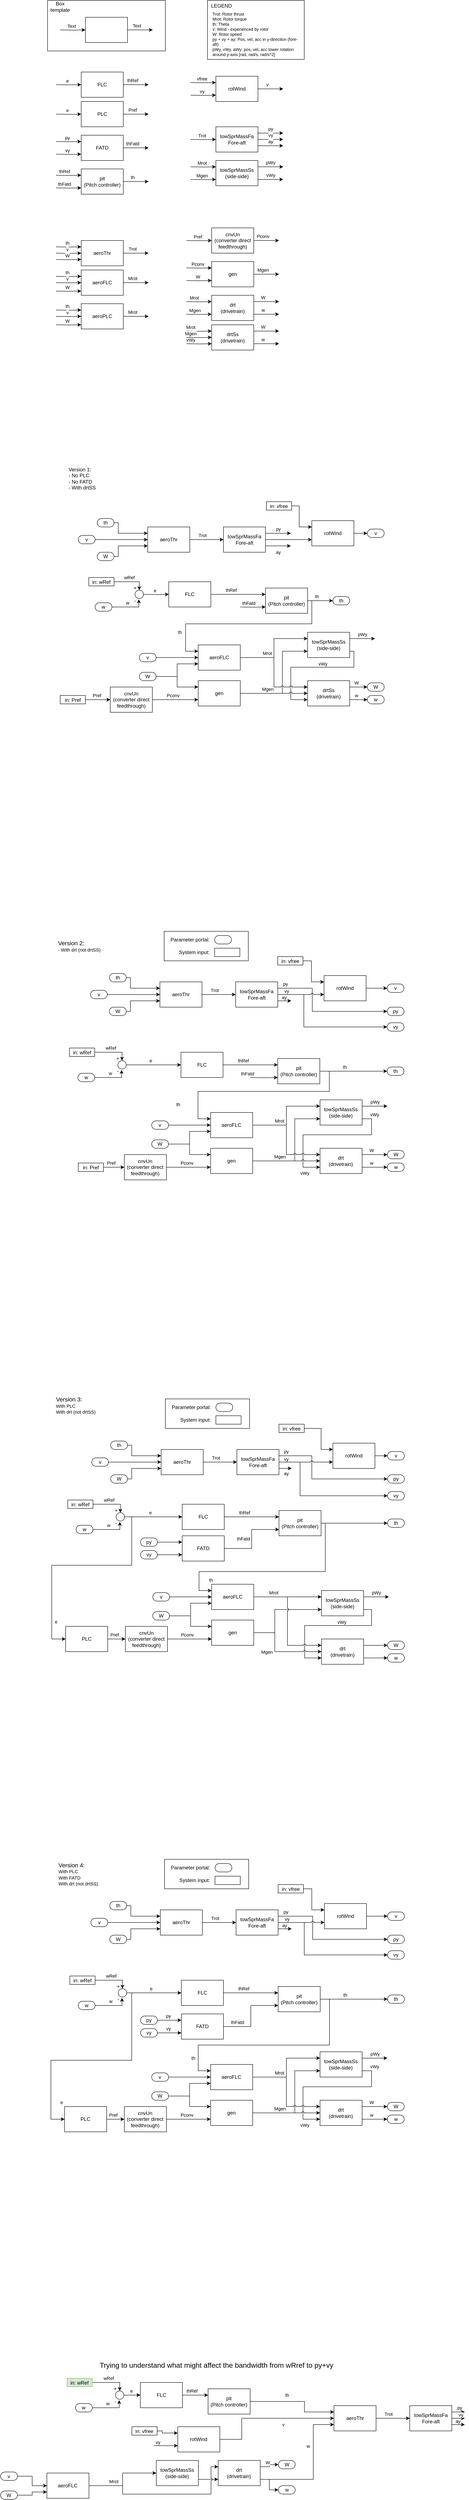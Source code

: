 <mxfile version="20.4.0" type="github">
  <diagram id="bfgBtSmYc3XGGk-cx81R" name="Page-1">
    <mxGraphModel dx="3823" dy="1575" grid="1" gridSize="10" guides="1" tooltips="1" connect="1" arrows="1" fold="1" page="1" pageScale="1" pageWidth="850" pageHeight="1100" math="0" shadow="0">
      <root>
        <mxCell id="0" />
        <mxCell id="1" parent="0" />
        <mxCell id="2NKQgYieQlxQsSznahe5-5" value="" style="rounded=0;whiteSpace=wrap;html=1;fillColor=none;" parent="1" vertex="1">
          <mxGeometry width="280" height="120" as="geometry" />
        </mxCell>
        <mxCell id="2NKQgYieQlxQsSznahe5-6" value="Box template" style="text;html=1;strokeColor=none;fillColor=none;align=center;verticalAlign=middle;whiteSpace=wrap;rounded=0;" parent="1" vertex="1">
          <mxGeometry width="60" height="30" as="geometry" />
        </mxCell>
        <mxCell id="2NKQgYieQlxQsSznahe5-47" value="" style="group" parent="1" vertex="1" connectable="0">
          <mxGeometry x="30" y="40" width="220" height="60" as="geometry" />
        </mxCell>
        <mxCell id="2NKQgYieQlxQsSznahe5-3" value="" style="endArrow=classic;html=1;rounded=0;exitX=1;exitY=0.5;exitDx=0;exitDy=0;edgeStyle=orthogonalEdgeStyle;" parent="2NKQgYieQlxQsSznahe5-47" source="2NKQgYieQlxQsSznahe5-40" edge="1">
          <mxGeometry width="50" height="50" relative="1" as="geometry">
            <mxPoint x="190" y="60" as="sourcePoint" />
            <mxPoint x="220" y="30" as="targetPoint" />
          </mxGeometry>
        </mxCell>
        <mxCell id="2NKQgYieQlxQsSznahe5-55" value="Text" style="edgeLabel;html=1;align=center;verticalAlign=middle;resizable=0;points=[];" parent="2NKQgYieQlxQsSznahe5-3" vertex="1" connectable="0">
          <mxGeometry x="-0.265" y="1" relative="1" as="geometry">
            <mxPoint y="-9" as="offset" />
          </mxGeometry>
        </mxCell>
        <mxCell id="2NKQgYieQlxQsSznahe5-40" value="" style="rounded=0;whiteSpace=wrap;html=1;" parent="2NKQgYieQlxQsSznahe5-47" vertex="1">
          <mxGeometry x="60" width="100" height="60" as="geometry" />
        </mxCell>
        <mxCell id="2NKQgYieQlxQsSznahe5-41" value="" style="endArrow=classic;html=1;rounded=0;entryX=0;entryY=0.5;entryDx=0;entryDy=0;edgeStyle=orthogonalEdgeStyle;" parent="2NKQgYieQlxQsSznahe5-47" target="2NKQgYieQlxQsSznahe5-40" edge="1">
          <mxGeometry width="50" height="50" relative="1" as="geometry">
            <mxPoint y="30" as="sourcePoint" />
            <mxPoint x="30" y="30" as="targetPoint" />
          </mxGeometry>
        </mxCell>
        <mxCell id="2NKQgYieQlxQsSznahe5-54" value="Text" style="edgeLabel;html=1;align=center;verticalAlign=middle;resizable=0;points=[];" parent="2NKQgYieQlxQsSznahe5-41" vertex="1" connectable="0">
          <mxGeometry x="-0.106" y="2" relative="1" as="geometry">
            <mxPoint y="-8" as="offset" />
          </mxGeometry>
        </mxCell>
        <mxCell id="2NKQgYieQlxQsSznahe5-81" value="" style="group" parent="1" vertex="1" connectable="0">
          <mxGeometry x="330" y="540" width="220" height="60" as="geometry" />
        </mxCell>
        <mxCell id="2NKQgYieQlxQsSznahe5-82" value="" style="endArrow=classic;html=1;rounded=0;exitX=1;exitY=0.5;exitDx=0;exitDy=0;edgeStyle=orthogonalEdgeStyle;" parent="2NKQgYieQlxQsSznahe5-81" source="2NKQgYieQlxQsSznahe5-84" edge="1">
          <mxGeometry width="50" height="50" relative="1" as="geometry">
            <mxPoint x="190" y="60" as="sourcePoint" />
            <mxPoint x="220" y="30" as="targetPoint" />
          </mxGeometry>
        </mxCell>
        <mxCell id="2NKQgYieQlxQsSznahe5-83" value="Pconv" style="edgeLabel;html=1;align=center;verticalAlign=middle;resizable=0;points=[];" parent="2NKQgYieQlxQsSznahe5-82" vertex="1" connectable="0">
          <mxGeometry x="-0.265" y="1" relative="1" as="geometry">
            <mxPoint y="-9" as="offset" />
          </mxGeometry>
        </mxCell>
        <mxCell id="2NKQgYieQlxQsSznahe5-84" value="cnvUn&lt;br&gt;(converter direct feedthrough)" style="rounded=0;whiteSpace=wrap;html=1;" parent="2NKQgYieQlxQsSznahe5-81" vertex="1">
          <mxGeometry x="60" width="100" height="60" as="geometry" />
        </mxCell>
        <mxCell id="2NKQgYieQlxQsSznahe5-85" value="" style="endArrow=classic;html=1;rounded=0;entryX=0;entryY=0.5;entryDx=0;entryDy=0;edgeStyle=orthogonalEdgeStyle;" parent="2NKQgYieQlxQsSznahe5-81" target="2NKQgYieQlxQsSznahe5-84" edge="1">
          <mxGeometry width="50" height="50" relative="1" as="geometry">
            <mxPoint y="30" as="sourcePoint" />
            <mxPoint x="30" y="30" as="targetPoint" />
          </mxGeometry>
        </mxCell>
        <mxCell id="2NKQgYieQlxQsSznahe5-86" value="Pref" style="edgeLabel;html=1;align=center;verticalAlign=middle;resizable=0;points=[];" parent="2NKQgYieQlxQsSznahe5-85" vertex="1" connectable="0">
          <mxGeometry x="-0.106" y="2" relative="1" as="geometry">
            <mxPoint y="-8" as="offset" />
          </mxGeometry>
        </mxCell>
        <mxCell id="2NKQgYieQlxQsSznahe5-105" value="" style="group" parent="1" vertex="1" connectable="0">
          <mxGeometry x="20" y="570" width="220" height="60" as="geometry" />
        </mxCell>
        <mxCell id="2NKQgYieQlxQsSznahe5-106" value="" style="endArrow=classic;html=1;rounded=0;exitX=1;exitY=0.5;exitDx=0;exitDy=0;edgeStyle=orthogonalEdgeStyle;" parent="2NKQgYieQlxQsSznahe5-105" source="2NKQgYieQlxQsSznahe5-108" edge="1">
          <mxGeometry width="50" height="50" relative="1" as="geometry">
            <mxPoint x="190" y="60" as="sourcePoint" />
            <mxPoint x="220" y="30" as="targetPoint" />
          </mxGeometry>
        </mxCell>
        <mxCell id="2NKQgYieQlxQsSznahe5-107" value="Trot" style="edgeLabel;html=1;align=center;verticalAlign=middle;resizable=0;points=[];" parent="2NKQgYieQlxQsSznahe5-106" vertex="1" connectable="0">
          <mxGeometry x="-0.265" y="1" relative="1" as="geometry">
            <mxPoint y="-9" as="offset" />
          </mxGeometry>
        </mxCell>
        <mxCell id="2NKQgYieQlxQsSznahe5-108" value="aeroThr" style="rounded=0;whiteSpace=wrap;html=1;" parent="2NKQgYieQlxQsSznahe5-105" vertex="1">
          <mxGeometry x="60" width="100" height="60" as="geometry" />
        </mxCell>
        <mxCell id="2NKQgYieQlxQsSznahe5-109" value="" style="endArrow=classic;html=1;rounded=0;entryX=0;entryY=0.25;entryDx=0;entryDy=0;edgeStyle=orthogonalEdgeStyle;" parent="2NKQgYieQlxQsSznahe5-105" target="2NKQgYieQlxQsSznahe5-108" edge="1">
          <mxGeometry width="50" height="50" relative="1" as="geometry">
            <mxPoint y="15" as="sourcePoint" />
            <mxPoint x="30" y="30" as="targetPoint" />
          </mxGeometry>
        </mxCell>
        <mxCell id="2NKQgYieQlxQsSznahe5-110" value="th" style="edgeLabel;html=1;align=center;verticalAlign=middle;resizable=0;points=[];" parent="2NKQgYieQlxQsSznahe5-109" vertex="1" connectable="0">
          <mxGeometry x="-0.106" y="2" relative="1" as="geometry">
            <mxPoint y="-8" as="offset" />
          </mxGeometry>
        </mxCell>
        <mxCell id="ZojpfDY3j0kffaaoSL6z-208" value="" style="endArrow=classic;html=1;rounded=0;entryX=0;entryY=0.5;entryDx=0;entryDy=0;edgeStyle=orthogonalEdgeStyle;" parent="2NKQgYieQlxQsSznahe5-105" target="2NKQgYieQlxQsSznahe5-108" edge="1">
          <mxGeometry width="50" height="50" relative="1" as="geometry">
            <mxPoint y="30" as="sourcePoint" />
            <mxPoint x="50.0" y="50" as="targetPoint" />
          </mxGeometry>
        </mxCell>
        <mxCell id="ZojpfDY3j0kffaaoSL6z-209" value="v" style="edgeLabel;html=1;align=center;verticalAlign=middle;resizable=0;points=[];" parent="ZojpfDY3j0kffaaoSL6z-208" vertex="1" connectable="0">
          <mxGeometry x="-0.106" y="2" relative="1" as="geometry">
            <mxPoint y="-8" as="offset" />
          </mxGeometry>
        </mxCell>
        <mxCell id="2NKQgYieQlxQsSznahe5-111" value="&amp;nbsp; LEGEND&lt;br&gt;&lt;br&gt;&lt;br&gt;&lt;br&gt;&lt;br&gt;&lt;br&gt;&lt;br&gt;&lt;br&gt;&lt;br&gt;" style="rounded=0;whiteSpace=wrap;html=1;fillColor=none;align=left;" parent="1" vertex="1">
          <mxGeometry x="380" width="230" height="140" as="geometry" />
        </mxCell>
        <mxCell id="2NKQgYieQlxQsSznahe5-112" value="&lt;div style=&quot;&quot;&gt;&lt;span style=&quot;font-size: 10px; background-color: initial;&quot;&gt;Trot: Rotor thrust&lt;/span&gt;&lt;/div&gt;&lt;div style=&quot;&quot;&gt;&lt;span style=&quot;font-size: 10px;&quot;&gt;Mrot: Rotor torque&lt;/span&gt;&lt;/div&gt;&lt;font style=&quot;font-size: 10px;&quot;&gt;&lt;div style=&quot;&quot;&gt;&lt;span style=&quot;background-color: initial;&quot;&gt;th: Theta&lt;/span&gt;&lt;/div&gt;&lt;span style=&quot;&quot;&gt;&lt;div style=&quot;&quot;&gt;&lt;span style=&quot;background-color: initial;&quot;&gt;v: Wind - experienced by rotor&lt;/span&gt;&lt;/div&gt;&lt;/span&gt;&lt;/font&gt;&lt;div style=&quot;font-size: 10px;&quot;&gt;&lt;span style=&quot;background-color: initial;&quot;&gt;&lt;font style=&quot;font-size: 10px;&quot;&gt;W: Rotor speed&lt;/font&gt;&lt;/span&gt;&lt;/div&gt;&lt;div style=&quot;font-size: 10px;&quot;&gt;&lt;font style=&quot;font-size: 10px;&quot;&gt;py + vy + ay: Pos, vel, acc in y-direction (fore-aft)&lt;/font&gt;&lt;/div&gt;&lt;div style=&quot;font-size: 10px;&quot;&gt;&lt;span style=&quot;background-color: initial;&quot;&gt;&lt;font style=&quot;font-size: 10px;&quot;&gt;pWy, vWy, aWy: pos, vel, acc tower rotation around y-axis [rad, rad/s, rad/s^2]&lt;/font&gt;&lt;/span&gt;&lt;/div&gt;" style="text;html=1;strokeColor=none;fillColor=none;align=left;verticalAlign=middle;whiteSpace=wrap;rounded=0;fontSize=9;" parent="1" vertex="1">
          <mxGeometry x="390" y="20" width="210" height="120" as="geometry" />
        </mxCell>
        <mxCell id="2NKQgYieQlxQsSznahe5-62" value="" style="group" parent="1" vertex="1" connectable="0">
          <mxGeometry x="20" y="170" width="220" height="60" as="geometry" />
        </mxCell>
        <mxCell id="2NKQgYieQlxQsSznahe5-63" value="" style="endArrow=classic;html=1;rounded=0;exitX=1;exitY=0.5;exitDx=0;exitDy=0;edgeStyle=orthogonalEdgeStyle;" parent="2NKQgYieQlxQsSznahe5-62" source="2NKQgYieQlxQsSznahe5-65" edge="1">
          <mxGeometry width="50" height="50" relative="1" as="geometry">
            <mxPoint x="190" y="60" as="sourcePoint" />
            <mxPoint x="220" y="30" as="targetPoint" />
          </mxGeometry>
        </mxCell>
        <mxCell id="2NKQgYieQlxQsSznahe5-64" value="thRef" style="edgeLabel;html=1;align=center;verticalAlign=middle;resizable=0;points=[];" parent="2NKQgYieQlxQsSznahe5-63" vertex="1" connectable="0">
          <mxGeometry x="-0.265" y="1" relative="1" as="geometry">
            <mxPoint y="-9" as="offset" />
          </mxGeometry>
        </mxCell>
        <mxCell id="2NKQgYieQlxQsSznahe5-65" value="FLC" style="rounded=0;whiteSpace=wrap;html=1;" parent="2NKQgYieQlxQsSznahe5-62" vertex="1">
          <mxGeometry x="60" width="100" height="60" as="geometry" />
        </mxCell>
        <mxCell id="2NKQgYieQlxQsSznahe5-66" value="" style="endArrow=classic;html=1;rounded=0;entryX=0;entryY=0.5;entryDx=0;entryDy=0;edgeStyle=orthogonalEdgeStyle;" parent="2NKQgYieQlxQsSznahe5-62" target="2NKQgYieQlxQsSznahe5-65" edge="1">
          <mxGeometry width="50" height="50" relative="1" as="geometry">
            <mxPoint y="30" as="sourcePoint" />
            <mxPoint x="30" y="30" as="targetPoint" />
          </mxGeometry>
        </mxCell>
        <mxCell id="2NKQgYieQlxQsSznahe5-67" value="e" style="edgeLabel;html=1;align=center;verticalAlign=middle;resizable=0;points=[];" parent="2NKQgYieQlxQsSznahe5-66" vertex="1" connectable="0">
          <mxGeometry x="-0.106" y="2" relative="1" as="geometry">
            <mxPoint y="-8" as="offset" />
          </mxGeometry>
        </mxCell>
        <mxCell id="2NKQgYieQlxQsSznahe5-68" value="" style="group" parent="1" vertex="1" connectable="0">
          <mxGeometry x="20" y="240" width="220" height="60" as="geometry" />
        </mxCell>
        <mxCell id="2NKQgYieQlxQsSznahe5-69" value="" style="endArrow=classic;html=1;rounded=0;exitX=1;exitY=0.5;exitDx=0;exitDy=0;edgeStyle=orthogonalEdgeStyle;" parent="2NKQgYieQlxQsSznahe5-68" source="2NKQgYieQlxQsSznahe5-71" edge="1">
          <mxGeometry width="50" height="50" relative="1" as="geometry">
            <mxPoint x="190" y="60" as="sourcePoint" />
            <mxPoint x="220" y="30" as="targetPoint" />
          </mxGeometry>
        </mxCell>
        <mxCell id="2NKQgYieQlxQsSznahe5-70" value="Pref" style="edgeLabel;html=1;align=center;verticalAlign=middle;resizable=0;points=[];" parent="2NKQgYieQlxQsSznahe5-69" vertex="1" connectable="0">
          <mxGeometry x="-0.265" y="1" relative="1" as="geometry">
            <mxPoint y="-9" as="offset" />
          </mxGeometry>
        </mxCell>
        <mxCell id="2NKQgYieQlxQsSznahe5-71" value="PLC" style="rounded=0;whiteSpace=wrap;html=1;" parent="2NKQgYieQlxQsSznahe5-68" vertex="1">
          <mxGeometry x="60" width="100" height="60" as="geometry" />
        </mxCell>
        <mxCell id="2NKQgYieQlxQsSznahe5-72" value="" style="endArrow=classic;html=1;rounded=0;entryX=0;entryY=0.5;entryDx=0;entryDy=0;edgeStyle=orthogonalEdgeStyle;" parent="2NKQgYieQlxQsSznahe5-68" target="2NKQgYieQlxQsSznahe5-71" edge="1">
          <mxGeometry width="50" height="50" relative="1" as="geometry">
            <mxPoint y="30" as="sourcePoint" />
            <mxPoint x="30" y="30" as="targetPoint" />
          </mxGeometry>
        </mxCell>
        <mxCell id="2NKQgYieQlxQsSznahe5-73" value="e" style="edgeLabel;html=1;align=center;verticalAlign=middle;resizable=0;points=[];" parent="2NKQgYieQlxQsSznahe5-72" vertex="1" connectable="0">
          <mxGeometry x="-0.106" y="2" relative="1" as="geometry">
            <mxPoint y="-8" as="offset" />
          </mxGeometry>
        </mxCell>
        <mxCell id="2NKQgYieQlxQsSznahe5-147" value="" style="group" parent="1" vertex="1" connectable="0">
          <mxGeometry x="20" y="400" width="220" height="60" as="geometry" />
        </mxCell>
        <mxCell id="2NKQgYieQlxQsSznahe5-148" value="" style="endArrow=classic;html=1;rounded=0;exitX=1;exitY=0.5;exitDx=0;exitDy=0;edgeStyle=orthogonalEdgeStyle;" parent="2NKQgYieQlxQsSznahe5-147" source="2NKQgYieQlxQsSznahe5-150" edge="1">
          <mxGeometry width="50" height="50" relative="1" as="geometry">
            <mxPoint x="190" y="60" as="sourcePoint" />
            <mxPoint x="220" y="30" as="targetPoint" />
          </mxGeometry>
        </mxCell>
        <mxCell id="2NKQgYieQlxQsSznahe5-149" value="th" style="edgeLabel;html=1;align=center;verticalAlign=middle;resizable=0;points=[];" parent="2NKQgYieQlxQsSznahe5-148" vertex="1" connectable="0">
          <mxGeometry x="-0.265" y="1" relative="1" as="geometry">
            <mxPoint y="-9" as="offset" />
          </mxGeometry>
        </mxCell>
        <mxCell id="2NKQgYieQlxQsSznahe5-150" value="pit&lt;br&gt;(Pitch controller)" style="rounded=0;whiteSpace=wrap;html=1;" parent="2NKQgYieQlxQsSznahe5-147" vertex="1">
          <mxGeometry x="60" width="100" height="60" as="geometry" />
        </mxCell>
        <mxCell id="2NKQgYieQlxQsSznahe5-151" value="" style="endArrow=classic;html=1;rounded=0;entryX=0;entryY=0.25;entryDx=0;entryDy=0;edgeStyle=orthogonalEdgeStyle;" parent="2NKQgYieQlxQsSznahe5-147" target="2NKQgYieQlxQsSznahe5-150" edge="1">
          <mxGeometry width="50" height="50" relative="1" as="geometry">
            <mxPoint y="15" as="sourcePoint" />
            <mxPoint x="30" y="30" as="targetPoint" />
          </mxGeometry>
        </mxCell>
        <mxCell id="2NKQgYieQlxQsSznahe5-152" value="thRef" style="edgeLabel;html=1;align=center;verticalAlign=middle;resizable=0;points=[];" parent="2NKQgYieQlxQsSznahe5-151" vertex="1" connectable="0">
          <mxGeometry x="-0.106" y="2" relative="1" as="geometry">
            <mxPoint x="-7" y="-8" as="offset" />
          </mxGeometry>
        </mxCell>
        <mxCell id="ZojpfDY3j0kffaaoSL6z-186" value="" style="endArrow=classic;html=1;rounded=0;entryX=0;entryY=0.75;entryDx=0;entryDy=0;edgeStyle=orthogonalEdgeStyle;" parent="2NKQgYieQlxQsSznahe5-147" target="2NKQgYieQlxQsSznahe5-150" edge="1">
          <mxGeometry width="50" height="50" relative="1" as="geometry">
            <mxPoint y="45" as="sourcePoint" />
            <mxPoint x="50" y="59.6" as="targetPoint" />
          </mxGeometry>
        </mxCell>
        <mxCell id="ZojpfDY3j0kffaaoSL6z-187" value="thFatd" style="edgeLabel;html=1;align=center;verticalAlign=middle;resizable=0;points=[];" parent="ZojpfDY3j0kffaaoSL6z-186" vertex="1" connectable="0">
          <mxGeometry x="-0.106" y="2" relative="1" as="geometry">
            <mxPoint x="-7" y="-8" as="offset" />
          </mxGeometry>
        </mxCell>
        <mxCell id="2NKQgYieQlxQsSznahe5-142" value="" style="endArrow=classic;html=1;rounded=0;exitX=1;exitY=0.5;exitDx=0;exitDy=0;edgeStyle=orthogonalEdgeStyle;" parent="1" source="2NKQgYieQlxQsSznahe5-144" edge="1">
          <mxGeometry width="50" height="50" relative="1" as="geometry">
            <mxPoint x="210" y="380" as="sourcePoint" />
            <mxPoint x="240" y="350" as="targetPoint" />
          </mxGeometry>
        </mxCell>
        <mxCell id="2NKQgYieQlxQsSznahe5-143" value="thFatd" style="edgeLabel;html=1;align=center;verticalAlign=middle;resizable=0;points=[];" parent="2NKQgYieQlxQsSznahe5-142" vertex="1" connectable="0">
          <mxGeometry x="-0.265" y="1" relative="1" as="geometry">
            <mxPoint y="-9" as="offset" />
          </mxGeometry>
        </mxCell>
        <mxCell id="2NKQgYieQlxQsSznahe5-144" value="FATD" style="rounded=0;whiteSpace=wrap;html=1;" parent="1" vertex="1">
          <mxGeometry x="80" y="320" width="100" height="60" as="geometry" />
        </mxCell>
        <mxCell id="2NKQgYieQlxQsSznahe5-145" value="" style="endArrow=classic;html=1;rounded=0;entryX=0;entryY=0.25;entryDx=0;entryDy=0;edgeStyle=orthogonalEdgeStyle;" parent="1" target="2NKQgYieQlxQsSznahe5-144" edge="1">
          <mxGeometry width="50" height="50" relative="1" as="geometry">
            <mxPoint x="20" y="335" as="sourcePoint" />
            <mxPoint x="50" y="350" as="targetPoint" />
          </mxGeometry>
        </mxCell>
        <mxCell id="2NKQgYieQlxQsSznahe5-146" value="py" style="edgeLabel;html=1;align=center;verticalAlign=middle;resizable=0;points=[];" parent="2NKQgYieQlxQsSznahe5-145" vertex="1" connectable="0">
          <mxGeometry x="-0.106" y="2" relative="1" as="geometry">
            <mxPoint y="-8" as="offset" />
          </mxGeometry>
        </mxCell>
        <mxCell id="ZojpfDY3j0kffaaoSL6z-183" value="" style="endArrow=classic;html=1;rounded=0;entryX=0;entryY=0.75;entryDx=0;entryDy=0;edgeStyle=orthogonalEdgeStyle;" parent="1" target="2NKQgYieQlxQsSznahe5-144" edge="1">
          <mxGeometry width="50" height="50" relative="1" as="geometry">
            <mxPoint x="20" y="365" as="sourcePoint" />
            <mxPoint x="70" y="360" as="targetPoint" />
          </mxGeometry>
        </mxCell>
        <mxCell id="ZojpfDY3j0kffaaoSL6z-184" value="vy" style="edgeLabel;html=1;align=center;verticalAlign=middle;resizable=0;points=[];" parent="ZojpfDY3j0kffaaoSL6z-183" vertex="1" connectable="0">
          <mxGeometry x="-0.106" y="2" relative="1" as="geometry">
            <mxPoint y="-8" as="offset" />
          </mxGeometry>
        </mxCell>
        <mxCell id="2NKQgYieQlxQsSznahe5-88" value="" style="endArrow=classic;html=1;rounded=0;exitX=1;exitY=0.5;exitDx=0;exitDy=0;edgeStyle=orthogonalEdgeStyle;" parent="1" source="2NKQgYieQlxQsSznahe5-90" edge="1">
          <mxGeometry width="50" height="50" relative="1" as="geometry">
            <mxPoint x="530" y="240" as="sourcePoint" />
            <mxPoint x="560" y="210" as="targetPoint" />
          </mxGeometry>
        </mxCell>
        <mxCell id="2NKQgYieQlxQsSznahe5-89" value="v" style="edgeLabel;html=1;align=center;verticalAlign=middle;resizable=0;points=[];" parent="2NKQgYieQlxQsSznahe5-88" vertex="1" connectable="0">
          <mxGeometry x="-0.265" y="1" relative="1" as="geometry">
            <mxPoint y="-9" as="offset" />
          </mxGeometry>
        </mxCell>
        <mxCell id="2NKQgYieQlxQsSznahe5-90" value="rotWind" style="rounded=0;whiteSpace=wrap;html=1;" parent="1" vertex="1">
          <mxGeometry x="400" y="180" width="100" height="60" as="geometry" />
        </mxCell>
        <mxCell id="2NKQgYieQlxQsSznahe5-91" value="" style="endArrow=classic;html=1;rounded=0;entryX=0;entryY=0.25;entryDx=0;entryDy=0;edgeStyle=orthogonalEdgeStyle;" parent="1" target="2NKQgYieQlxQsSznahe5-90" edge="1">
          <mxGeometry width="50" height="50" relative="1" as="geometry">
            <mxPoint x="340" y="195" as="sourcePoint" />
            <mxPoint x="370" y="210" as="targetPoint" />
          </mxGeometry>
        </mxCell>
        <mxCell id="2NKQgYieQlxQsSznahe5-92" value="vfree" style="edgeLabel;html=1;align=center;verticalAlign=middle;resizable=0;points=[];" parent="2NKQgYieQlxQsSznahe5-91" vertex="1" connectable="0">
          <mxGeometry x="-0.106" y="2" relative="1" as="geometry">
            <mxPoint y="-8" as="offset" />
          </mxGeometry>
        </mxCell>
        <mxCell id="ZojpfDY3j0kffaaoSL6z-190" value="" style="endArrow=classic;html=1;rounded=0;entryX=0;entryY=0.75;entryDx=0;entryDy=0;edgeStyle=orthogonalEdgeStyle;" parent="1" target="2NKQgYieQlxQsSznahe5-90" edge="1">
          <mxGeometry width="50" height="50" relative="1" as="geometry">
            <mxPoint x="340" y="225" as="sourcePoint" />
            <mxPoint x="410" y="205" as="targetPoint" />
          </mxGeometry>
        </mxCell>
        <mxCell id="ZojpfDY3j0kffaaoSL6z-191" value="vy" style="edgeLabel;html=1;align=center;verticalAlign=middle;resizable=0;points=[];" parent="ZojpfDY3j0kffaaoSL6z-190" vertex="1" connectable="0">
          <mxGeometry x="-0.106" y="2" relative="1" as="geometry">
            <mxPoint y="-8" as="offset" />
          </mxGeometry>
        </mxCell>
        <mxCell id="2NKQgYieQlxQsSznahe5-100" value="" style="endArrow=classic;html=1;rounded=0;exitX=1;exitY=0.25;exitDx=0;exitDy=0;edgeStyle=orthogonalEdgeStyle;" parent="1" source="2NKQgYieQlxQsSznahe5-102" edge="1">
          <mxGeometry width="50" height="50" relative="1" as="geometry">
            <mxPoint x="530" y="440" as="sourcePoint" />
            <mxPoint x="560" y="395" as="targetPoint" />
          </mxGeometry>
        </mxCell>
        <mxCell id="2NKQgYieQlxQsSznahe5-101" value="pWy" style="edgeLabel;html=1;align=center;verticalAlign=middle;resizable=0;points=[];" parent="2NKQgYieQlxQsSznahe5-100" vertex="1" connectable="0">
          <mxGeometry x="-0.265" y="1" relative="1" as="geometry">
            <mxPoint x="8" y="-9" as="offset" />
          </mxGeometry>
        </mxCell>
        <mxCell id="2NKQgYieQlxQsSznahe5-102" value="towSprMassSs&lt;br&gt;(side-side)" style="rounded=0;whiteSpace=wrap;html=1;" parent="1" vertex="1">
          <mxGeometry x="400" y="380" width="100" height="60" as="geometry" />
        </mxCell>
        <mxCell id="2NKQgYieQlxQsSznahe5-103" value="" style="endArrow=classic;html=1;rounded=0;entryX=0;entryY=0.25;entryDx=0;entryDy=0;edgeStyle=orthogonalEdgeStyle;" parent="1" target="2NKQgYieQlxQsSznahe5-102" edge="1">
          <mxGeometry width="50" height="50" relative="1" as="geometry">
            <mxPoint x="340" y="395" as="sourcePoint" />
            <mxPoint x="370" y="410" as="targetPoint" />
          </mxGeometry>
        </mxCell>
        <mxCell id="2NKQgYieQlxQsSznahe5-104" value="Mrot" style="edgeLabel;html=1;align=center;verticalAlign=middle;resizable=0;points=[];" parent="2NKQgYieQlxQsSznahe5-103" vertex="1" connectable="0">
          <mxGeometry x="-0.106" y="2" relative="1" as="geometry">
            <mxPoint y="-8" as="offset" />
          </mxGeometry>
        </mxCell>
        <mxCell id="ZojpfDY3j0kffaaoSL6z-188" value="" style="endArrow=classic;html=1;rounded=0;entryX=0;entryY=0.75;entryDx=0;entryDy=0;edgeStyle=orthogonalEdgeStyle;" parent="1" target="2NKQgYieQlxQsSznahe5-102" edge="1">
          <mxGeometry width="50" height="50" relative="1" as="geometry">
            <mxPoint x="340" y="425" as="sourcePoint" />
            <mxPoint x="400" y="430" as="targetPoint" />
          </mxGeometry>
        </mxCell>
        <mxCell id="ZojpfDY3j0kffaaoSL6z-189" value="Mgen" style="edgeLabel;html=1;align=center;verticalAlign=middle;resizable=0;points=[];" parent="ZojpfDY3j0kffaaoSL6z-188" vertex="1" connectable="0">
          <mxGeometry x="-0.106" y="2" relative="1" as="geometry">
            <mxPoint y="-8" as="offset" />
          </mxGeometry>
        </mxCell>
        <mxCell id="ZojpfDY3j0kffaaoSL6z-192" value="" style="endArrow=classic;html=1;rounded=0;exitX=1;exitY=0.75;exitDx=0;exitDy=0;edgeStyle=orthogonalEdgeStyle;" parent="1" source="2NKQgYieQlxQsSznahe5-102" edge="1">
          <mxGeometry width="50" height="50" relative="1" as="geometry">
            <mxPoint x="510" y="405" as="sourcePoint" />
            <mxPoint x="560" y="425" as="targetPoint" />
          </mxGeometry>
        </mxCell>
        <mxCell id="ZojpfDY3j0kffaaoSL6z-193" value="vWy" style="edgeLabel;html=1;align=center;verticalAlign=middle;resizable=0;points=[];" parent="ZojpfDY3j0kffaaoSL6z-192" vertex="1" connectable="0">
          <mxGeometry x="-0.265" y="1" relative="1" as="geometry">
            <mxPoint x="8" y="-9" as="offset" />
          </mxGeometry>
        </mxCell>
        <mxCell id="2NKQgYieQlxQsSznahe5-94" value="" style="endArrow=classic;html=1;rounded=0;exitX=1;exitY=0.25;exitDx=0;exitDy=0;edgeStyle=orthogonalEdgeStyle;" parent="1" source="2NKQgYieQlxQsSznahe5-96" edge="1">
          <mxGeometry width="50" height="50" relative="1" as="geometry">
            <mxPoint x="530" y="360" as="sourcePoint" />
            <mxPoint x="560" y="315" as="targetPoint" />
          </mxGeometry>
        </mxCell>
        <mxCell id="2NKQgYieQlxQsSznahe5-95" value="py" style="edgeLabel;html=1;align=center;verticalAlign=middle;resizable=0;points=[];" parent="2NKQgYieQlxQsSznahe5-94" vertex="1" connectable="0">
          <mxGeometry x="-0.265" y="1" relative="1" as="geometry">
            <mxPoint x="8" y="-9" as="offset" />
          </mxGeometry>
        </mxCell>
        <mxCell id="2NKQgYieQlxQsSznahe5-96" value="towSprMassFa&lt;br&gt;Fore-aft" style="rounded=0;whiteSpace=wrap;html=1;" parent="1" vertex="1">
          <mxGeometry x="400" y="300" width="100" height="60" as="geometry" />
        </mxCell>
        <mxCell id="2NKQgYieQlxQsSznahe5-97" value="" style="endArrow=classic;html=1;rounded=0;entryX=0;entryY=0.5;entryDx=0;entryDy=0;edgeStyle=orthogonalEdgeStyle;" parent="1" target="2NKQgYieQlxQsSznahe5-96" edge="1">
          <mxGeometry width="50" height="50" relative="1" as="geometry">
            <mxPoint x="340" y="330" as="sourcePoint" />
            <mxPoint x="370" y="330" as="targetPoint" />
          </mxGeometry>
        </mxCell>
        <mxCell id="2NKQgYieQlxQsSznahe5-98" value="Trot" style="edgeLabel;html=1;align=center;verticalAlign=middle;resizable=0;points=[];" parent="2NKQgYieQlxQsSznahe5-97" vertex="1" connectable="0">
          <mxGeometry x="-0.106" y="2" relative="1" as="geometry">
            <mxPoint y="-8" as="offset" />
          </mxGeometry>
        </mxCell>
        <mxCell id="ZojpfDY3j0kffaaoSL6z-194" value="" style="endArrow=classic;html=1;rounded=0;exitX=1;exitY=0.5;exitDx=0;exitDy=0;edgeStyle=orthogonalEdgeStyle;" parent="1" source="2NKQgYieQlxQsSznahe5-96" edge="1">
          <mxGeometry width="50" height="50" relative="1" as="geometry">
            <mxPoint x="510" y="325" as="sourcePoint" />
            <mxPoint x="560" y="330" as="targetPoint" />
          </mxGeometry>
        </mxCell>
        <mxCell id="ZojpfDY3j0kffaaoSL6z-195" value="vy" style="edgeLabel;html=1;align=center;verticalAlign=middle;resizable=0;points=[];" parent="ZojpfDY3j0kffaaoSL6z-194" vertex="1" connectable="0">
          <mxGeometry x="-0.265" y="1" relative="1" as="geometry">
            <mxPoint x="8" y="-9" as="offset" />
          </mxGeometry>
        </mxCell>
        <mxCell id="ZojpfDY3j0kffaaoSL6z-196" value="" style="endArrow=classic;html=1;rounded=0;exitX=1;exitY=0.75;exitDx=0;exitDy=0;edgeStyle=orthogonalEdgeStyle;" parent="1" source="2NKQgYieQlxQsSznahe5-96" edge="1">
          <mxGeometry width="50" height="50" relative="1" as="geometry">
            <mxPoint x="510" y="340.0" as="sourcePoint" />
            <mxPoint x="560" y="345" as="targetPoint" />
          </mxGeometry>
        </mxCell>
        <mxCell id="ZojpfDY3j0kffaaoSL6z-197" value="ay" style="edgeLabel;html=1;align=center;verticalAlign=middle;resizable=0;points=[];" parent="ZojpfDY3j0kffaaoSL6z-196" vertex="1" connectable="0">
          <mxGeometry x="-0.265" y="1" relative="1" as="geometry">
            <mxPoint x="8" y="-9" as="offset" />
          </mxGeometry>
        </mxCell>
        <mxCell id="2NKQgYieQlxQsSznahe5-154" value="" style="endArrow=classic;html=1;rounded=0;exitX=1;exitY=0.25;exitDx=0;exitDy=0;edgeStyle=orthogonalEdgeStyle;" parent="1" source="2NKQgYieQlxQsSznahe5-156" edge="1">
          <mxGeometry width="50" height="50" relative="1" as="geometry">
            <mxPoint x="520" y="830" as="sourcePoint" />
            <mxPoint x="550" y="785" as="targetPoint" />
          </mxGeometry>
        </mxCell>
        <mxCell id="2NKQgYieQlxQsSznahe5-155" value="W" style="edgeLabel;html=1;align=center;verticalAlign=middle;resizable=0;points=[];" parent="2NKQgYieQlxQsSznahe5-154" vertex="1" connectable="0">
          <mxGeometry x="-0.265" y="1" relative="1" as="geometry">
            <mxPoint y="-9" as="offset" />
          </mxGeometry>
        </mxCell>
        <mxCell id="2NKQgYieQlxQsSznahe5-156" value="drtSs&lt;br&gt;(drivetrain)" style="rounded=0;whiteSpace=wrap;html=1;" parent="1" vertex="1">
          <mxGeometry x="390" y="770" width="100" height="60" as="geometry" />
        </mxCell>
        <mxCell id="2NKQgYieQlxQsSznahe5-157" value="" style="endArrow=classic;html=1;rounded=0;entryX=0;entryY=0.25;entryDx=0;entryDy=0;edgeStyle=orthogonalEdgeStyle;" parent="1" target="2NKQgYieQlxQsSznahe5-156" edge="1">
          <mxGeometry width="50" height="50" relative="1" as="geometry">
            <mxPoint x="330" y="785" as="sourcePoint" />
            <mxPoint x="360" y="800" as="targetPoint" />
          </mxGeometry>
        </mxCell>
        <mxCell id="2NKQgYieQlxQsSznahe5-158" value="Mrot" style="edgeLabel;html=1;align=center;verticalAlign=middle;resizable=0;points=[];" parent="2NKQgYieQlxQsSznahe5-157" vertex="1" connectable="0">
          <mxGeometry x="-0.106" y="2" relative="1" as="geometry">
            <mxPoint x="-17" y="-8" as="offset" />
          </mxGeometry>
        </mxCell>
        <mxCell id="2NKQgYieQlxQsSznahe5-160" value="" style="endArrow=classic;html=1;rounded=0;exitX=1;exitY=0.25;exitDx=0;exitDy=0;edgeStyle=orthogonalEdgeStyle;" parent="1" source="2NKQgYieQlxQsSznahe5-162" edge="1">
          <mxGeometry width="50" height="50" relative="1" as="geometry">
            <mxPoint x="520" y="760" as="sourcePoint" />
            <mxPoint x="550" y="715" as="targetPoint" />
          </mxGeometry>
        </mxCell>
        <mxCell id="2NKQgYieQlxQsSznahe5-161" value="W" style="edgeLabel;html=1;align=center;verticalAlign=middle;resizable=0;points=[];" parent="2NKQgYieQlxQsSznahe5-160" vertex="1" connectable="0">
          <mxGeometry x="-0.265" y="1" relative="1" as="geometry">
            <mxPoint y="-9" as="offset" />
          </mxGeometry>
        </mxCell>
        <mxCell id="2NKQgYieQlxQsSznahe5-162" value="drt&lt;br&gt;(drivetrain)" style="rounded=0;whiteSpace=wrap;html=1;" parent="1" vertex="1">
          <mxGeometry x="390" y="700" width="100" height="60" as="geometry" />
        </mxCell>
        <mxCell id="2NKQgYieQlxQsSznahe5-163" value="" style="endArrow=classic;html=1;rounded=0;entryX=0;entryY=0.25;entryDx=0;entryDy=0;edgeStyle=orthogonalEdgeStyle;" parent="1" target="2NKQgYieQlxQsSznahe5-162" edge="1">
          <mxGeometry width="50" height="50" relative="1" as="geometry">
            <mxPoint x="330" y="715" as="sourcePoint" />
            <mxPoint x="360" y="730" as="targetPoint" />
          </mxGeometry>
        </mxCell>
        <mxCell id="2NKQgYieQlxQsSznahe5-164" value="Mrot&amp;nbsp;" style="edgeLabel;html=1;align=center;verticalAlign=middle;resizable=0;points=[];" parent="2NKQgYieQlxQsSznahe5-163" vertex="1" connectable="0">
          <mxGeometry x="-0.106" y="2" relative="1" as="geometry">
            <mxPoint x="-7" y="-8" as="offset" />
          </mxGeometry>
        </mxCell>
        <mxCell id="ZojpfDY3j0kffaaoSL6z-198" value="" style="endArrow=classic;html=1;rounded=0;exitX=1;exitY=0.75;exitDx=0;exitDy=0;edgeStyle=orthogonalEdgeStyle;" parent="1" source="2NKQgYieQlxQsSznahe5-162" edge="1">
          <mxGeometry width="50" height="50" relative="1" as="geometry">
            <mxPoint x="500" y="740" as="sourcePoint" />
            <mxPoint x="550" y="745" as="targetPoint" />
          </mxGeometry>
        </mxCell>
        <mxCell id="ZojpfDY3j0kffaaoSL6z-199" value="w" style="edgeLabel;html=1;align=center;verticalAlign=middle;resizable=0;points=[];" parent="ZojpfDY3j0kffaaoSL6z-198" vertex="1" connectable="0">
          <mxGeometry x="-0.265" y="1" relative="1" as="geometry">
            <mxPoint y="-9" as="offset" />
          </mxGeometry>
        </mxCell>
        <mxCell id="ZojpfDY3j0kffaaoSL6z-200" value="" style="endArrow=classic;html=1;rounded=0;exitX=1;exitY=0.75;exitDx=0;exitDy=0;edgeStyle=orthogonalEdgeStyle;" parent="1" source="2NKQgYieQlxQsSznahe5-156" edge="1">
          <mxGeometry width="50" height="50" relative="1" as="geometry">
            <mxPoint x="500" y="810" as="sourcePoint" />
            <mxPoint x="550" y="815" as="targetPoint" />
          </mxGeometry>
        </mxCell>
        <mxCell id="ZojpfDY3j0kffaaoSL6z-201" value="w" style="edgeLabel;html=1;align=center;verticalAlign=middle;resizable=0;points=[];" parent="ZojpfDY3j0kffaaoSL6z-200" vertex="1" connectable="0">
          <mxGeometry x="-0.265" y="1" relative="1" as="geometry">
            <mxPoint y="-9" as="offset" />
          </mxGeometry>
        </mxCell>
        <mxCell id="ZojpfDY3j0kffaaoSL6z-202" value="" style="endArrow=classic;html=1;rounded=0;entryX=0;entryY=0.75;entryDx=0;entryDy=0;edgeStyle=orthogonalEdgeStyle;" parent="1" target="2NKQgYieQlxQsSznahe5-162" edge="1">
          <mxGeometry width="50" height="50" relative="1" as="geometry">
            <mxPoint x="330" y="745" as="sourcePoint" />
            <mxPoint x="400" y="725" as="targetPoint" />
          </mxGeometry>
        </mxCell>
        <mxCell id="ZojpfDY3j0kffaaoSL6z-203" value="Mgen" style="edgeLabel;html=1;align=center;verticalAlign=middle;resizable=0;points=[];" parent="ZojpfDY3j0kffaaoSL6z-202" vertex="1" connectable="0">
          <mxGeometry x="-0.106" y="2" relative="1" as="geometry">
            <mxPoint x="-7" y="-8" as="offset" />
          </mxGeometry>
        </mxCell>
        <mxCell id="ZojpfDY3j0kffaaoSL6z-204" value="" style="endArrow=classic;html=1;rounded=0;entryX=0;entryY=0.75;entryDx=0;entryDy=0;edgeStyle=orthogonalEdgeStyle;" parent="1" target="2NKQgYieQlxQsSznahe5-156" edge="1">
          <mxGeometry width="50" height="50" relative="1" as="geometry">
            <mxPoint x="330" y="815" as="sourcePoint" />
            <mxPoint x="380" y="820" as="targetPoint" />
          </mxGeometry>
        </mxCell>
        <mxCell id="ZojpfDY3j0kffaaoSL6z-205" value="vWy" style="edgeLabel;html=1;align=center;verticalAlign=middle;resizable=0;points=[];" parent="ZojpfDY3j0kffaaoSL6z-204" vertex="1" connectable="0">
          <mxGeometry x="-0.106" y="2" relative="1" as="geometry">
            <mxPoint x="-17" y="-8" as="offset" />
          </mxGeometry>
        </mxCell>
        <mxCell id="ZojpfDY3j0kffaaoSL6z-206" value="" style="endArrow=classic;html=1;rounded=0;entryX=0;entryY=0.5;entryDx=0;entryDy=0;edgeStyle=orthogonalEdgeStyle;" parent="1" target="2NKQgYieQlxQsSznahe5-156" edge="1">
          <mxGeometry width="50" height="50" relative="1" as="geometry">
            <mxPoint x="330" y="800" as="sourcePoint" />
            <mxPoint x="390" y="830" as="targetPoint" />
          </mxGeometry>
        </mxCell>
        <mxCell id="ZojpfDY3j0kffaaoSL6z-207" value="Mgen" style="edgeLabel;html=1;align=center;verticalAlign=middle;resizable=0;points=[];" parent="ZojpfDY3j0kffaaoSL6z-206" vertex="1" connectable="0">
          <mxGeometry x="-0.106" y="2" relative="1" as="geometry">
            <mxPoint x="-17" y="-8" as="offset" />
          </mxGeometry>
        </mxCell>
        <mxCell id="ZojpfDY3j0kffaaoSL6z-210" value="" style="endArrow=classic;html=1;rounded=0;entryX=0;entryY=0.75;entryDx=0;entryDy=0;edgeStyle=orthogonalEdgeStyle;" parent="1" target="2NKQgYieQlxQsSznahe5-108" edge="1">
          <mxGeometry width="50" height="50" relative="1" as="geometry">
            <mxPoint x="20" y="615" as="sourcePoint" />
            <mxPoint x="60.0" y="640" as="targetPoint" />
          </mxGeometry>
        </mxCell>
        <mxCell id="ZojpfDY3j0kffaaoSL6z-211" value="W" style="edgeLabel;html=1;align=center;verticalAlign=middle;resizable=0;points=[];" parent="ZojpfDY3j0kffaaoSL6z-210" vertex="1" connectable="0">
          <mxGeometry x="-0.106" y="2" relative="1" as="geometry">
            <mxPoint y="-8" as="offset" />
          </mxGeometry>
        </mxCell>
        <mxCell id="ZojpfDY3j0kffaaoSL6z-212" value="" style="group" parent="1" vertex="1" connectable="0">
          <mxGeometry x="20" y="640" width="220" height="60" as="geometry" />
        </mxCell>
        <mxCell id="ZojpfDY3j0kffaaoSL6z-213" value="" style="endArrow=classic;html=1;rounded=0;exitX=1;exitY=0.5;exitDx=0;exitDy=0;edgeStyle=orthogonalEdgeStyle;" parent="ZojpfDY3j0kffaaoSL6z-212" source="ZojpfDY3j0kffaaoSL6z-215" edge="1">
          <mxGeometry width="50" height="50" relative="1" as="geometry">
            <mxPoint x="190" y="60" as="sourcePoint" />
            <mxPoint x="220" y="30" as="targetPoint" />
          </mxGeometry>
        </mxCell>
        <mxCell id="ZojpfDY3j0kffaaoSL6z-214" value="Mrot" style="edgeLabel;html=1;align=center;verticalAlign=middle;resizable=0;points=[];" parent="ZojpfDY3j0kffaaoSL6z-213" vertex="1" connectable="0">
          <mxGeometry x="-0.265" y="1" relative="1" as="geometry">
            <mxPoint y="-9" as="offset" />
          </mxGeometry>
        </mxCell>
        <mxCell id="ZojpfDY3j0kffaaoSL6z-215" value="aeroFLC" style="rounded=0;whiteSpace=wrap;html=1;" parent="ZojpfDY3j0kffaaoSL6z-212" vertex="1">
          <mxGeometry x="60" width="100" height="60" as="geometry" />
        </mxCell>
        <mxCell id="ZojpfDY3j0kffaaoSL6z-216" value="" style="endArrow=classic;html=1;rounded=0;entryX=0;entryY=0.25;entryDx=0;entryDy=0;edgeStyle=orthogonalEdgeStyle;" parent="ZojpfDY3j0kffaaoSL6z-212" target="ZojpfDY3j0kffaaoSL6z-215" edge="1">
          <mxGeometry width="50" height="50" relative="1" as="geometry">
            <mxPoint y="15" as="sourcePoint" />
            <mxPoint x="30" y="30" as="targetPoint" />
          </mxGeometry>
        </mxCell>
        <mxCell id="ZojpfDY3j0kffaaoSL6z-217" value="th" style="edgeLabel;html=1;align=center;verticalAlign=middle;resizable=0;points=[];" parent="ZojpfDY3j0kffaaoSL6z-216" vertex="1" connectable="0">
          <mxGeometry x="-0.106" y="2" relative="1" as="geometry">
            <mxPoint y="-8" as="offset" />
          </mxGeometry>
        </mxCell>
        <mxCell id="ZojpfDY3j0kffaaoSL6z-218" value="" style="endArrow=classic;html=1;rounded=0;entryX=0;entryY=0.5;entryDx=0;entryDy=0;edgeStyle=orthogonalEdgeStyle;" parent="ZojpfDY3j0kffaaoSL6z-212" target="ZojpfDY3j0kffaaoSL6z-215" edge="1">
          <mxGeometry width="50" height="50" relative="1" as="geometry">
            <mxPoint y="30" as="sourcePoint" />
            <mxPoint x="50.0" y="50" as="targetPoint" />
          </mxGeometry>
        </mxCell>
        <mxCell id="ZojpfDY3j0kffaaoSL6z-219" value="v" style="edgeLabel;html=1;align=center;verticalAlign=middle;resizable=0;points=[];" parent="ZojpfDY3j0kffaaoSL6z-218" vertex="1" connectable="0">
          <mxGeometry x="-0.106" y="2" relative="1" as="geometry">
            <mxPoint y="-8" as="offset" />
          </mxGeometry>
        </mxCell>
        <mxCell id="ZojpfDY3j0kffaaoSL6z-220" value="" style="endArrow=classic;html=1;rounded=0;entryX=0;entryY=0.833;entryDx=0;entryDy=0;edgeStyle=orthogonalEdgeStyle;entryPerimeter=0;" parent="1" target="ZojpfDY3j0kffaaoSL6z-215" edge="1">
          <mxGeometry width="50" height="50" relative="1" as="geometry">
            <mxPoint x="20" y="690" as="sourcePoint" />
            <mxPoint x="60" y="719.6" as="targetPoint" />
          </mxGeometry>
        </mxCell>
        <mxCell id="ZojpfDY3j0kffaaoSL6z-221" value="W" style="edgeLabel;html=1;align=center;verticalAlign=middle;resizable=0;points=[];" parent="ZojpfDY3j0kffaaoSL6z-220" vertex="1" connectable="0">
          <mxGeometry x="-0.106" y="2" relative="1" as="geometry">
            <mxPoint y="-8" as="offset" />
          </mxGeometry>
        </mxCell>
        <mxCell id="ZojpfDY3j0kffaaoSL6z-230" value="" style="group" parent="1" vertex="1" connectable="0">
          <mxGeometry x="20" y="720" width="220" height="60" as="geometry" />
        </mxCell>
        <mxCell id="ZojpfDY3j0kffaaoSL6z-231" value="" style="endArrow=classic;html=1;rounded=0;exitX=1;exitY=0.5;exitDx=0;exitDy=0;edgeStyle=orthogonalEdgeStyle;" parent="ZojpfDY3j0kffaaoSL6z-230" source="ZojpfDY3j0kffaaoSL6z-233" edge="1">
          <mxGeometry width="50" height="50" relative="1" as="geometry">
            <mxPoint x="190" y="60" as="sourcePoint" />
            <mxPoint x="220" y="30" as="targetPoint" />
          </mxGeometry>
        </mxCell>
        <mxCell id="ZojpfDY3j0kffaaoSL6z-232" value="Mrot" style="edgeLabel;html=1;align=center;verticalAlign=middle;resizable=0;points=[];" parent="ZojpfDY3j0kffaaoSL6z-231" vertex="1" connectable="0">
          <mxGeometry x="-0.265" y="1" relative="1" as="geometry">
            <mxPoint y="-9" as="offset" />
          </mxGeometry>
        </mxCell>
        <mxCell id="ZojpfDY3j0kffaaoSL6z-233" value="aeroPLC" style="rounded=0;whiteSpace=wrap;html=1;" parent="ZojpfDY3j0kffaaoSL6z-230" vertex="1">
          <mxGeometry x="60" width="100" height="60" as="geometry" />
        </mxCell>
        <mxCell id="ZojpfDY3j0kffaaoSL6z-234" value="" style="endArrow=classic;html=1;rounded=0;entryX=0;entryY=0.25;entryDx=0;entryDy=0;edgeStyle=orthogonalEdgeStyle;" parent="ZojpfDY3j0kffaaoSL6z-230" target="ZojpfDY3j0kffaaoSL6z-233" edge="1">
          <mxGeometry width="50" height="50" relative="1" as="geometry">
            <mxPoint y="15" as="sourcePoint" />
            <mxPoint x="30" y="30" as="targetPoint" />
          </mxGeometry>
        </mxCell>
        <mxCell id="ZojpfDY3j0kffaaoSL6z-235" value="th" style="edgeLabel;html=1;align=center;verticalAlign=middle;resizable=0;points=[];" parent="ZojpfDY3j0kffaaoSL6z-234" vertex="1" connectable="0">
          <mxGeometry x="-0.106" y="2" relative="1" as="geometry">
            <mxPoint y="-8" as="offset" />
          </mxGeometry>
        </mxCell>
        <mxCell id="ZojpfDY3j0kffaaoSL6z-236" value="" style="endArrow=classic;html=1;rounded=0;entryX=0;entryY=0.5;entryDx=0;entryDy=0;edgeStyle=orthogonalEdgeStyle;" parent="ZojpfDY3j0kffaaoSL6z-230" target="ZojpfDY3j0kffaaoSL6z-233" edge="1">
          <mxGeometry width="50" height="50" relative="1" as="geometry">
            <mxPoint y="30" as="sourcePoint" />
            <mxPoint x="50.0" y="50" as="targetPoint" />
          </mxGeometry>
        </mxCell>
        <mxCell id="ZojpfDY3j0kffaaoSL6z-237" value="v" style="edgeLabel;html=1;align=center;verticalAlign=middle;resizable=0;points=[];" parent="ZojpfDY3j0kffaaoSL6z-236" vertex="1" connectable="0">
          <mxGeometry x="-0.106" y="2" relative="1" as="geometry">
            <mxPoint y="-8" as="offset" />
          </mxGeometry>
        </mxCell>
        <mxCell id="ZojpfDY3j0kffaaoSL6z-238" value="" style="endArrow=classic;html=1;rounded=0;entryX=0;entryY=0.833;entryDx=0;entryDy=0;edgeStyle=orthogonalEdgeStyle;entryPerimeter=0;" parent="1" target="ZojpfDY3j0kffaaoSL6z-233" edge="1">
          <mxGeometry width="50" height="50" relative="1" as="geometry">
            <mxPoint x="20" y="770" as="sourcePoint" />
            <mxPoint x="60" y="799.6" as="targetPoint" />
          </mxGeometry>
        </mxCell>
        <mxCell id="ZojpfDY3j0kffaaoSL6z-239" value="W" style="edgeLabel;html=1;align=center;verticalAlign=middle;resizable=0;points=[];" parent="ZojpfDY3j0kffaaoSL6z-238" vertex="1" connectable="0">
          <mxGeometry x="-0.106" y="2" relative="1" as="geometry">
            <mxPoint y="-8" as="offset" />
          </mxGeometry>
        </mxCell>
        <mxCell id="ZojpfDY3j0kffaaoSL6z-287" value="" style="endArrow=classic;html=1;rounded=0;exitX=1;exitY=0.5;exitDx=0;exitDy=0;edgeStyle=orthogonalEdgeStyle;entryX=0;entryY=0.5;entryDx=0;entryDy=0;" parent="1" source="ZojpfDY3j0kffaaoSL6z-289" target="ZojpfDY3j0kffaaoSL6z-379" edge="1">
          <mxGeometry width="50" height="50" relative="1" as="geometry">
            <mxPoint x="848" y="1280" as="sourcePoint" />
            <mxPoint x="878" y="1250" as="targetPoint" />
          </mxGeometry>
        </mxCell>
        <mxCell id="ZojpfDY3j0kffaaoSL6z-289" value="rotWind" style="rounded=0;whiteSpace=wrap;html=1;" parent="1" vertex="1">
          <mxGeometry x="628" y="1235" width="100" height="60" as="geometry" />
        </mxCell>
        <mxCell id="ZojpfDY3j0kffaaoSL6z-290" value="" style="endArrow=classic;html=1;rounded=0;entryX=0;entryY=0.25;entryDx=0;entryDy=0;edgeStyle=orthogonalEdgeStyle;exitX=1;exitY=0.5;exitDx=0;exitDy=0;" parent="1" source="QI2H6ngrVBsJYfVaLA9H-94" target="ZojpfDY3j0kffaaoSL6z-289" edge="1">
          <mxGeometry width="50" height="50" relative="1" as="geometry">
            <mxPoint x="598" y="1220" as="sourcePoint" />
            <mxPoint x="688" y="1250" as="targetPoint" />
            <Array as="points">
              <mxPoint x="598" y="1200" />
              <mxPoint x="598" y="1250" />
            </Array>
          </mxGeometry>
        </mxCell>
        <mxCell id="ZojpfDY3j0kffaaoSL6z-294" value="" style="endArrow=classic;html=1;rounded=0;exitX=1;exitY=0.25;exitDx=0;exitDy=0;edgeStyle=orthogonalEdgeStyle;" parent="1" source="ZojpfDY3j0kffaaoSL6z-296" edge="1">
          <mxGeometry width="50" height="50" relative="1" as="geometry">
            <mxPoint x="748" y="1560" as="sourcePoint" />
            <mxPoint x="778" y="1515" as="targetPoint" />
          </mxGeometry>
        </mxCell>
        <mxCell id="ZojpfDY3j0kffaaoSL6z-295" value="pWy" style="edgeLabel;html=1;align=center;verticalAlign=middle;resizable=0;points=[];" parent="ZojpfDY3j0kffaaoSL6z-294" vertex="1" connectable="0">
          <mxGeometry x="-0.265" y="1" relative="1" as="geometry">
            <mxPoint x="8" y="-9" as="offset" />
          </mxGeometry>
        </mxCell>
        <mxCell id="ZojpfDY3j0kffaaoSL6z-296" value="towSprMassSs&lt;br&gt;(side-side)" style="rounded=0;whiteSpace=wrap;html=1;" parent="1" vertex="1">
          <mxGeometry x="618" y="1500" width="100" height="60" as="geometry" />
        </mxCell>
        <mxCell id="ZojpfDY3j0kffaaoSL6z-299" value="" style="endArrow=classic;html=1;rounded=0;entryX=0;entryY=0.75;entryDx=0;entryDy=0;edgeStyle=orthogonalEdgeStyle;exitX=1;exitY=0.5;exitDx=0;exitDy=0;jumpStyle=arc;" parent="1" target="ZojpfDY3j0kffaaoSL6z-296" edge="1">
          <mxGeometry width="50" height="50" relative="1" as="geometry">
            <mxPoint x="458" y="1645" as="sourcePoint" />
            <mxPoint x="618" y="1550" as="targetPoint" />
            <Array as="points">
              <mxPoint x="558" y="1645" />
              <mxPoint x="558" y="1545" />
            </Array>
          </mxGeometry>
        </mxCell>
        <mxCell id="ZojpfDY3j0kffaaoSL6z-301" value="" style="endArrow=classic;html=1;rounded=0;exitX=1;exitY=0.75;exitDx=0;exitDy=0;edgeStyle=orthogonalEdgeStyle;entryX=0;entryY=0.75;entryDx=0;entryDy=0;jumpStyle=arc;" parent="1" source="ZojpfDY3j0kffaaoSL6z-296" target="ZojpfDY3j0kffaaoSL6z-314" edge="1">
          <mxGeometry width="50" height="50" relative="1" as="geometry">
            <mxPoint x="728" y="1525" as="sourcePoint" />
            <mxPoint x="778" y="1545" as="targetPoint" />
            <Array as="points">
              <mxPoint x="728" y="1545" />
              <mxPoint x="728" y="1583" />
              <mxPoint x="578" y="1583" />
              <mxPoint x="578" y="1660" />
            </Array>
          </mxGeometry>
        </mxCell>
        <mxCell id="ZojpfDY3j0kffaaoSL6z-302" value="vWy" style="edgeLabel;html=1;align=center;verticalAlign=middle;resizable=0;points=[];" parent="ZojpfDY3j0kffaaoSL6z-301" vertex="1" connectable="0">
          <mxGeometry x="-0.265" y="1" relative="1" as="geometry">
            <mxPoint x="-6" y="-9" as="offset" />
          </mxGeometry>
        </mxCell>
        <mxCell id="ZojpfDY3j0kffaaoSL6z-303" value="" style="endArrow=classic;html=1;rounded=0;exitX=1;exitY=0.25;exitDx=0;exitDy=0;edgeStyle=orthogonalEdgeStyle;" parent="1" source="ZojpfDY3j0kffaaoSL6z-305" edge="1">
          <mxGeometry width="50" height="50" relative="1" as="geometry">
            <mxPoint x="548" y="1310" as="sourcePoint" />
            <mxPoint x="578" y="1265" as="targetPoint" />
          </mxGeometry>
        </mxCell>
        <mxCell id="ZojpfDY3j0kffaaoSL6z-304" value="py" style="edgeLabel;html=1;align=center;verticalAlign=middle;resizable=0;points=[];" parent="ZojpfDY3j0kffaaoSL6z-303" vertex="1" connectable="0">
          <mxGeometry x="-0.265" y="1" relative="1" as="geometry">
            <mxPoint x="8" y="-9" as="offset" />
          </mxGeometry>
        </mxCell>
        <mxCell id="ZojpfDY3j0kffaaoSL6z-305" value="towSprMassFa&lt;br&gt;Fore-aft" style="rounded=0;whiteSpace=wrap;html=1;" parent="1" vertex="1">
          <mxGeometry x="418" y="1250" width="100" height="60" as="geometry" />
        </mxCell>
        <mxCell id="ZojpfDY3j0kffaaoSL6z-308" value="" style="endArrow=classic;html=1;rounded=0;exitX=1;exitY=0.5;exitDx=0;exitDy=0;edgeStyle=orthogonalEdgeStyle;entryX=0;entryY=0.75;entryDx=0;entryDy=0;" parent="1" source="ZojpfDY3j0kffaaoSL6z-305" target="ZojpfDY3j0kffaaoSL6z-289" edge="1">
          <mxGeometry width="50" height="50" relative="1" as="geometry">
            <mxPoint x="528" y="1275" as="sourcePoint" />
            <mxPoint x="578" y="1280" as="targetPoint" />
          </mxGeometry>
        </mxCell>
        <mxCell id="ZojpfDY3j0kffaaoSL6z-310" value="" style="endArrow=classic;html=1;rounded=0;exitX=1;exitY=0.75;exitDx=0;exitDy=0;edgeStyle=orthogonalEdgeStyle;" parent="1" source="ZojpfDY3j0kffaaoSL6z-305" edge="1">
          <mxGeometry width="50" height="50" relative="1" as="geometry">
            <mxPoint x="528" y="1290" as="sourcePoint" />
            <mxPoint x="578" y="1295" as="targetPoint" />
          </mxGeometry>
        </mxCell>
        <mxCell id="ZojpfDY3j0kffaaoSL6z-311" value="ay" style="edgeLabel;html=1;align=center;verticalAlign=middle;resizable=0;points=[];" parent="ZojpfDY3j0kffaaoSL6z-310" vertex="1" connectable="0">
          <mxGeometry x="-0.265" y="1" relative="1" as="geometry">
            <mxPoint x="8" y="16" as="offset" />
          </mxGeometry>
        </mxCell>
        <mxCell id="ZojpfDY3j0kffaaoSL6z-312" value="" style="endArrow=classic;html=1;rounded=0;exitX=1;exitY=0.25;exitDx=0;exitDy=0;edgeStyle=orthogonalEdgeStyle;entryX=0;entryY=0.5;entryDx=0;entryDy=0;" parent="1" source="ZojpfDY3j0kffaaoSL6z-314" target="ZojpfDY3j0kffaaoSL6z-374" edge="1">
          <mxGeometry width="50" height="50" relative="1" as="geometry">
            <mxPoint x="748" y="1675" as="sourcePoint" />
            <mxPoint x="778" y="1630.5" as="targetPoint" />
          </mxGeometry>
        </mxCell>
        <mxCell id="ZojpfDY3j0kffaaoSL6z-313" value="W" style="edgeLabel;html=1;align=center;verticalAlign=middle;resizable=0;points=[];" parent="ZojpfDY3j0kffaaoSL6z-312" vertex="1" connectable="0">
          <mxGeometry x="-0.265" y="1" relative="1" as="geometry">
            <mxPoint y="-9" as="offset" />
          </mxGeometry>
        </mxCell>
        <mxCell id="ZojpfDY3j0kffaaoSL6z-314" value="drtSs&lt;br&gt;(drivetrain)" style="rounded=0;whiteSpace=wrap;html=1;" parent="1" vertex="1">
          <mxGeometry x="618" y="1615" width="100" height="60" as="geometry" />
        </mxCell>
        <mxCell id="ZojpfDY3j0kffaaoSL6z-324" value="" style="endArrow=classic;html=1;rounded=0;exitX=1;exitY=0.75;exitDx=0;exitDy=0;edgeStyle=orthogonalEdgeStyle;entryX=0;entryY=0.5;entryDx=0;entryDy=0;" parent="1" source="ZojpfDY3j0kffaaoSL6z-314" target="ZojpfDY3j0kffaaoSL6z-376" edge="1">
          <mxGeometry width="50" height="50" relative="1" as="geometry">
            <mxPoint x="728" y="1655" as="sourcePoint" />
            <mxPoint x="778" y="1660.5" as="targetPoint" />
          </mxGeometry>
        </mxCell>
        <mxCell id="ZojpfDY3j0kffaaoSL6z-325" value="w" style="edgeLabel;html=1;align=center;verticalAlign=middle;resizable=0;points=[];" parent="ZojpfDY3j0kffaaoSL6z-324" vertex="1" connectable="0">
          <mxGeometry x="-0.265" y="1" relative="1" as="geometry">
            <mxPoint y="-9" as="offset" />
          </mxGeometry>
        </mxCell>
        <mxCell id="ZojpfDY3j0kffaaoSL6z-326" value="" style="endArrow=classic;html=1;rounded=0;entryX=0;entryY=0.5;entryDx=0;entryDy=0;edgeStyle=orthogonalEdgeStyle;exitX=1;exitY=0.5;exitDx=0;exitDy=0;jumpStyle=arc;" parent="1" source="ZojpfDY3j0kffaaoSL6z-384" target="ZojpfDY3j0kffaaoSL6z-314" edge="1">
          <mxGeometry width="50" height="50" relative="1" as="geometry">
            <mxPoint x="458" y="1645" as="sourcePoint" />
            <mxPoint x="618" y="1635" as="targetPoint" />
          </mxGeometry>
        </mxCell>
        <mxCell id="ZojpfDY3j0kffaaoSL6z-327" value="Mgen" style="edgeLabel;html=1;align=center;verticalAlign=middle;resizable=0;points=[];" parent="ZojpfDY3j0kffaaoSL6z-326" vertex="1" connectable="0">
          <mxGeometry x="-0.106" y="2" relative="1" as="geometry">
            <mxPoint x="-7" y="-8" as="offset" />
          </mxGeometry>
        </mxCell>
        <mxCell id="ZojpfDY3j0kffaaoSL6z-332" value="" style="endArrow=classic;html=1;rounded=0;entryX=0;entryY=0.75;entryDx=0;entryDy=0;edgeStyle=orthogonalEdgeStyle;exitX=1;exitY=0.5;exitDx=0;exitDy=0;" parent="1" source="ZojpfDY3j0kffaaoSL6z-378" target="ZojpfDY3j0kffaaoSL6z-249" edge="1">
          <mxGeometry width="50" height="50" relative="1" as="geometry">
            <mxPoint x="178" y="1295" as="sourcePoint" />
            <mxPoint x="218.0" y="1320" as="targetPoint" />
            <Array as="points">
              <mxPoint x="168" y="1320" />
              <mxPoint x="168" y="1295" />
            </Array>
          </mxGeometry>
        </mxCell>
        <mxCell id="ZojpfDY3j0kffaaoSL6z-342" value="" style="endArrow=classic;html=1;rounded=0;entryX=0;entryY=0.75;entryDx=0;entryDy=0;edgeStyle=orthogonalEdgeStyle;exitX=1;exitY=0.5;exitDx=0;exitDy=0;" parent="1" source="ZojpfDY3j0kffaaoSL6z-403" target="ZojpfDY3j0kffaaoSL6z-337" edge="1">
          <mxGeometry width="50" height="50" relative="1" as="geometry">
            <mxPoint x="298" y="1580" as="sourcePoint" />
            <mxPoint x="338" y="1609.6" as="targetPoint" />
          </mxGeometry>
        </mxCell>
        <mxCell id="ZojpfDY3j0kffaaoSL6z-273" value="" style="endArrow=classic;html=1;rounded=0;exitX=1;exitY=0.5;exitDx=0;exitDy=0;edgeStyle=orthogonalEdgeStyle;entryX=0;entryY=0.5;entryDx=0;entryDy=0;" parent="1" source="ZojpfDY3j0kffaaoSL6z-275" target="ZojpfDY3j0kffaaoSL6z-398" edge="1">
          <mxGeometry width="50" height="50" relative="1" as="geometry">
            <mxPoint x="648" y="1455" as="sourcePoint" />
            <mxPoint x="678" y="1425" as="targetPoint" />
          </mxGeometry>
        </mxCell>
        <mxCell id="ZojpfDY3j0kffaaoSL6z-274" value="th" style="edgeLabel;html=1;align=center;verticalAlign=middle;resizable=0;points=[];" parent="ZojpfDY3j0kffaaoSL6z-273" vertex="1" connectable="0">
          <mxGeometry x="-0.265" y="1" relative="1" as="geometry">
            <mxPoint y="-9" as="offset" />
          </mxGeometry>
        </mxCell>
        <mxCell id="ZojpfDY3j0kffaaoSL6z-275" value="pit&lt;br&gt;(Pitch controller)" style="rounded=0;whiteSpace=wrap;html=1;" parent="1" vertex="1">
          <mxGeometry x="518" y="1395" width="100" height="60" as="geometry" />
        </mxCell>
        <mxCell id="ZojpfDY3j0kffaaoSL6z-278" value="" style="endArrow=classic;html=1;rounded=0;entryX=0;entryY=0.75;entryDx=0;entryDy=0;edgeStyle=orthogonalEdgeStyle;" parent="1" target="ZojpfDY3j0kffaaoSL6z-275" edge="1">
          <mxGeometry width="50" height="50" relative="1" as="geometry">
            <mxPoint x="458" y="1440" as="sourcePoint" />
            <mxPoint x="508" y="1454.6" as="targetPoint" />
          </mxGeometry>
        </mxCell>
        <mxCell id="ZojpfDY3j0kffaaoSL6z-279" value="thFatd" style="edgeLabel;html=1;align=center;verticalAlign=middle;resizable=0;points=[];" parent="ZojpfDY3j0kffaaoSL6z-278" vertex="1" connectable="0">
          <mxGeometry x="-0.106" y="2" relative="1" as="geometry">
            <mxPoint x="-7" y="-8" as="offset" />
          </mxGeometry>
        </mxCell>
        <mxCell id="ZojpfDY3j0kffaaoSL6z-261" value="" style="endArrow=classic;html=1;rounded=0;exitX=1;exitY=0.5;exitDx=0;exitDy=0;edgeStyle=orthogonalEdgeStyle;entryX=0;entryY=0.25;entryDx=0;entryDy=0;" parent="1" source="ZojpfDY3j0kffaaoSL6z-263" target="ZojpfDY3j0kffaaoSL6z-275" edge="1">
          <mxGeometry width="50" height="50" relative="1" as="geometry">
            <mxPoint x="418" y="1435" as="sourcePoint" />
            <mxPoint x="448" y="1405" as="targetPoint" />
          </mxGeometry>
        </mxCell>
        <mxCell id="ZojpfDY3j0kffaaoSL6z-262" value="thRef" style="edgeLabel;html=1;align=center;verticalAlign=middle;resizable=0;points=[];" parent="ZojpfDY3j0kffaaoSL6z-261" vertex="1" connectable="0">
          <mxGeometry x="-0.265" y="1" relative="1" as="geometry">
            <mxPoint y="-9" as="offset" />
          </mxGeometry>
        </mxCell>
        <mxCell id="ZojpfDY3j0kffaaoSL6z-263" value="FLC" style="rounded=0;whiteSpace=wrap;html=1;" parent="1" vertex="1">
          <mxGeometry x="288" y="1380" width="100" height="60" as="geometry" />
        </mxCell>
        <mxCell id="ZojpfDY3j0kffaaoSL6z-264" value="" style="endArrow=classic;html=1;rounded=0;entryX=0;entryY=0.5;entryDx=0;entryDy=0;edgeStyle=orthogonalEdgeStyle;" parent="1" target="ZojpfDY3j0kffaaoSL6z-263" edge="1">
          <mxGeometry width="50" height="50" relative="1" as="geometry">
            <mxPoint x="228" y="1410" as="sourcePoint" />
            <mxPoint x="258" y="1410" as="targetPoint" />
          </mxGeometry>
        </mxCell>
        <mxCell id="ZojpfDY3j0kffaaoSL6z-265" value="e" style="edgeLabel;html=1;align=center;verticalAlign=middle;resizable=0;points=[];" parent="ZojpfDY3j0kffaaoSL6z-264" vertex="1" connectable="0">
          <mxGeometry x="-0.106" y="2" relative="1" as="geometry">
            <mxPoint y="-8" as="offset" />
          </mxGeometry>
        </mxCell>
        <mxCell id="ZojpfDY3j0kffaaoSL6z-247" value="" style="endArrow=classic;html=1;rounded=0;exitX=1;exitY=0.5;exitDx=0;exitDy=0;edgeStyle=orthogonalEdgeStyle;entryX=0;entryY=0.5;entryDx=0;entryDy=0;" parent="1" source="ZojpfDY3j0kffaaoSL6z-249" target="ZojpfDY3j0kffaaoSL6z-305" edge="1">
          <mxGeometry width="50" height="50" relative="1" as="geometry">
            <mxPoint x="308" y="1310" as="sourcePoint" />
            <mxPoint x="338" y="1280" as="targetPoint" />
          </mxGeometry>
        </mxCell>
        <mxCell id="ZojpfDY3j0kffaaoSL6z-248" value="Trot" style="edgeLabel;html=1;align=center;verticalAlign=middle;resizable=0;points=[];" parent="ZojpfDY3j0kffaaoSL6z-247" vertex="1" connectable="0">
          <mxGeometry x="-0.265" y="1" relative="1" as="geometry">
            <mxPoint y="-9" as="offset" />
          </mxGeometry>
        </mxCell>
        <mxCell id="ZojpfDY3j0kffaaoSL6z-335" value="" style="endArrow=classic;html=1;rounded=0;exitX=1;exitY=0.5;exitDx=0;exitDy=0;edgeStyle=orthogonalEdgeStyle;entryX=0;entryY=0.25;entryDx=0;entryDy=0;" parent="1" source="ZojpfDY3j0kffaaoSL6z-337" target="ZojpfDY3j0kffaaoSL6z-296" edge="1">
          <mxGeometry width="50" height="50" relative="1" as="geometry">
            <mxPoint x="488" y="1580" as="sourcePoint" />
            <mxPoint x="548" y="1570" as="targetPoint" />
          </mxGeometry>
        </mxCell>
        <mxCell id="ZojpfDY3j0kffaaoSL6z-336" value="Mrot" style="edgeLabel;html=1;align=center;verticalAlign=middle;resizable=0;points=[];" parent="ZojpfDY3j0kffaaoSL6z-335" vertex="1" connectable="0">
          <mxGeometry x="-0.265" y="1" relative="1" as="geometry">
            <mxPoint x="-12" y="-9" as="offset" />
          </mxGeometry>
        </mxCell>
        <mxCell id="ZojpfDY3j0kffaaoSL6z-337" value="aeroFLC" style="rounded=0;whiteSpace=wrap;html=1;" parent="1" vertex="1">
          <mxGeometry x="358" y="1530" width="100" height="60" as="geometry" />
        </mxCell>
        <mxCell id="ZojpfDY3j0kffaaoSL6z-338" value="" style="endArrow=classic;html=1;rounded=0;entryX=0;entryY=0.25;entryDx=0;entryDy=0;edgeStyle=orthogonalEdgeStyle;exitX=1;exitY=0.5;exitDx=0;exitDy=0;" parent="1" source="ZojpfDY3j0kffaaoSL6z-275" target="ZojpfDY3j0kffaaoSL6z-337" edge="1">
          <mxGeometry width="50" height="50" relative="1" as="geometry">
            <mxPoint x="298" y="1535" as="sourcePoint" />
            <mxPoint x="328" y="1550" as="targetPoint" />
            <Array as="points">
              <mxPoint x="628" y="1425" />
              <mxPoint x="628" y="1480" />
              <mxPoint x="328" y="1480" />
              <mxPoint x="328" y="1545" />
            </Array>
          </mxGeometry>
        </mxCell>
        <mxCell id="ZojpfDY3j0kffaaoSL6z-339" value="th" style="edgeLabel;html=1;align=center;verticalAlign=middle;resizable=0;points=[];" parent="ZojpfDY3j0kffaaoSL6z-338" vertex="1" connectable="0">
          <mxGeometry x="-0.106" y="2" relative="1" as="geometry">
            <mxPoint x="-174" y="18" as="offset" />
          </mxGeometry>
        </mxCell>
        <mxCell id="ZojpfDY3j0kffaaoSL6z-340" value="" style="endArrow=classic;html=1;rounded=0;edgeStyle=orthogonalEdgeStyle;exitX=1;exitY=0.5;exitDx=0;exitDy=0;entryX=0;entryY=0.5;entryDx=0;entryDy=0;" parent="1" source="ZojpfDY3j0kffaaoSL6z-404" target="ZojpfDY3j0kffaaoSL6z-337" edge="1">
          <mxGeometry width="50" height="50" relative="1" as="geometry">
            <mxPoint x="298" y="1560" as="sourcePoint" />
            <mxPoint x="338" y="1560" as="targetPoint" />
          </mxGeometry>
        </mxCell>
        <mxCell id="ZojpfDY3j0kffaaoSL6z-355" value="" style="endArrow=classic;html=1;rounded=0;exitX=1;exitY=0.5;exitDx=0;exitDy=0;edgeStyle=orthogonalEdgeStyle;entryX=0;entryY=0.25;entryDx=0;entryDy=0;jumpStyle=arc;" parent="1" source="ZojpfDY3j0kffaaoSL6z-337" target="ZojpfDY3j0kffaaoSL6z-314" edge="1">
          <mxGeometry width="50" height="50" relative="1" as="geometry">
            <mxPoint x="468" y="1560" as="sourcePoint" />
            <mxPoint x="618" y="1605" as="targetPoint" />
            <Array as="points">
              <mxPoint x="538" y="1560" />
              <mxPoint x="538" y="1630" />
            </Array>
          </mxGeometry>
        </mxCell>
        <mxCell id="ZojpfDY3j0kffaaoSL6z-374" value="W" style="rounded=1;whiteSpace=wrap;html=1;arcSize=50;" parent="1" vertex="1">
          <mxGeometry x="760" y="1620" width="40" height="20" as="geometry" />
        </mxCell>
        <mxCell id="ZojpfDY3j0kffaaoSL6z-376" value="w" style="rounded=1;whiteSpace=wrap;html=1;arcSize=50;" parent="1" vertex="1">
          <mxGeometry x="760" y="1650" width="40" height="20" as="geometry" />
        </mxCell>
        <mxCell id="ZojpfDY3j0kffaaoSL6z-378" value="W" style="rounded=1;whiteSpace=wrap;html=1;arcSize=50;" parent="1" vertex="1">
          <mxGeometry x="118" y="1310" width="40" height="20" as="geometry" />
        </mxCell>
        <mxCell id="ZojpfDY3j0kffaaoSL6z-249" value="aeroThr" style="rounded=0;whiteSpace=wrap;html=1;" parent="1" vertex="1">
          <mxGeometry x="238" y="1250" width="100" height="60" as="geometry" />
        </mxCell>
        <mxCell id="ZojpfDY3j0kffaaoSL6z-250" value="" style="endArrow=classic;html=1;rounded=0;entryX=0;entryY=0.25;entryDx=0;entryDy=0;edgeStyle=orthogonalEdgeStyle;exitX=1;exitY=0.5;exitDx=0;exitDy=0;" parent="1" source="ZojpfDY3j0kffaaoSL6z-400" target="ZojpfDY3j0kffaaoSL6z-249" edge="1">
          <mxGeometry width="50" height="50" relative="1" as="geometry">
            <mxPoint x="178" y="1265" as="sourcePoint" />
            <mxPoint x="208" y="1280" as="targetPoint" />
            <Array as="points">
              <mxPoint x="168" y="1240" />
              <mxPoint x="168" y="1265" />
            </Array>
          </mxGeometry>
        </mxCell>
        <mxCell id="ZojpfDY3j0kffaaoSL6z-252" value="" style="endArrow=classic;html=1;rounded=0;entryX=0;entryY=0.5;entryDx=0;entryDy=0;edgeStyle=orthogonalEdgeStyle;exitX=1;exitY=0.5;exitDx=0;exitDy=0;" parent="1" source="ZojpfDY3j0kffaaoSL6z-401" target="ZojpfDY3j0kffaaoSL6z-249" edge="1">
          <mxGeometry width="50" height="50" relative="1" as="geometry">
            <mxPoint x="178" y="1280" as="sourcePoint" />
            <mxPoint x="228.0" y="1300" as="targetPoint" />
          </mxGeometry>
        </mxCell>
        <mxCell id="ZojpfDY3j0kffaaoSL6z-379" value="v" style="rounded=1;whiteSpace=wrap;html=1;arcSize=50;" parent="1" vertex="1">
          <mxGeometry x="760" y="1255" width="40" height="20" as="geometry" />
        </mxCell>
        <mxCell id="2NKQgYieQlxQsSznahe5-127" value="" style="endArrow=classic;html=1;rounded=0;exitX=1;exitY=0.5;exitDx=0;exitDy=0;edgeStyle=orthogonalEdgeStyle;" parent="1" source="2NKQgYieQlxQsSznahe5-129" edge="1">
          <mxGeometry width="50" height="50" relative="1" as="geometry">
            <mxPoint x="520" y="680" as="sourcePoint" />
            <mxPoint x="550" y="650" as="targetPoint" />
          </mxGeometry>
        </mxCell>
        <mxCell id="2NKQgYieQlxQsSznahe5-128" value="Mgen" style="edgeLabel;html=1;align=center;verticalAlign=middle;resizable=0;points=[];" parent="2NKQgYieQlxQsSznahe5-127" vertex="1" connectable="0">
          <mxGeometry x="-0.265" y="1" relative="1" as="geometry">
            <mxPoint y="-9" as="offset" />
          </mxGeometry>
        </mxCell>
        <mxCell id="2NKQgYieQlxQsSznahe5-129" value="gen" style="rounded=0;whiteSpace=wrap;html=1;" parent="1" vertex="1">
          <mxGeometry x="390" y="620" width="100" height="60" as="geometry" />
        </mxCell>
        <mxCell id="2NKQgYieQlxQsSznahe5-130" value="" style="endArrow=classic;html=1;rounded=0;entryX=0;entryY=0.25;entryDx=0;entryDy=0;edgeStyle=orthogonalEdgeStyle;" parent="1" target="2NKQgYieQlxQsSznahe5-129" edge="1">
          <mxGeometry width="50" height="50" relative="1" as="geometry">
            <mxPoint x="330" y="635" as="sourcePoint" />
            <mxPoint x="360" y="650" as="targetPoint" />
          </mxGeometry>
        </mxCell>
        <mxCell id="2NKQgYieQlxQsSznahe5-131" value="Pconv" style="edgeLabel;html=1;align=center;verticalAlign=middle;resizable=0;points=[];" parent="2NKQgYieQlxQsSznahe5-130" vertex="1" connectable="0">
          <mxGeometry x="-0.106" y="2" relative="1" as="geometry">
            <mxPoint y="-8" as="offset" />
          </mxGeometry>
        </mxCell>
        <mxCell id="ZojpfDY3j0kffaaoSL6z-380" value="" style="endArrow=classic;html=1;rounded=0;entryX=0;entryY=0.75;entryDx=0;entryDy=0;edgeStyle=orthogonalEdgeStyle;" parent="1" target="2NKQgYieQlxQsSznahe5-129" edge="1">
          <mxGeometry width="50" height="50" relative="1" as="geometry">
            <mxPoint x="330" y="665" as="sourcePoint" />
            <mxPoint x="400" y="660" as="targetPoint" />
          </mxGeometry>
        </mxCell>
        <mxCell id="ZojpfDY3j0kffaaoSL6z-381" value="W" style="edgeLabel;html=1;align=center;verticalAlign=middle;resizable=0;points=[];" parent="ZojpfDY3j0kffaaoSL6z-380" vertex="1" connectable="0">
          <mxGeometry x="-0.106" y="2" relative="1" as="geometry">
            <mxPoint y="-8" as="offset" />
          </mxGeometry>
        </mxCell>
        <mxCell id="ZojpfDY3j0kffaaoSL6z-384" value="gen" style="rounded=0;whiteSpace=wrap;html=1;" parent="1" vertex="1">
          <mxGeometry x="358" y="1615" width="100" height="60" as="geometry" />
        </mxCell>
        <mxCell id="ZojpfDY3j0kffaaoSL6z-385" value="" style="endArrow=classic;html=1;rounded=0;entryX=0;entryY=0.75;entryDx=0;entryDy=0;edgeStyle=orthogonalEdgeStyle;exitX=1;exitY=0.5;exitDx=0;exitDy=0;" parent="1" source="ZojpfDY3j0kffaaoSL6z-243" target="ZojpfDY3j0kffaaoSL6z-384" edge="1">
          <mxGeometry width="50" height="50" relative="1" as="geometry">
            <mxPoint x="298" y="1660" as="sourcePoint" />
            <mxPoint x="328" y="1645" as="targetPoint" />
          </mxGeometry>
        </mxCell>
        <mxCell id="ZojpfDY3j0kffaaoSL6z-386" value="Pconv" style="edgeLabel;html=1;align=center;verticalAlign=middle;resizable=0;points=[];" parent="ZojpfDY3j0kffaaoSL6z-385" vertex="1" connectable="0">
          <mxGeometry x="-0.106" y="2" relative="1" as="geometry">
            <mxPoint y="-8" as="offset" />
          </mxGeometry>
        </mxCell>
        <mxCell id="ZojpfDY3j0kffaaoSL6z-387" value="" style="endArrow=classic;html=1;rounded=0;edgeStyle=orthogonalEdgeStyle;exitX=1;exitY=0.5;exitDx=0;exitDy=0;entryX=0;entryY=0.25;entryDx=0;entryDy=0;" parent="1" source="ZojpfDY3j0kffaaoSL6z-403" target="ZojpfDY3j0kffaaoSL6z-384" edge="1">
          <mxGeometry width="50" height="50" relative="1" as="geometry">
            <mxPoint x="298" y="1660" as="sourcePoint" />
            <mxPoint x="278" y="1630" as="targetPoint" />
          </mxGeometry>
        </mxCell>
        <mxCell id="ZojpfDY3j0kffaaoSL6z-390" value="" style="ellipse;whiteSpace=wrap;html=1;aspect=fixed;" parent="1" vertex="1">
          <mxGeometry x="208" y="1400" width="20" height="20" as="geometry" />
        </mxCell>
        <mxCell id="ZojpfDY3j0kffaaoSL6z-391" value="" style="endArrow=classic;html=1;rounded=0;entryX=0.445;entryY=1.098;entryDx=0;entryDy=0;edgeStyle=orthogonalEdgeStyle;entryPerimeter=0;exitX=1;exitY=0.5;exitDx=0;exitDy=0;" parent="1" source="ZojpfDY3j0kffaaoSL6z-405" target="ZojpfDY3j0kffaaoSL6z-390" edge="1">
          <mxGeometry width="50" height="50" relative="1" as="geometry">
            <mxPoint x="158" y="1440" as="sourcePoint" />
            <mxPoint x="298" y="1420" as="targetPoint" />
          </mxGeometry>
        </mxCell>
        <mxCell id="ZojpfDY3j0kffaaoSL6z-392" value="w" style="edgeLabel;html=1;align=center;verticalAlign=middle;resizable=0;points=[];" parent="ZojpfDY3j0kffaaoSL6z-391" vertex="1" connectable="0">
          <mxGeometry x="-0.106" y="2" relative="1" as="geometry">
            <mxPoint y="-8" as="offset" />
          </mxGeometry>
        </mxCell>
        <mxCell id="ZojpfDY3j0kffaaoSL6z-393" value="" style="endArrow=classic;html=1;rounded=0;entryX=0.5;entryY=0;entryDx=0;entryDy=0;edgeStyle=orthogonalEdgeStyle;exitX=1;exitY=0.5;exitDx=0;exitDy=0;exitPerimeter=0;" parent="1" source="QI2H6ngrVBsJYfVaLA9H-93" target="ZojpfDY3j0kffaaoSL6z-390" edge="1">
          <mxGeometry width="50" height="50" relative="1" as="geometry">
            <mxPoint x="158" y="1380" as="sourcePoint" />
            <mxPoint x="308" y="1430" as="targetPoint" />
          </mxGeometry>
        </mxCell>
        <mxCell id="ZojpfDY3j0kffaaoSL6z-394" value="wRef" style="edgeLabel;html=1;align=center;verticalAlign=middle;resizable=0;points=[];" parent="ZojpfDY3j0kffaaoSL6z-393" vertex="1" connectable="0">
          <mxGeometry x="-0.106" y="2" relative="1" as="geometry">
            <mxPoint y="-8" as="offset" />
          </mxGeometry>
        </mxCell>
        <mxCell id="ZojpfDY3j0kffaaoSL6z-395" value="+" style="text;html=1;strokeColor=none;fillColor=none;align=center;verticalAlign=middle;whiteSpace=wrap;rounded=0;" parent="1" vertex="1">
          <mxGeometry x="203" y="1390" width="10" height="10" as="geometry" />
        </mxCell>
        <mxCell id="ZojpfDY3j0kffaaoSL6z-397" value="-" style="text;html=1;strokeColor=none;fillColor=none;align=center;verticalAlign=middle;whiteSpace=wrap;rounded=0;" parent="1" vertex="1">
          <mxGeometry x="203" y="1420" width="10" height="10" as="geometry" />
        </mxCell>
        <mxCell id="ZojpfDY3j0kffaaoSL6z-398" value="th" style="rounded=1;whiteSpace=wrap;html=1;arcSize=50;" parent="1" vertex="1">
          <mxGeometry x="678" y="1415" width="40" height="20" as="geometry" />
        </mxCell>
        <mxCell id="ZojpfDY3j0kffaaoSL6z-400" value="th" style="rounded=1;whiteSpace=wrap;html=1;arcSize=50;" parent="1" vertex="1">
          <mxGeometry x="118" y="1230" width="40" height="20" as="geometry" />
        </mxCell>
        <mxCell id="ZojpfDY3j0kffaaoSL6z-401" value="v" style="rounded=1;whiteSpace=wrap;html=1;arcSize=50;" parent="1" vertex="1">
          <mxGeometry x="73" y="1270" width="40" height="20" as="geometry" />
        </mxCell>
        <mxCell id="ZojpfDY3j0kffaaoSL6z-403" value="W" style="rounded=1;whiteSpace=wrap;html=1;arcSize=50;" parent="1" vertex="1">
          <mxGeometry x="218" y="1595" width="40" height="20" as="geometry" />
        </mxCell>
        <mxCell id="ZojpfDY3j0kffaaoSL6z-404" value="v" style="rounded=1;whiteSpace=wrap;html=1;arcSize=50;" parent="1" vertex="1">
          <mxGeometry x="218" y="1550" width="40" height="20" as="geometry" />
        </mxCell>
        <mxCell id="ZojpfDY3j0kffaaoSL6z-243" value="cnvUn&lt;br&gt;(converter direct feedthrough)" style="rounded=0;whiteSpace=wrap;html=1;" parent="1" vertex="1">
          <mxGeometry x="149.0" y="1630" width="100" height="60" as="geometry" />
        </mxCell>
        <mxCell id="ZojpfDY3j0kffaaoSL6z-244" value="" style="endArrow=classic;html=1;rounded=0;entryX=0;entryY=0.5;entryDx=0;entryDy=0;edgeStyle=orthogonalEdgeStyle;exitX=1;exitY=0.5;exitDx=0;exitDy=0;" parent="1" source="QI2H6ngrVBsJYfVaLA9H-92" target="ZojpfDY3j0kffaaoSL6z-243" edge="1">
          <mxGeometry width="50" height="50" relative="1" as="geometry">
            <mxPoint x="53.0" y="1660" as="sourcePoint" />
            <mxPoint x="83.0" y="1660" as="targetPoint" />
          </mxGeometry>
        </mxCell>
        <mxCell id="ZojpfDY3j0kffaaoSL6z-245" value="Pref" style="edgeLabel;html=1;align=center;verticalAlign=middle;resizable=0;points=[];" parent="ZojpfDY3j0kffaaoSL6z-244" vertex="1" connectable="0">
          <mxGeometry x="-0.106" y="2" relative="1" as="geometry">
            <mxPoint y="-8" as="offset" />
          </mxGeometry>
        </mxCell>
        <mxCell id="ZojpfDY3j0kffaaoSL6z-405" value="w" style="rounded=1;whiteSpace=wrap;html=1;arcSize=50;" parent="1" vertex="1">
          <mxGeometry x="113" y="1430" width="40" height="20" as="geometry" />
        </mxCell>
        <mxCell id="QI2H6ngrVBsJYfVaLA9H-1" value="&lt;font style=&quot;font-size: 12px;&quot;&gt;Version 1: &lt;br&gt;- No PLC&lt;br&gt;- No FATD&lt;br&gt;- With drtSS&lt;/font&gt;" style="text;html=1;strokeColor=none;fillColor=none;align=left;verticalAlign=middle;whiteSpace=wrap;rounded=0;" parent="1" vertex="1">
          <mxGeometry x="47.95" y="1100" width="260" height="70" as="geometry" />
        </mxCell>
        <mxCell id="QI2H6ngrVBsJYfVaLA9H-92" value="&lt;font style=&quot;font-size: 12px;&quot;&gt;in: Pref&lt;/font&gt;" style="rounded=0;whiteSpace=wrap;html=1;fontSize=14;" parent="1" vertex="1">
          <mxGeometry x="30" y="1650" width="60" height="20" as="geometry" />
        </mxCell>
        <mxCell id="QI2H6ngrVBsJYfVaLA9H-93" value="&lt;font style=&quot;font-size: 12px;&quot;&gt;in: wRef&lt;/font&gt;" style="rounded=0;whiteSpace=wrap;html=1;fontSize=14;" parent="1" vertex="1">
          <mxGeometry x="98" y="1370" width="60" height="20" as="geometry" />
        </mxCell>
        <mxCell id="QI2H6ngrVBsJYfVaLA9H-94" value="&lt;font style=&quot;font-size: 12px;&quot;&gt;in: vfree&lt;/font&gt;" style="rounded=0;whiteSpace=wrap;html=1;fontSize=14;" parent="1" vertex="1">
          <mxGeometry x="520" y="1190" width="60" height="20" as="geometry" />
        </mxCell>
        <mxCell id="QI2H6ngrVBsJYfVaLA9H-173" value="" style="endArrow=classic;html=1;rounded=0;exitX=1;exitY=0.5;exitDx=0;exitDy=0;edgeStyle=orthogonalEdgeStyle;entryX=0;entryY=0.5;entryDx=0;entryDy=0;" parent="1" source="QI2H6ngrVBsJYfVaLA9H-174" target="QI2H6ngrVBsJYfVaLA9H-222" edge="1">
          <mxGeometry width="50" height="50" relative="1" as="geometry">
            <mxPoint x="879.95" y="3470" as="sourcePoint" />
            <mxPoint x="909.95" y="3440" as="targetPoint" />
          </mxGeometry>
        </mxCell>
        <mxCell id="QI2H6ngrVBsJYfVaLA9H-174" value="rotWind" style="rounded=0;whiteSpace=wrap;html=1;" parent="1" vertex="1">
          <mxGeometry x="678" y="3425" width="100" height="60" as="geometry" />
        </mxCell>
        <mxCell id="QI2H6ngrVBsJYfVaLA9H-175" value="" style="endArrow=classic;html=1;rounded=0;entryX=0;entryY=0.25;entryDx=0;entryDy=0;edgeStyle=orthogonalEdgeStyle;exitX=1;exitY=0.5;exitDx=0;exitDy=0;" parent="1" source="QI2H6ngrVBsJYfVaLA9H-248" target="QI2H6ngrVBsJYfVaLA9H-174" edge="1">
          <mxGeometry width="50" height="50" relative="1" as="geometry">
            <mxPoint x="629.95" y="3410" as="sourcePoint" />
            <mxPoint x="719.95" y="3440" as="targetPoint" />
            <Array as="points">
              <mxPoint x="650" y="3390" />
              <mxPoint x="650" y="3440" />
            </Array>
          </mxGeometry>
        </mxCell>
        <mxCell id="QI2H6ngrVBsJYfVaLA9H-176" value="" style="endArrow=classic;html=1;rounded=0;exitX=1;exitY=0.25;exitDx=0;exitDy=0;edgeStyle=orthogonalEdgeStyle;" parent="1" source="QI2H6ngrVBsJYfVaLA9H-178" edge="1">
          <mxGeometry width="50" height="50" relative="1" as="geometry">
            <mxPoint x="781" y="3835" as="sourcePoint" />
            <mxPoint x="811.0" y="3790" as="targetPoint" />
          </mxGeometry>
        </mxCell>
        <mxCell id="QI2H6ngrVBsJYfVaLA9H-177" value="pWy" style="edgeLabel;html=1;align=center;verticalAlign=middle;resizable=0;points=[];" parent="QI2H6ngrVBsJYfVaLA9H-176" vertex="1" connectable="0">
          <mxGeometry x="-0.265" y="1" relative="1" as="geometry">
            <mxPoint x="8" y="-9" as="offset" />
          </mxGeometry>
        </mxCell>
        <mxCell id="QI2H6ngrVBsJYfVaLA9H-178" value="towSprMassSs&lt;br&gt;(side-side)" style="rounded=0;whiteSpace=wrap;html=1;" parent="1" vertex="1">
          <mxGeometry x="651" y="3775" width="100" height="60" as="geometry" />
        </mxCell>
        <mxCell id="QI2H6ngrVBsJYfVaLA9H-179" value="" style="endArrow=classic;html=1;rounded=0;entryX=0;entryY=0.75;entryDx=0;entryDy=0;edgeStyle=orthogonalEdgeStyle;exitX=1;exitY=0.5;exitDx=0;exitDy=0;jumpStyle=arc;" parent="1" target="QI2H6ngrVBsJYfVaLA9H-178" edge="1">
          <mxGeometry width="50" height="50" relative="1" as="geometry">
            <mxPoint x="489.95" y="3875" as="sourcePoint" />
            <mxPoint x="649.95" y="3780" as="targetPoint" />
            <Array as="points">
              <mxPoint x="540" y="3875" />
              <mxPoint x="540" y="3820" />
            </Array>
          </mxGeometry>
        </mxCell>
        <mxCell id="QI2H6ngrVBsJYfVaLA9H-180" value="" style="endArrow=classic;html=1;rounded=0;exitX=1;exitY=0.75;exitDx=0;exitDy=0;edgeStyle=orthogonalEdgeStyle;entryX=0;entryY=0.75;entryDx=0;entryDy=0;jumpStyle=arc;" parent="1" source="QI2H6ngrVBsJYfVaLA9H-178" target="QI2H6ngrVBsJYfVaLA9H-190" edge="1">
          <mxGeometry width="50" height="50" relative="1" as="geometry">
            <mxPoint x="761" y="3800" as="sourcePoint" />
            <mxPoint x="811" y="3820" as="targetPoint" />
            <Array as="points">
              <mxPoint x="770" y="3820" />
              <mxPoint x="770" y="3858" />
              <mxPoint x="611" y="3858" />
              <mxPoint x="611" y="3935" />
            </Array>
          </mxGeometry>
        </mxCell>
        <mxCell id="QI2H6ngrVBsJYfVaLA9H-181" value="vWy" style="edgeLabel;html=1;align=center;verticalAlign=middle;resizable=0;points=[];" parent="QI2H6ngrVBsJYfVaLA9H-180" vertex="1" connectable="0">
          <mxGeometry x="-0.265" y="1" relative="1" as="geometry">
            <mxPoint x="-6" y="-9" as="offset" />
          </mxGeometry>
        </mxCell>
        <mxCell id="QI2H6ngrVBsJYfVaLA9H-182" value="" style="endArrow=classic;html=1;rounded=0;exitX=1;exitY=0.25;exitDx=0;exitDy=0;edgeStyle=orthogonalEdgeStyle;entryX=0;entryY=0.5;entryDx=0;entryDy=0;jumpStyle=arc;" parent="1" source="QI2H6ngrVBsJYfVaLA9H-184" target="QI2H6ngrVBsJYfVaLA9H-351" edge="1">
          <mxGeometry width="50" height="50" relative="1" as="geometry">
            <mxPoint x="547.95" y="3460" as="sourcePoint" />
            <mxPoint x="669" y="3515" as="targetPoint" />
            <Array as="points">
              <mxPoint x="628" y="3455" />
              <mxPoint x="628" y="3510" />
            </Array>
          </mxGeometry>
        </mxCell>
        <mxCell id="QI2H6ngrVBsJYfVaLA9H-183" value="py" style="edgeLabel;html=1;align=center;verticalAlign=middle;resizable=0;points=[];" parent="QI2H6ngrVBsJYfVaLA9H-182" vertex="1" connectable="0">
          <mxGeometry x="-0.265" y="1" relative="1" as="geometry">
            <mxPoint x="-62" y="-47" as="offset" />
          </mxGeometry>
        </mxCell>
        <mxCell id="QI2H6ngrVBsJYfVaLA9H-184" value="towSprMassFa&lt;br&gt;Fore-aft" style="rounded=0;whiteSpace=wrap;html=1;" parent="1" vertex="1">
          <mxGeometry x="449.95" y="3440" width="100" height="60" as="geometry" />
        </mxCell>
        <mxCell id="QI2H6ngrVBsJYfVaLA9H-185" value="" style="endArrow=classic;html=1;rounded=0;exitX=1;exitY=0.5;exitDx=0;exitDy=0;edgeStyle=orthogonalEdgeStyle;entryX=0;entryY=0.75;entryDx=0;entryDy=0;jumpStyle=arc;" parent="1" source="QI2H6ngrVBsJYfVaLA9H-184" target="QI2H6ngrVBsJYfVaLA9H-174" edge="1">
          <mxGeometry width="50" height="50" relative="1" as="geometry">
            <mxPoint x="559.95" y="3465" as="sourcePoint" />
            <mxPoint x="609.95" y="3470" as="targetPoint" />
          </mxGeometry>
        </mxCell>
        <mxCell id="QI2H6ngrVBsJYfVaLA9H-344" value="vy" style="edgeLabel;html=1;align=center;verticalAlign=middle;resizable=0;points=[];fontSize=11;" parent="QI2H6ngrVBsJYfVaLA9H-185" vertex="1" connectable="0">
          <mxGeometry x="0.362" y="3" relative="1" as="geometry">
            <mxPoint x="-70" y="-4" as="offset" />
          </mxGeometry>
        </mxCell>
        <mxCell id="QI2H6ngrVBsJYfVaLA9H-186" value="" style="endArrow=classic;html=1;rounded=0;exitX=1;exitY=0.75;exitDx=0;exitDy=0;edgeStyle=orthogonalEdgeStyle;" parent="1" source="QI2H6ngrVBsJYfVaLA9H-184" edge="1">
          <mxGeometry width="50" height="50" relative="1" as="geometry">
            <mxPoint x="559.95" y="3480" as="sourcePoint" />
            <mxPoint x="580" y="3485" as="targetPoint" />
          </mxGeometry>
        </mxCell>
        <mxCell id="QI2H6ngrVBsJYfVaLA9H-187" value="ay" style="edgeLabel;html=1;align=center;verticalAlign=middle;resizable=0;points=[];" parent="QI2H6ngrVBsJYfVaLA9H-186" vertex="1" connectable="0">
          <mxGeometry x="-0.265" y="1" relative="1" as="geometry">
            <mxPoint x="6" y="13" as="offset" />
          </mxGeometry>
        </mxCell>
        <mxCell id="QI2H6ngrVBsJYfVaLA9H-188" value="" style="endArrow=classic;html=1;rounded=0;exitX=1;exitY=0.25;exitDx=0;exitDy=0;edgeStyle=orthogonalEdgeStyle;entryX=0;entryY=0.5;entryDx=0;entryDy=0;" parent="1" source="QI2H6ngrVBsJYfVaLA9H-190" target="QI2H6ngrVBsJYfVaLA9H-216" edge="1">
          <mxGeometry width="50" height="50" relative="1" as="geometry">
            <mxPoint x="781" y="3950" as="sourcePoint" />
            <mxPoint x="811" y="3905.5" as="targetPoint" />
          </mxGeometry>
        </mxCell>
        <mxCell id="QI2H6ngrVBsJYfVaLA9H-190" value="drt&lt;br&gt;(drivetrain)" style="rounded=0;whiteSpace=wrap;html=1;" parent="1" vertex="1">
          <mxGeometry x="651" y="3890" width="100" height="60" as="geometry" />
        </mxCell>
        <mxCell id="QI2H6ngrVBsJYfVaLA9H-191" value="" style="endArrow=classic;html=1;rounded=0;exitX=1;exitY=0.75;exitDx=0;exitDy=0;edgeStyle=orthogonalEdgeStyle;entryX=0;entryY=0.5;entryDx=0;entryDy=0;" parent="1" source="QI2H6ngrVBsJYfVaLA9H-190" target="QI2H6ngrVBsJYfVaLA9H-217" edge="1">
          <mxGeometry width="50" height="50" relative="1" as="geometry">
            <mxPoint x="761" y="3930" as="sourcePoint" />
            <mxPoint x="811" y="3935.5" as="targetPoint" />
          </mxGeometry>
        </mxCell>
        <mxCell id="QI2H6ngrVBsJYfVaLA9H-193" value="" style="endArrow=classic;html=1;rounded=0;entryX=0;entryY=0.5;entryDx=0;entryDy=0;edgeStyle=orthogonalEdgeStyle;exitX=1;exitY=0.5;exitDx=0;exitDy=0;jumpStyle=arc;" parent="1" source="QI2H6ngrVBsJYfVaLA9H-223" target="QI2H6ngrVBsJYfVaLA9H-190" edge="1">
          <mxGeometry width="50" height="50" relative="1" as="geometry">
            <mxPoint x="489.95" y="3875" as="sourcePoint" />
            <mxPoint x="649.95" y="3865" as="targetPoint" />
            <Array as="points">
              <mxPoint x="540" y="3875" />
              <mxPoint x="540" y="3920" />
            </Array>
          </mxGeometry>
        </mxCell>
        <mxCell id="QI2H6ngrVBsJYfVaLA9H-194" value="Mgen" style="edgeLabel;html=1;align=center;verticalAlign=middle;resizable=0;points=[];" parent="QI2H6ngrVBsJYfVaLA9H-193" vertex="1" connectable="0">
          <mxGeometry x="-0.106" y="2" relative="1" as="geometry">
            <mxPoint x="-21" y="4" as="offset" />
          </mxGeometry>
        </mxCell>
        <mxCell id="QI2H6ngrVBsJYfVaLA9H-195" value="" style="endArrow=classic;html=1;rounded=0;entryX=0;entryY=0.75;entryDx=0;entryDy=0;edgeStyle=orthogonalEdgeStyle;exitX=1;exitY=0.5;exitDx=0;exitDy=0;" parent="1" source="QI2H6ngrVBsJYfVaLA9H-218" target="QI2H6ngrVBsJYfVaLA9H-219" edge="1">
          <mxGeometry width="50" height="50" relative="1" as="geometry">
            <mxPoint x="209.95" y="3485" as="sourcePoint" />
            <mxPoint x="249.95" y="3510" as="targetPoint" />
            <Array as="points">
              <mxPoint x="199.95" y="3510" />
              <mxPoint x="199.95" y="3485" />
            </Array>
          </mxGeometry>
        </mxCell>
        <mxCell id="QI2H6ngrVBsJYfVaLA9H-196" value="" style="endArrow=classic;html=1;rounded=0;entryX=0;entryY=0.75;entryDx=0;entryDy=0;edgeStyle=orthogonalEdgeStyle;exitX=1;exitY=0.5;exitDx=0;exitDy=0;" parent="1" source="QI2H6ngrVBsJYfVaLA9H-237" target="QI2H6ngrVBsJYfVaLA9H-211" edge="1">
          <mxGeometry width="50" height="50" relative="1" as="geometry">
            <mxPoint x="329.95" y="3810" as="sourcePoint" />
            <mxPoint x="369.95" y="3839.6" as="targetPoint" />
          </mxGeometry>
        </mxCell>
        <mxCell id="QI2H6ngrVBsJYfVaLA9H-197" value="" style="endArrow=classic;html=1;rounded=0;exitX=1;exitY=0.5;exitDx=0;exitDy=0;edgeStyle=orthogonalEdgeStyle;entryX=0;entryY=0.5;entryDx=0;entryDy=0;" parent="1" source="QI2H6ngrVBsJYfVaLA9H-199" target="QI2H6ngrVBsJYfVaLA9H-234" edge="1">
          <mxGeometry width="50" height="50" relative="1" as="geometry">
            <mxPoint x="679.95" y="3645" as="sourcePoint" />
            <mxPoint x="709.95" y="3615" as="targetPoint" />
          </mxGeometry>
        </mxCell>
        <mxCell id="QI2H6ngrVBsJYfVaLA9H-199" value="pit&lt;br&gt;(Pitch controller)" style="rounded=0;whiteSpace=wrap;html=1;" parent="1" vertex="1">
          <mxGeometry x="549.95" y="3585" width="100" height="60" as="geometry" />
        </mxCell>
        <mxCell id="QI2H6ngrVBsJYfVaLA9H-202" value="" style="endArrow=classic;html=1;rounded=0;exitX=1;exitY=0.5;exitDx=0;exitDy=0;edgeStyle=orthogonalEdgeStyle;entryX=0;entryY=0.25;entryDx=0;entryDy=0;" parent="1" source="QI2H6ngrVBsJYfVaLA9H-204" target="QI2H6ngrVBsJYfVaLA9H-199" edge="1">
          <mxGeometry width="50" height="50" relative="1" as="geometry">
            <mxPoint x="449.95" y="3625" as="sourcePoint" />
            <mxPoint x="479.95" y="3595" as="targetPoint" />
          </mxGeometry>
        </mxCell>
        <mxCell id="QI2H6ngrVBsJYfVaLA9H-203" value="thRef" style="edgeLabel;html=1;align=center;verticalAlign=middle;resizable=0;points=[];" parent="QI2H6ngrVBsJYfVaLA9H-202" vertex="1" connectable="0">
          <mxGeometry x="-0.265" y="1" relative="1" as="geometry">
            <mxPoint y="-9" as="offset" />
          </mxGeometry>
        </mxCell>
        <mxCell id="QI2H6ngrVBsJYfVaLA9H-204" value="FLC" style="rounded=0;whiteSpace=wrap;html=1;" parent="1" vertex="1">
          <mxGeometry x="319.95" y="3570" width="100" height="60" as="geometry" />
        </mxCell>
        <mxCell id="QI2H6ngrVBsJYfVaLA9H-205" value="" style="endArrow=classic;html=1;rounded=0;entryX=0;entryY=0.5;entryDx=0;entryDy=0;edgeStyle=orthogonalEdgeStyle;exitX=1;exitY=0.5;exitDx=0;exitDy=0;" parent="1" source="QI2H6ngrVBsJYfVaLA9H-227" target="QI2H6ngrVBsJYfVaLA9H-204" edge="1">
          <mxGeometry width="50" height="50" relative="1" as="geometry">
            <mxPoint x="259.95" y="3600" as="sourcePoint" />
            <mxPoint x="289.95" y="3600" as="targetPoint" />
          </mxGeometry>
        </mxCell>
        <mxCell id="QI2H6ngrVBsJYfVaLA9H-206" value="e" style="edgeLabel;html=1;align=center;verticalAlign=middle;resizable=0;points=[];" parent="QI2H6ngrVBsJYfVaLA9H-205" vertex="1" connectable="0">
          <mxGeometry x="-0.106" y="2" relative="1" as="geometry">
            <mxPoint y="-8" as="offset" />
          </mxGeometry>
        </mxCell>
        <mxCell id="QI2H6ngrVBsJYfVaLA9H-207" value="" style="endArrow=classic;html=1;rounded=0;exitX=1;exitY=0.5;exitDx=0;exitDy=0;edgeStyle=orthogonalEdgeStyle;entryX=0;entryY=0.5;entryDx=0;entryDy=0;" parent="1" source="QI2H6ngrVBsJYfVaLA9H-219" target="QI2H6ngrVBsJYfVaLA9H-184" edge="1">
          <mxGeometry width="50" height="50" relative="1" as="geometry">
            <mxPoint x="339.95" y="3500" as="sourcePoint" />
            <mxPoint x="369.95" y="3470" as="targetPoint" />
          </mxGeometry>
        </mxCell>
        <mxCell id="QI2H6ngrVBsJYfVaLA9H-208" value="Trot" style="edgeLabel;html=1;align=center;verticalAlign=middle;resizable=0;points=[];" parent="QI2H6ngrVBsJYfVaLA9H-207" vertex="1" connectable="0">
          <mxGeometry x="-0.265" y="1" relative="1" as="geometry">
            <mxPoint y="-9" as="offset" />
          </mxGeometry>
        </mxCell>
        <mxCell id="QI2H6ngrVBsJYfVaLA9H-209" value="" style="endArrow=classic;html=1;rounded=0;exitX=1;exitY=0.5;exitDx=0;exitDy=0;edgeStyle=orthogonalEdgeStyle;entryX=0;entryY=0.25;entryDx=0;entryDy=0;" parent="1" source="QI2H6ngrVBsJYfVaLA9H-211" target="QI2H6ngrVBsJYfVaLA9H-178" edge="1">
          <mxGeometry width="50" height="50" relative="1" as="geometry">
            <mxPoint x="519.95" y="3810" as="sourcePoint" />
            <mxPoint x="579.95" y="3800" as="targetPoint" />
          </mxGeometry>
        </mxCell>
        <mxCell id="QI2H6ngrVBsJYfVaLA9H-210" value="Mrot" style="edgeLabel;html=1;align=center;verticalAlign=middle;resizable=0;points=[];" parent="QI2H6ngrVBsJYfVaLA9H-209" vertex="1" connectable="0">
          <mxGeometry x="-0.265" y="1" relative="1" as="geometry">
            <mxPoint x="-12" y="-9" as="offset" />
          </mxGeometry>
        </mxCell>
        <mxCell id="QI2H6ngrVBsJYfVaLA9H-211" value="aeroFLC" style="rounded=0;whiteSpace=wrap;html=1;" parent="1" vertex="1">
          <mxGeometry x="389.95" y="3760" width="100" height="60" as="geometry" />
        </mxCell>
        <mxCell id="QI2H6ngrVBsJYfVaLA9H-212" value="" style="endArrow=classic;html=1;rounded=0;entryX=0;entryY=0.25;entryDx=0;entryDy=0;edgeStyle=orthogonalEdgeStyle;exitX=1;exitY=0.5;exitDx=0;exitDy=0;" parent="1" source="QI2H6ngrVBsJYfVaLA9H-199" target="QI2H6ngrVBsJYfVaLA9H-211" edge="1">
          <mxGeometry width="50" height="50" relative="1" as="geometry">
            <mxPoint x="329.95" y="3725" as="sourcePoint" />
            <mxPoint x="359.95" y="3740" as="targetPoint" />
            <Array as="points">
              <mxPoint x="660" y="3615" />
              <mxPoint x="660" y="3730" />
              <mxPoint x="360" y="3730" />
              <mxPoint x="360" y="3775" />
            </Array>
          </mxGeometry>
        </mxCell>
        <mxCell id="QI2H6ngrVBsJYfVaLA9H-213" value="th" style="edgeLabel;html=1;align=center;verticalAlign=middle;resizable=0;points=[];" parent="QI2H6ngrVBsJYfVaLA9H-212" vertex="1" connectable="0">
          <mxGeometry x="-0.106" y="2" relative="1" as="geometry">
            <mxPoint x="-174" y="18" as="offset" />
          </mxGeometry>
        </mxCell>
        <mxCell id="QI2H6ngrVBsJYfVaLA9H-214" value="" style="endArrow=classic;html=1;rounded=0;edgeStyle=orthogonalEdgeStyle;exitX=1;exitY=0.5;exitDx=0;exitDy=0;entryX=0;entryY=0.5;entryDx=0;entryDy=0;" parent="1" source="QI2H6ngrVBsJYfVaLA9H-238" target="QI2H6ngrVBsJYfVaLA9H-211" edge="1">
          <mxGeometry width="50" height="50" relative="1" as="geometry">
            <mxPoint x="329.95" y="3790" as="sourcePoint" />
            <mxPoint x="369.95" y="3790" as="targetPoint" />
          </mxGeometry>
        </mxCell>
        <mxCell id="QI2H6ngrVBsJYfVaLA9H-215" value="" style="endArrow=classic;html=1;rounded=0;exitX=1;exitY=0.5;exitDx=0;exitDy=0;edgeStyle=orthogonalEdgeStyle;entryX=0;entryY=0.25;entryDx=0;entryDy=0;jumpStyle=arc;" parent="1" source="QI2H6ngrVBsJYfVaLA9H-211" target="QI2H6ngrVBsJYfVaLA9H-190" edge="1">
          <mxGeometry width="50" height="50" relative="1" as="geometry">
            <mxPoint x="499.95" y="3790" as="sourcePoint" />
            <mxPoint x="649.95" y="3835" as="targetPoint" />
            <Array as="points">
              <mxPoint x="570" y="3790" />
              <mxPoint x="570" y="3905" />
            </Array>
          </mxGeometry>
        </mxCell>
        <mxCell id="QI2H6ngrVBsJYfVaLA9H-216" value="W" style="rounded=1;whiteSpace=wrap;html=1;arcSize=50;" parent="1" vertex="1">
          <mxGeometry x="808" y="3895" width="40" height="20" as="geometry" />
        </mxCell>
        <mxCell id="QI2H6ngrVBsJYfVaLA9H-217" value="w" style="rounded=1;whiteSpace=wrap;html=1;arcSize=50;" parent="1" vertex="1">
          <mxGeometry x="808" y="3925" width="40" height="20" as="geometry" />
        </mxCell>
        <mxCell id="QI2H6ngrVBsJYfVaLA9H-218" value="W" style="rounded=1;whiteSpace=wrap;html=1;arcSize=50;" parent="1" vertex="1">
          <mxGeometry x="149.95" y="3500" width="40" height="20" as="geometry" />
        </mxCell>
        <mxCell id="QI2H6ngrVBsJYfVaLA9H-219" value="aeroThr" style="rounded=0;whiteSpace=wrap;html=1;" parent="1" vertex="1">
          <mxGeometry x="269.95" y="3440" width="100" height="60" as="geometry" />
        </mxCell>
        <mxCell id="QI2H6ngrVBsJYfVaLA9H-220" value="" style="endArrow=classic;html=1;rounded=0;entryX=0;entryY=0.25;entryDx=0;entryDy=0;edgeStyle=orthogonalEdgeStyle;exitX=1;exitY=0.5;exitDx=0;exitDy=0;" parent="1" source="QI2H6ngrVBsJYfVaLA9H-235" target="QI2H6ngrVBsJYfVaLA9H-219" edge="1">
          <mxGeometry width="50" height="50" relative="1" as="geometry">
            <mxPoint x="209.95" y="3455" as="sourcePoint" />
            <mxPoint x="239.95" y="3470" as="targetPoint" />
            <Array as="points">
              <mxPoint x="199.95" y="3430" />
              <mxPoint x="199.95" y="3455" />
            </Array>
          </mxGeometry>
        </mxCell>
        <mxCell id="QI2H6ngrVBsJYfVaLA9H-221" value="" style="endArrow=classic;html=1;rounded=0;entryX=0;entryY=0.5;entryDx=0;entryDy=0;edgeStyle=orthogonalEdgeStyle;exitX=1;exitY=0.5;exitDx=0;exitDy=0;" parent="1" source="QI2H6ngrVBsJYfVaLA9H-236" target="QI2H6ngrVBsJYfVaLA9H-219" edge="1">
          <mxGeometry width="50" height="50" relative="1" as="geometry">
            <mxPoint x="209.95" y="3470" as="sourcePoint" />
            <mxPoint x="259.95" y="3490" as="targetPoint" />
          </mxGeometry>
        </mxCell>
        <mxCell id="QI2H6ngrVBsJYfVaLA9H-222" value="v" style="rounded=1;whiteSpace=wrap;html=1;arcSize=50;" parent="1" vertex="1">
          <mxGeometry x="807.95" y="3445" width="40" height="20" as="geometry" />
        </mxCell>
        <mxCell id="QI2H6ngrVBsJYfVaLA9H-223" value="gen" style="rounded=0;whiteSpace=wrap;html=1;" parent="1" vertex="1">
          <mxGeometry x="389.95" y="3845" width="100" height="60" as="geometry" />
        </mxCell>
        <mxCell id="QI2H6ngrVBsJYfVaLA9H-224" value="" style="endArrow=classic;html=1;rounded=0;entryX=0;entryY=0.75;entryDx=0;entryDy=0;edgeStyle=orthogonalEdgeStyle;exitX=1;exitY=0.5;exitDx=0;exitDy=0;" parent="1" source="QI2H6ngrVBsJYfVaLA9H-239" target="QI2H6ngrVBsJYfVaLA9H-223" edge="1">
          <mxGeometry width="50" height="50" relative="1" as="geometry">
            <mxPoint x="329.95" y="3890" as="sourcePoint" />
            <mxPoint x="359.95" y="3875" as="targetPoint" />
          </mxGeometry>
        </mxCell>
        <mxCell id="QI2H6ngrVBsJYfVaLA9H-225" value="Pconv" style="edgeLabel;html=1;align=center;verticalAlign=middle;resizable=0;points=[];" parent="QI2H6ngrVBsJYfVaLA9H-224" vertex="1" connectable="0">
          <mxGeometry x="-0.106" y="2" relative="1" as="geometry">
            <mxPoint y="-8" as="offset" />
          </mxGeometry>
        </mxCell>
        <mxCell id="QI2H6ngrVBsJYfVaLA9H-226" value="" style="endArrow=classic;html=1;rounded=0;edgeStyle=orthogonalEdgeStyle;exitX=1;exitY=0.5;exitDx=0;exitDy=0;entryX=0;entryY=0.25;entryDx=0;entryDy=0;" parent="1" source="QI2H6ngrVBsJYfVaLA9H-237" target="QI2H6ngrVBsJYfVaLA9H-223" edge="1">
          <mxGeometry width="50" height="50" relative="1" as="geometry">
            <mxPoint x="329.95" y="3890" as="sourcePoint" />
            <mxPoint x="309.95" y="3860" as="targetPoint" />
          </mxGeometry>
        </mxCell>
        <mxCell id="QI2H6ngrVBsJYfVaLA9H-227" value="" style="ellipse;whiteSpace=wrap;html=1;aspect=fixed;" parent="1" vertex="1">
          <mxGeometry x="162.95" y="3590" width="20" height="20" as="geometry" />
        </mxCell>
        <mxCell id="QI2H6ngrVBsJYfVaLA9H-228" value="" style="endArrow=classic;html=1;rounded=0;entryX=0.445;entryY=1.098;entryDx=0;entryDy=0;edgeStyle=orthogonalEdgeStyle;entryPerimeter=0;exitX=1;exitY=0.5;exitDx=0;exitDy=0;" parent="1" source="QI2H6ngrVBsJYfVaLA9H-240" target="QI2H6ngrVBsJYfVaLA9H-227" edge="1">
          <mxGeometry width="50" height="50" relative="1" as="geometry">
            <mxPoint x="112.95" y="3630" as="sourcePoint" />
            <mxPoint x="252.95" y="3610" as="targetPoint" />
          </mxGeometry>
        </mxCell>
        <mxCell id="QI2H6ngrVBsJYfVaLA9H-229" value="w" style="edgeLabel;html=1;align=center;verticalAlign=middle;resizable=0;points=[];" parent="QI2H6ngrVBsJYfVaLA9H-228" vertex="1" connectable="0">
          <mxGeometry x="-0.106" y="2" relative="1" as="geometry">
            <mxPoint y="-8" as="offset" />
          </mxGeometry>
        </mxCell>
        <mxCell id="QI2H6ngrVBsJYfVaLA9H-230" value="" style="endArrow=classic;html=1;rounded=0;entryX=0.5;entryY=0;entryDx=0;entryDy=0;edgeStyle=orthogonalEdgeStyle;exitX=1;exitY=0.5;exitDx=0;exitDy=0;" parent="1" source="QI2H6ngrVBsJYfVaLA9H-247" target="QI2H6ngrVBsJYfVaLA9H-227" edge="1">
          <mxGeometry width="50" height="50" relative="1" as="geometry">
            <mxPoint x="112.95" y="3570" as="sourcePoint" />
            <mxPoint x="262.95" y="3620" as="targetPoint" />
          </mxGeometry>
        </mxCell>
        <mxCell id="QI2H6ngrVBsJYfVaLA9H-231" value="wRef" style="edgeLabel;html=1;align=center;verticalAlign=middle;resizable=0;points=[];" parent="QI2H6ngrVBsJYfVaLA9H-230" vertex="1" connectable="0">
          <mxGeometry x="-0.106" y="2" relative="1" as="geometry">
            <mxPoint y="-8" as="offset" />
          </mxGeometry>
        </mxCell>
        <mxCell id="QI2H6ngrVBsJYfVaLA9H-232" value="+" style="text;html=1;strokeColor=none;fillColor=none;align=center;verticalAlign=middle;whiteSpace=wrap;rounded=0;" parent="1" vertex="1">
          <mxGeometry x="157.95" y="3580" width="10" height="10" as="geometry" />
        </mxCell>
        <mxCell id="QI2H6ngrVBsJYfVaLA9H-233" value="-" style="text;html=1;strokeColor=none;fillColor=none;align=center;verticalAlign=middle;whiteSpace=wrap;rounded=0;" parent="1" vertex="1">
          <mxGeometry x="157.95" y="3610" width="10" height="10" as="geometry" />
        </mxCell>
        <mxCell id="QI2H6ngrVBsJYfVaLA9H-234" value="th" style="rounded=1;whiteSpace=wrap;html=1;arcSize=50;" parent="1" vertex="1">
          <mxGeometry x="807.95" y="3605" width="40" height="20" as="geometry" />
        </mxCell>
        <mxCell id="QI2H6ngrVBsJYfVaLA9H-235" value="th" style="rounded=1;whiteSpace=wrap;html=1;arcSize=50;" parent="1" vertex="1">
          <mxGeometry x="149.95" y="3420" width="40" height="20" as="geometry" />
        </mxCell>
        <mxCell id="QI2H6ngrVBsJYfVaLA9H-236" value="v" style="rounded=1;whiteSpace=wrap;html=1;arcSize=50;" parent="1" vertex="1">
          <mxGeometry x="104.95" y="3460" width="40" height="20" as="geometry" />
        </mxCell>
        <mxCell id="QI2H6ngrVBsJYfVaLA9H-237" value="W" style="rounded=1;whiteSpace=wrap;html=1;arcSize=50;" parent="1" vertex="1">
          <mxGeometry x="249.95" y="3825" width="40" height="20" as="geometry" />
        </mxCell>
        <mxCell id="QI2H6ngrVBsJYfVaLA9H-238" value="v" style="rounded=1;whiteSpace=wrap;html=1;arcSize=50;" parent="1" vertex="1">
          <mxGeometry x="249.95" y="3780" width="40" height="20" as="geometry" />
        </mxCell>
        <mxCell id="QI2H6ngrVBsJYfVaLA9H-239" value="cnvUn&lt;br&gt;(converter direct feedthrough)" style="rounded=0;whiteSpace=wrap;html=1;" parent="1" vertex="1">
          <mxGeometry x="184.95" y="3860" width="100" height="60" as="geometry" />
        </mxCell>
        <mxCell id="QI2H6ngrVBsJYfVaLA9H-240" value="w" style="rounded=1;whiteSpace=wrap;html=1;arcSize=50;" parent="1" vertex="1">
          <mxGeometry x="67.95" y="3620" width="40" height="20" as="geometry" />
        </mxCell>
        <mxCell id="QI2H6ngrVBsJYfVaLA9H-241" value="&lt;font style=&quot;font-size: 11px;&quot;&gt;&lt;span style=&quot;font-size: 14px;&quot;&gt;Version 3: &lt;/span&gt;&lt;br&gt;&lt;font style=&quot;font-size: 11px;&quot;&gt;With PLC&lt;br&gt;&lt;/font&gt;&lt;/font&gt;&lt;font style=&quot;font-size: 11px;&quot;&gt;With drt (not drtSS)&lt;/font&gt;" style="text;html=1;strokeColor=none;fillColor=none;align=left;verticalAlign=middle;whiteSpace=wrap;rounded=0;" parent="1" vertex="1">
          <mxGeometry x="18" y="3300" width="242" height="70" as="geometry" />
        </mxCell>
        <mxCell id="QI2H6ngrVBsJYfVaLA9H-242" value="" style="endArrow=classic;html=1;rounded=0;exitX=1;exitY=0.5;exitDx=0;exitDy=0;edgeStyle=orthogonalEdgeStyle;entryX=0;entryY=0.5;entryDx=0;entryDy=0;" parent="1" source="QI2H6ngrVBsJYfVaLA9H-244" target="QI2H6ngrVBsJYfVaLA9H-239" edge="1">
          <mxGeometry width="50" height="50" relative="1" as="geometry">
            <mxPoint x="104.95" y="3920" as="sourcePoint" />
            <mxPoint x="134.95" y="3890" as="targetPoint" />
          </mxGeometry>
        </mxCell>
        <mxCell id="QI2H6ngrVBsJYfVaLA9H-243" value="Pref" style="edgeLabel;html=1;align=center;verticalAlign=middle;resizable=0;points=[];" parent="QI2H6ngrVBsJYfVaLA9H-242" vertex="1" connectable="0">
          <mxGeometry x="-0.265" y="1" relative="1" as="geometry">
            <mxPoint y="-9" as="offset" />
          </mxGeometry>
        </mxCell>
        <mxCell id="QI2H6ngrVBsJYfVaLA9H-244" value="PLC" style="rounded=0;whiteSpace=wrap;html=1;" parent="1" vertex="1">
          <mxGeometry x="42.95" y="3860" width="100" height="60" as="geometry" />
        </mxCell>
        <mxCell id="QI2H6ngrVBsJYfVaLA9H-245" value="" style="endArrow=classic;html=1;rounded=0;entryX=0;entryY=0.5;entryDx=0;entryDy=0;edgeStyle=orthogonalEdgeStyle;exitX=1;exitY=0.5;exitDx=0;exitDy=0;" parent="1" source="QI2H6ngrVBsJYfVaLA9H-227" target="QI2H6ngrVBsJYfVaLA9H-244" edge="1">
          <mxGeometry width="50" height="50" relative="1" as="geometry">
            <mxPoint x="-78.05" y="3850" as="sourcePoint" />
            <mxPoint x="-48.05" y="3850" as="targetPoint" />
            <Array as="points">
              <mxPoint x="200" y="3600" />
              <mxPoint x="200" y="3715" />
              <mxPoint x="10" y="3715" />
              <mxPoint x="10" y="3890" />
            </Array>
          </mxGeometry>
        </mxCell>
        <mxCell id="QI2H6ngrVBsJYfVaLA9H-246" value="e" style="edgeLabel;html=1;align=center;verticalAlign=middle;resizable=0;points=[];" parent="QI2H6ngrVBsJYfVaLA9H-245" vertex="1" connectable="0">
          <mxGeometry x="-0.106" y="2" relative="1" as="geometry">
            <mxPoint x="-75" y="132" as="offset" />
          </mxGeometry>
        </mxCell>
        <mxCell id="QI2H6ngrVBsJYfVaLA9H-247" value="&lt;font style=&quot;font-size: 12px;&quot;&gt;in: wRef&lt;/font&gt;" style="rounded=0;whiteSpace=wrap;html=1;fontSize=14;" parent="1" vertex="1">
          <mxGeometry x="47.95" y="3560" width="60" height="20" as="geometry" />
        </mxCell>
        <mxCell id="QI2H6ngrVBsJYfVaLA9H-248" value="&lt;font style=&quot;font-size: 12px;&quot;&gt;in: vfree&lt;/font&gt;" style="rounded=0;whiteSpace=wrap;html=1;fontSize=14;" parent="1" vertex="1">
          <mxGeometry x="549.95" y="3380" width="60" height="20" as="geometry" />
        </mxCell>
        <mxCell id="QI2H6ngrVBsJYfVaLA9H-251" value="" style="rounded=1;whiteSpace=wrap;html=1;arcSize=50;" parent="1" vertex="1">
          <mxGeometry x="400" y="3330" width="40" height="20" as="geometry" />
        </mxCell>
        <mxCell id="QI2H6ngrVBsJYfVaLA9H-252" value="" style="rounded=0;whiteSpace=wrap;html=1;fontSize=14;" parent="1" vertex="1">
          <mxGeometry x="400" y="3360" width="60" height="20" as="geometry" />
        </mxCell>
        <mxCell id="QI2H6ngrVBsJYfVaLA9H-253" value="Parameter portal:" style="text;html=1;strokeColor=none;fillColor=none;align=right;verticalAlign=middle;whiteSpace=wrap;rounded=0;fontSize=12;" parent="1" vertex="1">
          <mxGeometry x="291" y="3330" width="99" height="20" as="geometry" />
        </mxCell>
        <mxCell id="QI2H6ngrVBsJYfVaLA9H-254" value="System input:" style="text;html=1;strokeColor=none;fillColor=none;align=right;verticalAlign=middle;whiteSpace=wrap;rounded=0;fontSize=12;" parent="1" vertex="1">
          <mxGeometry x="291" y="3360" width="99" height="20" as="geometry" />
        </mxCell>
        <mxCell id="QI2H6ngrVBsJYfVaLA9H-255" value="" style="rounded=0;whiteSpace=wrap;html=1;fontSize=12;fillColor=none;" parent="1" vertex="1">
          <mxGeometry x="280" y="3320" width="200" height="70" as="geometry" />
        </mxCell>
        <mxCell id="QI2H6ngrVBsJYfVaLA9H-256" value="" style="endArrow=classic;html=1;rounded=0;exitX=1;exitY=0.5;exitDx=0;exitDy=0;edgeStyle=orthogonalEdgeStyle;entryX=0;entryY=0.5;entryDx=0;entryDy=0;" parent="1" source="QI2H6ngrVBsJYfVaLA9H-257" target="QI2H6ngrVBsJYfVaLA9H-305" edge="1">
          <mxGeometry width="50" height="50" relative="1" as="geometry">
            <mxPoint x="877.95" y="4563" as="sourcePoint" />
            <mxPoint x="907.95" y="4533" as="targetPoint" />
          </mxGeometry>
        </mxCell>
        <mxCell id="QI2H6ngrVBsJYfVaLA9H-257" value="rotWind" style="rounded=0;whiteSpace=wrap;html=1;" parent="1" vertex="1">
          <mxGeometry x="657.95" y="4518" width="100" height="60" as="geometry" />
        </mxCell>
        <mxCell id="QI2H6ngrVBsJYfVaLA9H-258" value="" style="endArrow=classic;html=1;rounded=0;entryX=0;entryY=0.25;entryDx=0;entryDy=0;edgeStyle=orthogonalEdgeStyle;exitX=1;exitY=0.5;exitDx=0;exitDy=0;" parent="1" source="QI2H6ngrVBsJYfVaLA9H-331" target="QI2H6ngrVBsJYfVaLA9H-257" edge="1">
          <mxGeometry width="50" height="50" relative="1" as="geometry">
            <mxPoint x="627.95" y="4503" as="sourcePoint" />
            <mxPoint x="717.95" y="4533" as="targetPoint" />
            <Array as="points">
              <mxPoint x="627.95" y="4483" />
              <mxPoint x="627.95" y="4533" />
            </Array>
          </mxGeometry>
        </mxCell>
        <mxCell id="QI2H6ngrVBsJYfVaLA9H-259" value="" style="endArrow=classic;html=1;rounded=0;exitX=1;exitY=0.25;exitDx=0;exitDy=0;edgeStyle=orthogonalEdgeStyle;" parent="1" source="QI2H6ngrVBsJYfVaLA9H-261" edge="1">
          <mxGeometry width="50" height="50" relative="1" as="geometry">
            <mxPoint x="777.48" y="4930" as="sourcePoint" />
            <mxPoint x="807.48" y="4885" as="targetPoint" />
          </mxGeometry>
        </mxCell>
        <mxCell id="QI2H6ngrVBsJYfVaLA9H-260" value="pWy" style="edgeLabel;html=1;align=center;verticalAlign=middle;resizable=0;points=[];" parent="QI2H6ngrVBsJYfVaLA9H-259" vertex="1" connectable="0">
          <mxGeometry x="-0.265" y="1" relative="1" as="geometry">
            <mxPoint x="8" y="-9" as="offset" />
          </mxGeometry>
        </mxCell>
        <mxCell id="QI2H6ngrVBsJYfVaLA9H-261" value="towSprMassSs&lt;br&gt;(side-side)" style="rounded=0;whiteSpace=wrap;html=1;" parent="1" vertex="1">
          <mxGeometry x="647.48" y="4870" width="100" height="60" as="geometry" />
        </mxCell>
        <mxCell id="QI2H6ngrVBsJYfVaLA9H-262" value="" style="endArrow=classic;html=1;rounded=0;entryX=0;entryY=0.75;entryDx=0;entryDy=0;edgeStyle=orthogonalEdgeStyle;exitX=1;exitY=0.5;exitDx=0;exitDy=0;jumpStyle=arc;" parent="1" target="QI2H6ngrVBsJYfVaLA9H-261" edge="1">
          <mxGeometry width="50" height="50" relative="1" as="geometry">
            <mxPoint x="487.48" y="5015" as="sourcePoint" />
            <mxPoint x="647.48" y="4920" as="targetPoint" />
            <Array as="points">
              <mxPoint x="587.48" y="5015" />
              <mxPoint x="587.48" y="4915" />
            </Array>
          </mxGeometry>
        </mxCell>
        <mxCell id="QI2H6ngrVBsJYfVaLA9H-263" value="" style="endArrow=classic;html=1;rounded=0;exitX=1;exitY=0.75;exitDx=0;exitDy=0;edgeStyle=orthogonalEdgeStyle;entryX=0;entryY=0.75;entryDx=0;entryDy=0;jumpStyle=arc;" parent="1" source="QI2H6ngrVBsJYfVaLA9H-261" target="QI2H6ngrVBsJYfVaLA9H-273" edge="1">
          <mxGeometry width="50" height="50" relative="1" as="geometry">
            <mxPoint x="757.48" y="4895" as="sourcePoint" />
            <mxPoint x="807.48" y="4915" as="targetPoint" />
            <Array as="points">
              <mxPoint x="770" y="4915" />
              <mxPoint x="770" y="4953" />
              <mxPoint x="607" y="4953" />
              <mxPoint x="607" y="5030" />
            </Array>
          </mxGeometry>
        </mxCell>
        <mxCell id="QI2H6ngrVBsJYfVaLA9H-264" value="vWy" style="edgeLabel;html=1;align=center;verticalAlign=middle;resizable=0;points=[];" parent="QI2H6ngrVBsJYfVaLA9H-263" vertex="1" connectable="0">
          <mxGeometry x="-0.265" y="1" relative="1" as="geometry">
            <mxPoint x="72" y="-49" as="offset" />
          </mxGeometry>
        </mxCell>
        <mxCell id="QI2H6ngrVBsJYfVaLA9H-265" value="" style="endArrow=classic;html=1;rounded=0;exitX=1;exitY=0.25;exitDx=0;exitDy=0;edgeStyle=orthogonalEdgeStyle;entryX=0;entryY=0.5;entryDx=0;entryDy=0;jumpStyle=arc;" parent="1" source="QI2H6ngrVBsJYfVaLA9H-267" edge="1" target="-HK8rhga22ScQmO-Auh8-8">
          <mxGeometry width="50" height="50" relative="1" as="geometry">
            <mxPoint x="577.95" y="4593" as="sourcePoint" />
            <mxPoint x="607.95" y="4548" as="targetPoint" />
            <Array as="points">
              <mxPoint x="630" y="4548" />
              <mxPoint x="630" y="4603" />
            </Array>
          </mxGeometry>
        </mxCell>
        <mxCell id="QI2H6ngrVBsJYfVaLA9H-266" value="py" style="edgeLabel;html=1;align=center;verticalAlign=middle;resizable=0;points=[];" parent="QI2H6ngrVBsJYfVaLA9H-265" vertex="1" connectable="0">
          <mxGeometry x="-0.265" y="1" relative="1" as="geometry">
            <mxPoint x="-65" y="-44" as="offset" />
          </mxGeometry>
        </mxCell>
        <mxCell id="-HK8rhga22ScQmO-Auh8-10" style="edgeStyle=orthogonalEdgeStyle;rounded=0;jumpStyle=arc;orthogonalLoop=1;jettySize=auto;html=1;exitX=1;exitY=0.5;exitDx=0;exitDy=0;entryX=0;entryY=0.5;entryDx=0;entryDy=0;" edge="1" parent="1" source="QI2H6ngrVBsJYfVaLA9H-267" target="-HK8rhga22ScQmO-Auh8-9">
          <mxGeometry relative="1" as="geometry">
            <Array as="points">
              <mxPoint x="610" y="4563" />
              <mxPoint x="610" y="4640" />
            </Array>
          </mxGeometry>
        </mxCell>
        <mxCell id="QI2H6ngrVBsJYfVaLA9H-267" value="towSprMassFa&lt;br&gt;Fore-aft" style="rounded=0;whiteSpace=wrap;html=1;" parent="1" vertex="1">
          <mxGeometry x="447.95" y="4533" width="100" height="60" as="geometry" />
        </mxCell>
        <mxCell id="QI2H6ngrVBsJYfVaLA9H-268" value="" style="endArrow=classic;html=1;rounded=0;exitX=1;exitY=0.5;exitDx=0;exitDy=0;edgeStyle=orthogonalEdgeStyle;entryX=0;entryY=0.75;entryDx=0;entryDy=0;jumpStyle=arc;" parent="1" source="QI2H6ngrVBsJYfVaLA9H-267" target="QI2H6ngrVBsJYfVaLA9H-257" edge="1">
          <mxGeometry width="50" height="50" relative="1" as="geometry">
            <mxPoint x="557.95" y="4558" as="sourcePoint" />
            <mxPoint x="607.95" y="4563" as="targetPoint" />
          </mxGeometry>
        </mxCell>
        <mxCell id="-HK8rhga22ScQmO-Auh8-11" value="vy" style="edgeLabel;html=1;align=center;verticalAlign=middle;resizable=0;points=[];" vertex="1" connectable="0" parent="QI2H6ngrVBsJYfVaLA9H-268">
          <mxGeometry x="-0.556" y="1" relative="1" as="geometry">
            <mxPoint x="-4" y="-7" as="offset" />
          </mxGeometry>
        </mxCell>
        <mxCell id="QI2H6ngrVBsJYfVaLA9H-269" value="" style="endArrow=classic;html=1;rounded=0;exitX=1;exitY=0.75;exitDx=0;exitDy=0;edgeStyle=orthogonalEdgeStyle;" parent="1" source="QI2H6ngrVBsJYfVaLA9H-267" edge="1">
          <mxGeometry width="50" height="50" relative="1" as="geometry">
            <mxPoint x="557.95" y="4573" as="sourcePoint" />
            <mxPoint x="580" y="4578" as="targetPoint" />
          </mxGeometry>
        </mxCell>
        <mxCell id="QI2H6ngrVBsJYfVaLA9H-270" value="ay" style="edgeLabel;html=1;align=center;verticalAlign=middle;resizable=0;points=[];" parent="QI2H6ngrVBsJYfVaLA9H-269" vertex="1" connectable="0">
          <mxGeometry x="-0.265" y="1" relative="1" as="geometry">
            <mxPoint x="3" y="-7" as="offset" />
          </mxGeometry>
        </mxCell>
        <mxCell id="QI2H6ngrVBsJYfVaLA9H-271" value="" style="endArrow=classic;html=1;rounded=0;exitX=1;exitY=0.25;exitDx=0;exitDy=0;edgeStyle=orthogonalEdgeStyle;entryX=0;entryY=0.5;entryDx=0;entryDy=0;" parent="1" source="QI2H6ngrVBsJYfVaLA9H-273" target="QI2H6ngrVBsJYfVaLA9H-299" edge="1">
          <mxGeometry width="50" height="50" relative="1" as="geometry">
            <mxPoint x="777.48" y="5045" as="sourcePoint" />
            <mxPoint x="807.48" y="5000.5" as="targetPoint" />
          </mxGeometry>
        </mxCell>
        <mxCell id="QI2H6ngrVBsJYfVaLA9H-272" value="W" style="edgeLabel;html=1;align=center;verticalAlign=middle;resizable=0;points=[];" parent="QI2H6ngrVBsJYfVaLA9H-271" vertex="1" connectable="0">
          <mxGeometry x="-0.265" y="1" relative="1" as="geometry">
            <mxPoint y="-9" as="offset" />
          </mxGeometry>
        </mxCell>
        <mxCell id="QI2H6ngrVBsJYfVaLA9H-273" value="drt&lt;br&gt;(drivetrain)" style="rounded=0;whiteSpace=wrap;html=1;" parent="1" vertex="1">
          <mxGeometry x="647.48" y="4985" width="100" height="60" as="geometry" />
        </mxCell>
        <mxCell id="QI2H6ngrVBsJYfVaLA9H-274" value="" style="endArrow=classic;html=1;rounded=0;exitX=1;exitY=0.75;exitDx=0;exitDy=0;edgeStyle=orthogonalEdgeStyle;entryX=0;entryY=0.5;entryDx=0;entryDy=0;" parent="1" source="QI2H6ngrVBsJYfVaLA9H-273" target="QI2H6ngrVBsJYfVaLA9H-300" edge="1">
          <mxGeometry width="50" height="50" relative="1" as="geometry">
            <mxPoint x="757.48" y="5025" as="sourcePoint" />
            <mxPoint x="807.48" y="5030.5" as="targetPoint" />
          </mxGeometry>
        </mxCell>
        <mxCell id="QI2H6ngrVBsJYfVaLA9H-275" value="w" style="edgeLabel;html=1;align=center;verticalAlign=middle;resizable=0;points=[];" parent="QI2H6ngrVBsJYfVaLA9H-274" vertex="1" connectable="0">
          <mxGeometry x="-0.265" y="1" relative="1" as="geometry">
            <mxPoint y="-9" as="offset" />
          </mxGeometry>
        </mxCell>
        <mxCell id="QI2H6ngrVBsJYfVaLA9H-276" value="" style="endArrow=classic;html=1;rounded=0;entryX=0;entryY=0.5;entryDx=0;entryDy=0;edgeStyle=orthogonalEdgeStyle;exitX=1;exitY=0.5;exitDx=0;exitDy=0;jumpStyle=arc;" parent="1" source="QI2H6ngrVBsJYfVaLA9H-306" target="QI2H6ngrVBsJYfVaLA9H-273" edge="1">
          <mxGeometry width="50" height="50" relative="1" as="geometry">
            <mxPoint x="487.48" y="5015" as="sourcePoint" />
            <mxPoint x="647.48" y="5005" as="targetPoint" />
          </mxGeometry>
        </mxCell>
        <mxCell id="QI2H6ngrVBsJYfVaLA9H-277" value="Mgen" style="edgeLabel;html=1;align=center;verticalAlign=middle;resizable=0;points=[];" parent="QI2H6ngrVBsJYfVaLA9H-276" vertex="1" connectable="0">
          <mxGeometry x="-0.106" y="2" relative="1" as="geometry">
            <mxPoint x="-7" y="-8" as="offset" />
          </mxGeometry>
        </mxCell>
        <mxCell id="QI2H6ngrVBsJYfVaLA9H-278" value="" style="endArrow=classic;html=1;rounded=0;entryX=0;entryY=0.75;entryDx=0;entryDy=0;edgeStyle=orthogonalEdgeStyle;exitX=1;exitY=0.5;exitDx=0;exitDy=0;" parent="1" source="QI2H6ngrVBsJYfVaLA9H-301" target="QI2H6ngrVBsJYfVaLA9H-302" edge="1">
          <mxGeometry width="50" height="50" relative="1" as="geometry">
            <mxPoint x="207.95" y="4578" as="sourcePoint" />
            <mxPoint x="247.95" y="4603" as="targetPoint" />
            <Array as="points">
              <mxPoint x="197.95" y="4603" />
              <mxPoint x="197.95" y="4578" />
            </Array>
          </mxGeometry>
        </mxCell>
        <mxCell id="QI2H6ngrVBsJYfVaLA9H-279" value="" style="endArrow=classic;html=1;rounded=0;entryX=0;entryY=0.75;entryDx=0;entryDy=0;edgeStyle=orthogonalEdgeStyle;exitX=1;exitY=0.5;exitDx=0;exitDy=0;" parent="1" source="QI2H6ngrVBsJYfVaLA9H-320" target="QI2H6ngrVBsJYfVaLA9H-294" edge="1">
          <mxGeometry width="50" height="50" relative="1" as="geometry">
            <mxPoint x="327.48" y="4950" as="sourcePoint" />
            <mxPoint x="367.48" y="4979.6" as="targetPoint" />
          </mxGeometry>
        </mxCell>
        <mxCell id="QI2H6ngrVBsJYfVaLA9H-280" value="" style="endArrow=classic;html=1;rounded=0;exitX=1;exitY=0.5;exitDx=0;exitDy=0;edgeStyle=orthogonalEdgeStyle;entryX=0;entryY=0.5;entryDx=0;entryDy=0;" parent="1" source="QI2H6ngrVBsJYfVaLA9H-282" target="QI2H6ngrVBsJYfVaLA9H-317" edge="1">
          <mxGeometry width="50" height="50" relative="1" as="geometry">
            <mxPoint x="677.95" y="4775" as="sourcePoint" />
            <mxPoint x="707.95" y="4745" as="targetPoint" />
          </mxGeometry>
        </mxCell>
        <mxCell id="QI2H6ngrVBsJYfVaLA9H-281" value="th" style="edgeLabel;html=1;align=center;verticalAlign=middle;resizable=0;points=[];" parent="QI2H6ngrVBsJYfVaLA9H-280" vertex="1" connectable="0">
          <mxGeometry x="-0.265" y="1" relative="1" as="geometry">
            <mxPoint y="-9" as="offset" />
          </mxGeometry>
        </mxCell>
        <mxCell id="QI2H6ngrVBsJYfVaLA9H-282" value="pit&lt;br&gt;(Pitch controller)" style="rounded=0;whiteSpace=wrap;html=1;" parent="1" vertex="1">
          <mxGeometry x="547.95" y="4715" width="100" height="60" as="geometry" />
        </mxCell>
        <mxCell id="QI2H6ngrVBsJYfVaLA9H-285" value="" style="endArrow=classic;html=1;rounded=0;exitX=1;exitY=0.5;exitDx=0;exitDy=0;edgeStyle=orthogonalEdgeStyle;entryX=0;entryY=0.25;entryDx=0;entryDy=0;" parent="1" source="QI2H6ngrVBsJYfVaLA9H-287" target="QI2H6ngrVBsJYfVaLA9H-282" edge="1">
          <mxGeometry width="50" height="50" relative="1" as="geometry">
            <mxPoint x="447.95" y="4755" as="sourcePoint" />
            <mxPoint x="477.95" y="4725" as="targetPoint" />
          </mxGeometry>
        </mxCell>
        <mxCell id="QI2H6ngrVBsJYfVaLA9H-286" value="thRef" style="edgeLabel;html=1;align=center;verticalAlign=middle;resizable=0;points=[];" parent="QI2H6ngrVBsJYfVaLA9H-285" vertex="1" connectable="0">
          <mxGeometry x="-0.265" y="1" relative="1" as="geometry">
            <mxPoint y="-9" as="offset" />
          </mxGeometry>
        </mxCell>
        <mxCell id="QI2H6ngrVBsJYfVaLA9H-287" value="FLC" style="rounded=0;whiteSpace=wrap;html=1;" parent="1" vertex="1">
          <mxGeometry x="317.95" y="4700" width="100" height="60" as="geometry" />
        </mxCell>
        <mxCell id="QI2H6ngrVBsJYfVaLA9H-288" value="" style="endArrow=classic;html=1;rounded=0;entryX=0;entryY=0.5;entryDx=0;entryDy=0;edgeStyle=orthogonalEdgeStyle;exitX=1;exitY=0.5;exitDx=0;exitDy=0;" parent="1" target="QI2H6ngrVBsJYfVaLA9H-287" edge="1" source="QI2H6ngrVBsJYfVaLA9H-310">
          <mxGeometry width="50" height="50" relative="1" as="geometry">
            <mxPoint x="257.95" y="4730" as="sourcePoint" />
            <mxPoint x="287.95" y="4730" as="targetPoint" />
          </mxGeometry>
        </mxCell>
        <mxCell id="QI2H6ngrVBsJYfVaLA9H-289" value="e" style="edgeLabel;html=1;align=center;verticalAlign=middle;resizable=0;points=[];" parent="QI2H6ngrVBsJYfVaLA9H-288" vertex="1" connectable="0">
          <mxGeometry x="-0.106" y="2" relative="1" as="geometry">
            <mxPoint y="-8" as="offset" />
          </mxGeometry>
        </mxCell>
        <mxCell id="QI2H6ngrVBsJYfVaLA9H-290" value="" style="endArrow=classic;html=1;rounded=0;exitX=1;exitY=0.5;exitDx=0;exitDy=0;edgeStyle=orthogonalEdgeStyle;entryX=0;entryY=0.5;entryDx=0;entryDy=0;" parent="1" source="QI2H6ngrVBsJYfVaLA9H-302" target="QI2H6ngrVBsJYfVaLA9H-267" edge="1">
          <mxGeometry width="50" height="50" relative="1" as="geometry">
            <mxPoint x="337.95" y="4593" as="sourcePoint" />
            <mxPoint x="367.95" y="4563" as="targetPoint" />
          </mxGeometry>
        </mxCell>
        <mxCell id="QI2H6ngrVBsJYfVaLA9H-291" value="Trot" style="edgeLabel;html=1;align=center;verticalAlign=middle;resizable=0;points=[];" parent="QI2H6ngrVBsJYfVaLA9H-290" vertex="1" connectable="0">
          <mxGeometry x="-0.265" y="1" relative="1" as="geometry">
            <mxPoint y="-9" as="offset" />
          </mxGeometry>
        </mxCell>
        <mxCell id="QI2H6ngrVBsJYfVaLA9H-292" value="" style="endArrow=classic;html=1;rounded=0;exitX=1;exitY=0.5;exitDx=0;exitDy=0;edgeStyle=orthogonalEdgeStyle;entryX=0;entryY=0.25;entryDx=0;entryDy=0;" parent="1" source="QI2H6ngrVBsJYfVaLA9H-294" target="QI2H6ngrVBsJYfVaLA9H-261" edge="1">
          <mxGeometry width="50" height="50" relative="1" as="geometry">
            <mxPoint x="517.48" y="4950" as="sourcePoint" />
            <mxPoint x="577.48" y="4940" as="targetPoint" />
          </mxGeometry>
        </mxCell>
        <mxCell id="QI2H6ngrVBsJYfVaLA9H-293" value="Mrot" style="edgeLabel;html=1;align=center;verticalAlign=middle;resizable=0;points=[];" parent="QI2H6ngrVBsJYfVaLA9H-292" vertex="1" connectable="0">
          <mxGeometry x="-0.265" y="1" relative="1" as="geometry">
            <mxPoint x="-12" y="-9" as="offset" />
          </mxGeometry>
        </mxCell>
        <mxCell id="QI2H6ngrVBsJYfVaLA9H-294" value="aeroFLC" style="rounded=0;whiteSpace=wrap;html=1;" parent="1" vertex="1">
          <mxGeometry x="387.48" y="4900" width="100" height="60" as="geometry" />
        </mxCell>
        <mxCell id="QI2H6ngrVBsJYfVaLA9H-295" value="" style="endArrow=classic;html=1;rounded=0;entryX=0;entryY=0.25;entryDx=0;entryDy=0;edgeStyle=orthogonalEdgeStyle;exitX=1;exitY=0.5;exitDx=0;exitDy=0;" parent="1" source="QI2H6ngrVBsJYfVaLA9H-282" target="QI2H6ngrVBsJYfVaLA9H-294" edge="1">
          <mxGeometry width="50" height="50" relative="1" as="geometry">
            <mxPoint x="327.9" y="4965" as="sourcePoint" />
            <mxPoint x="357.9" y="4980" as="targetPoint" />
            <Array as="points">
              <mxPoint x="670" y="4745" />
              <mxPoint x="670" y="4854" />
              <mxPoint x="358" y="4854" />
              <mxPoint x="358" y="4915" />
            </Array>
          </mxGeometry>
        </mxCell>
        <mxCell id="QI2H6ngrVBsJYfVaLA9H-296" value="th" style="edgeLabel;html=1;align=center;verticalAlign=middle;resizable=0;points=[];" parent="QI2H6ngrVBsJYfVaLA9H-295" vertex="1" connectable="0">
          <mxGeometry x="-0.106" y="2" relative="1" as="geometry">
            <mxPoint x="-217" y="29" as="offset" />
          </mxGeometry>
        </mxCell>
        <mxCell id="QI2H6ngrVBsJYfVaLA9H-297" value="" style="endArrow=classic;html=1;rounded=0;edgeStyle=orthogonalEdgeStyle;exitX=1;exitY=0.5;exitDx=0;exitDy=0;entryX=0;entryY=0.5;entryDx=0;entryDy=0;" parent="1" source="QI2H6ngrVBsJYfVaLA9H-321" target="QI2H6ngrVBsJYfVaLA9H-294" edge="1">
          <mxGeometry width="50" height="50" relative="1" as="geometry">
            <mxPoint x="327.48" y="4930" as="sourcePoint" />
            <mxPoint x="367.48" y="4930" as="targetPoint" />
          </mxGeometry>
        </mxCell>
        <mxCell id="QI2H6ngrVBsJYfVaLA9H-298" value="" style="endArrow=classic;html=1;rounded=0;exitX=1;exitY=0.5;exitDx=0;exitDy=0;edgeStyle=orthogonalEdgeStyle;entryX=0;entryY=0.25;entryDx=0;entryDy=0;jumpStyle=arc;" parent="1" source="QI2H6ngrVBsJYfVaLA9H-294" target="QI2H6ngrVBsJYfVaLA9H-273" edge="1">
          <mxGeometry width="50" height="50" relative="1" as="geometry">
            <mxPoint x="497.48" y="4930" as="sourcePoint" />
            <mxPoint x="647.48" y="4975" as="targetPoint" />
            <Array as="points">
              <mxPoint x="567.48" y="4930" />
              <mxPoint x="567.48" y="5000" />
            </Array>
          </mxGeometry>
        </mxCell>
        <mxCell id="QI2H6ngrVBsJYfVaLA9H-299" value="W" style="rounded=1;whiteSpace=wrap;html=1;arcSize=50;" parent="1" vertex="1">
          <mxGeometry x="807.53" y="4990" width="40" height="20" as="geometry" />
        </mxCell>
        <mxCell id="QI2H6ngrVBsJYfVaLA9H-300" value="w" style="rounded=1;whiteSpace=wrap;html=1;arcSize=50;" parent="1" vertex="1">
          <mxGeometry x="807.53" y="5020" width="40" height="20" as="geometry" />
        </mxCell>
        <mxCell id="QI2H6ngrVBsJYfVaLA9H-301" value="W" style="rounded=1;whiteSpace=wrap;html=1;arcSize=50;" parent="1" vertex="1">
          <mxGeometry x="147.95" y="4593" width="40" height="20" as="geometry" />
        </mxCell>
        <mxCell id="QI2H6ngrVBsJYfVaLA9H-302" value="aeroThr" style="rounded=0;whiteSpace=wrap;html=1;" parent="1" vertex="1">
          <mxGeometry x="267.95" y="4533" width="100" height="60" as="geometry" />
        </mxCell>
        <mxCell id="QI2H6ngrVBsJYfVaLA9H-303" value="" style="endArrow=classic;html=1;rounded=0;entryX=0;entryY=0.25;entryDx=0;entryDy=0;edgeStyle=orthogonalEdgeStyle;exitX=1;exitY=0.5;exitDx=0;exitDy=0;" parent="1" source="QI2H6ngrVBsJYfVaLA9H-318" target="QI2H6ngrVBsJYfVaLA9H-302" edge="1">
          <mxGeometry width="50" height="50" relative="1" as="geometry">
            <mxPoint x="207.95" y="4548" as="sourcePoint" />
            <mxPoint x="237.95" y="4563" as="targetPoint" />
            <Array as="points">
              <mxPoint x="197.95" y="4523" />
              <mxPoint x="197.95" y="4548" />
            </Array>
          </mxGeometry>
        </mxCell>
        <mxCell id="QI2H6ngrVBsJYfVaLA9H-304" value="" style="endArrow=classic;html=1;rounded=0;entryX=0;entryY=0.5;entryDx=0;entryDy=0;edgeStyle=orthogonalEdgeStyle;exitX=1;exitY=0.5;exitDx=0;exitDy=0;" parent="1" source="QI2H6ngrVBsJYfVaLA9H-319" target="QI2H6ngrVBsJYfVaLA9H-302" edge="1">
          <mxGeometry width="50" height="50" relative="1" as="geometry">
            <mxPoint x="207.95" y="4563" as="sourcePoint" />
            <mxPoint x="257.95" y="4583" as="targetPoint" />
          </mxGeometry>
        </mxCell>
        <mxCell id="QI2H6ngrVBsJYfVaLA9H-305" value="v" style="rounded=1;whiteSpace=wrap;html=1;arcSize=50;" parent="1" vertex="1">
          <mxGeometry x="807.95" y="4538" width="40" height="20" as="geometry" />
        </mxCell>
        <mxCell id="QI2H6ngrVBsJYfVaLA9H-306" value="gen" style="rounded=0;whiteSpace=wrap;html=1;" parent="1" vertex="1">
          <mxGeometry x="387.48" y="4985" width="100" height="60" as="geometry" />
        </mxCell>
        <mxCell id="QI2H6ngrVBsJYfVaLA9H-307" value="" style="endArrow=classic;html=1;rounded=0;entryX=0;entryY=0.75;entryDx=0;entryDy=0;edgeStyle=orthogonalEdgeStyle;exitX=1;exitY=0.5;exitDx=0;exitDy=0;" parent="1" source="QI2H6ngrVBsJYfVaLA9H-322" target="QI2H6ngrVBsJYfVaLA9H-306" edge="1">
          <mxGeometry width="50" height="50" relative="1" as="geometry">
            <mxPoint x="327.48" y="5030" as="sourcePoint" />
            <mxPoint x="357.48" y="5015" as="targetPoint" />
          </mxGeometry>
        </mxCell>
        <mxCell id="QI2H6ngrVBsJYfVaLA9H-308" value="Pconv" style="edgeLabel;html=1;align=center;verticalAlign=middle;resizable=0;points=[];" parent="QI2H6ngrVBsJYfVaLA9H-307" vertex="1" connectable="0">
          <mxGeometry x="-0.106" y="2" relative="1" as="geometry">
            <mxPoint x="1" y="-8" as="offset" />
          </mxGeometry>
        </mxCell>
        <mxCell id="QI2H6ngrVBsJYfVaLA9H-309" value="" style="endArrow=classic;html=1;rounded=0;edgeStyle=orthogonalEdgeStyle;exitX=1;exitY=0.5;exitDx=0;exitDy=0;entryX=0;entryY=0.25;entryDx=0;entryDy=0;" parent="1" source="QI2H6ngrVBsJYfVaLA9H-320" target="QI2H6ngrVBsJYfVaLA9H-306" edge="1">
          <mxGeometry x="-0.12" y="13" width="50" height="50" relative="1" as="geometry">
            <mxPoint x="327.48" y="5030" as="sourcePoint" />
            <mxPoint x="307.48" y="5000" as="targetPoint" />
            <mxPoint as="offset" />
          </mxGeometry>
        </mxCell>
        <mxCell id="QI2H6ngrVBsJYfVaLA9H-310" value="" style="ellipse;whiteSpace=wrap;html=1;aspect=fixed;" parent="1" vertex="1">
          <mxGeometry x="167.95" y="4720" width="20" height="20" as="geometry" />
        </mxCell>
        <mxCell id="QI2H6ngrVBsJYfVaLA9H-311" value="" style="endArrow=classic;html=1;rounded=0;entryX=0.445;entryY=1.098;entryDx=0;entryDy=0;edgeStyle=orthogonalEdgeStyle;entryPerimeter=0;exitX=1;exitY=0.5;exitDx=0;exitDy=0;" parent="1" source="QI2H6ngrVBsJYfVaLA9H-323" target="QI2H6ngrVBsJYfVaLA9H-310" edge="1">
          <mxGeometry width="50" height="50" relative="1" as="geometry">
            <mxPoint x="117.95" y="4760" as="sourcePoint" />
            <mxPoint x="257.95" y="4740" as="targetPoint" />
          </mxGeometry>
        </mxCell>
        <mxCell id="QI2H6ngrVBsJYfVaLA9H-312" value="w" style="edgeLabel;html=1;align=center;verticalAlign=middle;resizable=0;points=[];" parent="QI2H6ngrVBsJYfVaLA9H-311" vertex="1" connectable="0">
          <mxGeometry x="-0.106" y="2" relative="1" as="geometry">
            <mxPoint y="-8" as="offset" />
          </mxGeometry>
        </mxCell>
        <mxCell id="QI2H6ngrVBsJYfVaLA9H-313" value="" style="endArrow=classic;html=1;rounded=0;entryX=0.5;entryY=0;entryDx=0;entryDy=0;edgeStyle=orthogonalEdgeStyle;exitX=1;exitY=0.5;exitDx=0;exitDy=0;" parent="1" source="QI2H6ngrVBsJYfVaLA9H-330" target="QI2H6ngrVBsJYfVaLA9H-310" edge="1">
          <mxGeometry width="50" height="50" relative="1" as="geometry">
            <mxPoint x="117.95" y="4700" as="sourcePoint" />
            <mxPoint x="267.95" y="4750" as="targetPoint" />
          </mxGeometry>
        </mxCell>
        <mxCell id="QI2H6ngrVBsJYfVaLA9H-314" value="wRef" style="edgeLabel;html=1;align=center;verticalAlign=middle;resizable=0;points=[];" parent="QI2H6ngrVBsJYfVaLA9H-313" vertex="1" connectable="0">
          <mxGeometry x="-0.106" y="2" relative="1" as="geometry">
            <mxPoint y="-8" as="offset" />
          </mxGeometry>
        </mxCell>
        <mxCell id="QI2H6ngrVBsJYfVaLA9H-315" value="+" style="text;html=1;strokeColor=none;fillColor=none;align=center;verticalAlign=middle;whiteSpace=wrap;rounded=0;" parent="1" vertex="1">
          <mxGeometry x="162.95" y="4710" width="10" height="10" as="geometry" />
        </mxCell>
        <mxCell id="QI2H6ngrVBsJYfVaLA9H-316" value="-" style="text;html=1;strokeColor=none;fillColor=none;align=center;verticalAlign=middle;whiteSpace=wrap;rounded=0;" parent="1" vertex="1">
          <mxGeometry x="162.95" y="4740" width="10" height="10" as="geometry" />
        </mxCell>
        <mxCell id="QI2H6ngrVBsJYfVaLA9H-317" value="th" style="rounded=1;whiteSpace=wrap;html=1;arcSize=50;" parent="1" vertex="1">
          <mxGeometry x="808" y="4735" width="40" height="20" as="geometry" />
        </mxCell>
        <mxCell id="QI2H6ngrVBsJYfVaLA9H-318" value="th" style="rounded=1;whiteSpace=wrap;html=1;arcSize=50;" parent="1" vertex="1">
          <mxGeometry x="147.95" y="4513" width="40" height="20" as="geometry" />
        </mxCell>
        <mxCell id="QI2H6ngrVBsJYfVaLA9H-319" value="v" style="rounded=1;whiteSpace=wrap;html=1;arcSize=50;" parent="1" vertex="1">
          <mxGeometry x="102.95" y="4553" width="40" height="20" as="geometry" />
        </mxCell>
        <mxCell id="QI2H6ngrVBsJYfVaLA9H-320" value="W" style="rounded=1;whiteSpace=wrap;html=1;arcSize=50;" parent="1" vertex="1">
          <mxGeometry x="247.48" y="4965" width="40" height="20" as="geometry" />
        </mxCell>
        <mxCell id="QI2H6ngrVBsJYfVaLA9H-321" value="v" style="rounded=1;whiteSpace=wrap;html=1;arcSize=50;" parent="1" vertex="1">
          <mxGeometry x="247.48" y="4920" width="40" height="20" as="geometry" />
        </mxCell>
        <mxCell id="QI2H6ngrVBsJYfVaLA9H-322" value="cnvUn&lt;br&gt;(converter direct feedthrough)" style="rounded=0;whiteSpace=wrap;html=1;" parent="1" vertex="1">
          <mxGeometry x="182.48" y="5000" width="100" height="60" as="geometry" />
        </mxCell>
        <mxCell id="QI2H6ngrVBsJYfVaLA9H-323" value="w" style="rounded=1;whiteSpace=wrap;html=1;arcSize=50;" parent="1" vertex="1">
          <mxGeometry x="72.95" y="4750" width="40" height="20" as="geometry" />
        </mxCell>
        <mxCell id="QI2H6ngrVBsJYfVaLA9H-324" value="&lt;font style=&quot;font-size: 11px;&quot;&gt;&lt;span style=&quot;font-size: 14px;&quot;&gt;Version 4: &lt;/span&gt;&lt;br&gt;&lt;font style=&quot;font-size: 11px;&quot;&gt;With PLC&lt;br&gt;With FATD&lt;br&gt;&lt;/font&gt;&lt;/font&gt;&lt;font style=&quot;font-size: 11px;&quot;&gt;With drt (not drtSS)&lt;/font&gt;" style="text;html=1;strokeColor=none;fillColor=none;align=left;verticalAlign=middle;whiteSpace=wrap;rounded=0;" parent="1" vertex="1">
          <mxGeometry x="24" y="4413" width="146" height="70" as="geometry" />
        </mxCell>
        <mxCell id="QI2H6ngrVBsJYfVaLA9H-325" value="" style="endArrow=classic;html=1;rounded=0;exitX=1;exitY=0.5;exitDx=0;exitDy=0;edgeStyle=orthogonalEdgeStyle;entryX=0;entryY=0.5;entryDx=0;entryDy=0;" parent="1" source="QI2H6ngrVBsJYfVaLA9H-327" target="QI2H6ngrVBsJYfVaLA9H-322" edge="1">
          <mxGeometry width="50" height="50" relative="1" as="geometry">
            <mxPoint x="102.48" y="5060" as="sourcePoint" />
            <mxPoint x="132.48" y="5030" as="targetPoint" />
          </mxGeometry>
        </mxCell>
        <mxCell id="QI2H6ngrVBsJYfVaLA9H-326" value="Pref" style="edgeLabel;html=1;align=center;verticalAlign=middle;resizable=0;points=[];" parent="QI2H6ngrVBsJYfVaLA9H-325" vertex="1" connectable="0">
          <mxGeometry x="-0.265" y="1" relative="1" as="geometry">
            <mxPoint y="-9" as="offset" />
          </mxGeometry>
        </mxCell>
        <mxCell id="QI2H6ngrVBsJYfVaLA9H-327" value="PLC" style="rounded=0;whiteSpace=wrap;html=1;" parent="1" vertex="1">
          <mxGeometry x="40.48" y="5000" width="100" height="60" as="geometry" />
        </mxCell>
        <mxCell id="QI2H6ngrVBsJYfVaLA9H-328" value="" style="endArrow=classic;html=1;rounded=0;entryX=0;entryY=0.5;entryDx=0;entryDy=0;edgeStyle=orthogonalEdgeStyle;exitX=1;exitY=0.5;exitDx=0;exitDy=0;" parent="1" source="QI2H6ngrVBsJYfVaLA9H-310" target="QI2H6ngrVBsJYfVaLA9H-327" edge="1">
          <mxGeometry width="50" height="50" relative="1" as="geometry">
            <mxPoint x="-80.1" y="5090" as="sourcePoint" />
            <mxPoint x="-50.1" y="5090" as="targetPoint" />
            <Array as="points">
              <mxPoint x="200" y="4730" />
              <mxPoint x="200" y="4890" />
              <mxPoint x="8" y="4890" />
              <mxPoint x="8" y="5030" />
            </Array>
          </mxGeometry>
        </mxCell>
        <mxCell id="QI2H6ngrVBsJYfVaLA9H-329" value="e" style="edgeLabel;html=1;align=center;verticalAlign=middle;resizable=0;points=[];" parent="QI2H6ngrVBsJYfVaLA9H-328" vertex="1" connectable="0">
          <mxGeometry x="-0.106" y="2" relative="1" as="geometry">
            <mxPoint x="-99" y="98" as="offset" />
          </mxGeometry>
        </mxCell>
        <mxCell id="QI2H6ngrVBsJYfVaLA9H-330" value="&lt;font style=&quot;font-size: 12px;&quot;&gt;in: wRef&lt;/font&gt;" style="rounded=0;whiteSpace=wrap;html=1;fontSize=14;" parent="1" vertex="1">
          <mxGeometry x="52.95" y="4690" width="60" height="20" as="geometry" />
        </mxCell>
        <mxCell id="QI2H6ngrVBsJYfVaLA9H-331" value="&lt;font style=&quot;font-size: 12px;&quot;&gt;in: vfree&lt;/font&gt;" style="rounded=0;whiteSpace=wrap;html=1;fontSize=14;" parent="1" vertex="1">
          <mxGeometry x="547.95" y="4473" width="60" height="20" as="geometry" />
        </mxCell>
        <mxCell id="QI2H6ngrVBsJYfVaLA9H-332" value="" style="rounded=1;whiteSpace=wrap;html=1;arcSize=50;" parent="1" vertex="1">
          <mxGeometry x="398" y="4423" width="40" height="20" as="geometry" />
        </mxCell>
        <mxCell id="QI2H6ngrVBsJYfVaLA9H-333" value="" style="rounded=0;whiteSpace=wrap;html=1;fontSize=14;" parent="1" vertex="1">
          <mxGeometry x="398" y="4453" width="60" height="20" as="geometry" />
        </mxCell>
        <mxCell id="QI2H6ngrVBsJYfVaLA9H-334" value="Parameter portal:" style="text;html=1;strokeColor=none;fillColor=none;align=right;verticalAlign=middle;whiteSpace=wrap;rounded=0;fontSize=12;" parent="1" vertex="1">
          <mxGeometry x="289" y="4423" width="99" height="20" as="geometry" />
        </mxCell>
        <mxCell id="QI2H6ngrVBsJYfVaLA9H-335" value="System input:" style="text;html=1;strokeColor=none;fillColor=none;align=right;verticalAlign=middle;whiteSpace=wrap;rounded=0;fontSize=12;" parent="1" vertex="1">
          <mxGeometry x="289" y="4453" width="99" height="20" as="geometry" />
        </mxCell>
        <mxCell id="QI2H6ngrVBsJYfVaLA9H-336" value="" style="rounded=0;whiteSpace=wrap;html=1;fontSize=12;fillColor=none;" parent="1" vertex="1">
          <mxGeometry x="278" y="4413" width="200" height="70" as="geometry" />
        </mxCell>
        <mxCell id="QI2H6ngrVBsJYfVaLA9H-337" value="" style="endArrow=classic;html=1;rounded=0;exitX=1;exitY=0.5;exitDx=0;exitDy=0;edgeStyle=orthogonalEdgeStyle;entryX=0;entryY=0.75;entryDx=0;entryDy=0;" parent="1" source="QI2H6ngrVBsJYfVaLA9H-339" target="QI2H6ngrVBsJYfVaLA9H-199" edge="1">
          <mxGeometry width="50" height="50" relative="1" as="geometry">
            <mxPoint x="450" y="3705" as="sourcePoint" />
            <mxPoint x="480" y="3675" as="targetPoint" />
          </mxGeometry>
        </mxCell>
        <mxCell id="QI2H6ngrVBsJYfVaLA9H-338" value="thFatd" style="edgeLabel;html=1;align=center;verticalAlign=middle;resizable=0;points=[];" parent="QI2H6ngrVBsJYfVaLA9H-337" vertex="1" connectable="0">
          <mxGeometry x="-0.265" y="1" relative="1" as="geometry">
            <mxPoint x="-20" y="-22" as="offset" />
          </mxGeometry>
        </mxCell>
        <mxCell id="QI2H6ngrVBsJYfVaLA9H-339" value="FATD" style="rounded=0;whiteSpace=wrap;html=1;" parent="1" vertex="1">
          <mxGeometry x="320" y="3645" width="100" height="60" as="geometry" />
        </mxCell>
        <mxCell id="QI2H6ngrVBsJYfVaLA9H-340" value="" style="endArrow=classic;html=1;rounded=0;entryX=0;entryY=0.25;entryDx=0;entryDy=0;edgeStyle=orthogonalEdgeStyle;exitX=1;exitY=0.5;exitDx=0;exitDy=0;" parent="1" source="QI2H6ngrVBsJYfVaLA9H-348" target="QI2H6ngrVBsJYfVaLA9H-339" edge="1">
          <mxGeometry width="50" height="50" relative="1" as="geometry">
            <mxPoint x="260" y="3660" as="sourcePoint" />
            <mxPoint x="290" y="3675" as="targetPoint" />
          </mxGeometry>
        </mxCell>
        <mxCell id="QI2H6ngrVBsJYfVaLA9H-342" value="" style="endArrow=classic;html=1;rounded=0;entryX=0;entryY=0.75;entryDx=0;entryDy=0;edgeStyle=orthogonalEdgeStyle;exitX=1;exitY=0.5;exitDx=0;exitDy=0;" parent="1" source="QI2H6ngrVBsJYfVaLA9H-347" target="QI2H6ngrVBsJYfVaLA9H-339" edge="1">
          <mxGeometry width="50" height="50" relative="1" as="geometry">
            <mxPoint x="270" y="3700" as="sourcePoint" />
            <mxPoint x="310" y="3685" as="targetPoint" />
          </mxGeometry>
        </mxCell>
        <mxCell id="QI2H6ngrVBsJYfVaLA9H-346" style="edgeStyle=orthogonalEdgeStyle;rounded=0;orthogonalLoop=1;jettySize=auto;html=1;exitX=0;exitY=0.5;exitDx=0;exitDy=0;entryX=1;entryY=0.5;entryDx=0;entryDy=0;fontSize=11;startArrow=classic;startFill=1;endArrow=none;endFill=0;jumpStyle=arc;" parent="1" source="QI2H6ngrVBsJYfVaLA9H-345" target="QI2H6ngrVBsJYfVaLA9H-184" edge="1">
          <mxGeometry relative="1" as="geometry">
            <Array as="points">
              <mxPoint x="600" y="3550" />
              <mxPoint x="600" y="3470" />
            </Array>
          </mxGeometry>
        </mxCell>
        <mxCell id="QI2H6ngrVBsJYfVaLA9H-345" value="vy" style="rounded=1;whiteSpace=wrap;html=1;arcSize=50;" parent="1" vertex="1">
          <mxGeometry x="807.95" y="3540" width="40" height="20" as="geometry" />
        </mxCell>
        <mxCell id="QI2H6ngrVBsJYfVaLA9H-347" value="vy" style="rounded=1;whiteSpace=wrap;html=1;arcSize=50;" parent="1" vertex="1">
          <mxGeometry x="221" y="3680" width="40" height="20" as="geometry" />
        </mxCell>
        <mxCell id="QI2H6ngrVBsJYfVaLA9H-348" value="py" style="rounded=1;whiteSpace=wrap;html=1;arcSize=50;" parent="1" vertex="1">
          <mxGeometry x="221" y="3650" width="40" height="20" as="geometry" />
        </mxCell>
        <mxCell id="QI2H6ngrVBsJYfVaLA9H-351" value="py" style="rounded=1;whiteSpace=wrap;html=1;arcSize=50;" parent="1" vertex="1">
          <mxGeometry x="807.95" y="3500" width="40" height="20" as="geometry" />
        </mxCell>
        <mxCell id="-HK8rhga22ScQmO-Auh8-1" value="" style="endArrow=classic;html=1;rounded=0;exitX=1;exitY=0.5;exitDx=0;exitDy=0;edgeStyle=orthogonalEdgeStyle;entryX=0;entryY=0.75;entryDx=0;entryDy=0;" edge="1" parent="1" source="-HK8rhga22ScQmO-Auh8-3" target="QI2H6ngrVBsJYfVaLA9H-282">
          <mxGeometry width="50" height="50" relative="1" as="geometry">
            <mxPoint x="448" y="4840" as="sourcePoint" />
            <mxPoint x="478" y="4810" as="targetPoint" />
          </mxGeometry>
        </mxCell>
        <mxCell id="-HK8rhga22ScQmO-Auh8-2" value="thFatd" style="edgeLabel;html=1;align=center;verticalAlign=middle;resizable=0;points=[];" vertex="1" connectable="0" parent="-HK8rhga22ScQmO-Auh8-1">
          <mxGeometry x="-0.265" y="1" relative="1" as="geometry">
            <mxPoint x="-31" y="-9" as="offset" />
          </mxGeometry>
        </mxCell>
        <mxCell id="-HK8rhga22ScQmO-Auh8-3" value="FATD" style="rounded=0;whiteSpace=wrap;html=1;" vertex="1" parent="1">
          <mxGeometry x="318" y="4780" width="100" height="60" as="geometry" />
        </mxCell>
        <mxCell id="-HK8rhga22ScQmO-Auh8-4" value="" style="endArrow=classic;html=1;rounded=0;entryX=0;entryY=0.25;entryDx=0;entryDy=0;edgeStyle=orthogonalEdgeStyle;exitX=1;exitY=0.5;exitDx=0;exitDy=0;" edge="1" parent="1" target="-HK8rhga22ScQmO-Auh8-3" source="-HK8rhga22ScQmO-Auh8-12">
          <mxGeometry width="50" height="50" relative="1" as="geometry">
            <mxPoint x="258" y="4795" as="sourcePoint" />
            <mxPoint x="288" y="4810" as="targetPoint" />
          </mxGeometry>
        </mxCell>
        <mxCell id="-HK8rhga22ScQmO-Auh8-5" value="py" style="edgeLabel;html=1;align=center;verticalAlign=middle;resizable=0;points=[];" vertex="1" connectable="0" parent="-HK8rhga22ScQmO-Auh8-4">
          <mxGeometry x="-0.106" y="2" relative="1" as="geometry">
            <mxPoint y="-8" as="offset" />
          </mxGeometry>
        </mxCell>
        <mxCell id="-HK8rhga22ScQmO-Auh8-6" value="" style="endArrow=classic;html=1;rounded=0;entryX=0;entryY=0.75;entryDx=0;entryDy=0;edgeStyle=orthogonalEdgeStyle;exitX=1;exitY=0.5;exitDx=0;exitDy=0;" edge="1" parent="1" target="-HK8rhga22ScQmO-Auh8-3" source="-HK8rhga22ScQmO-Auh8-13">
          <mxGeometry width="50" height="50" relative="1" as="geometry">
            <mxPoint x="258" y="4825" as="sourcePoint" />
            <mxPoint x="308" y="4820" as="targetPoint" />
          </mxGeometry>
        </mxCell>
        <mxCell id="-HK8rhga22ScQmO-Auh8-7" value="vy" style="edgeLabel;html=1;align=center;verticalAlign=middle;resizable=0;points=[];" vertex="1" connectable="0" parent="-HK8rhga22ScQmO-Auh8-6">
          <mxGeometry x="-0.106" y="2" relative="1" as="geometry">
            <mxPoint y="-8" as="offset" />
          </mxGeometry>
        </mxCell>
        <mxCell id="-HK8rhga22ScQmO-Auh8-8" value="py" style="rounded=1;whiteSpace=wrap;html=1;arcSize=50;" vertex="1" parent="1">
          <mxGeometry x="807.95" y="4593" width="40" height="20" as="geometry" />
        </mxCell>
        <mxCell id="-HK8rhga22ScQmO-Auh8-9" value="vy" style="rounded=1;whiteSpace=wrap;html=1;arcSize=50;" vertex="1" parent="1">
          <mxGeometry x="807.95" y="4630" width="40" height="20" as="geometry" />
        </mxCell>
        <mxCell id="-HK8rhga22ScQmO-Auh8-12" value="py" style="rounded=1;whiteSpace=wrap;html=1;arcSize=50;" vertex="1" parent="1">
          <mxGeometry x="221.0" y="4785" width="40" height="20" as="geometry" />
        </mxCell>
        <mxCell id="-HK8rhga22ScQmO-Auh8-13" value="vy" style="rounded=1;whiteSpace=wrap;html=1;arcSize=50;" vertex="1" parent="1">
          <mxGeometry x="221.0" y="4815" width="40" height="20" as="geometry" />
        </mxCell>
        <mxCell id="-HK8rhga22ScQmO-Auh8-14" value="vWy" style="edgeLabel;html=1;align=center;verticalAlign=middle;resizable=0;points=[];" vertex="1" connectable="0" parent="1">
          <mxGeometry x="610.997" y="5044" as="geometry" />
        </mxCell>
        <mxCell id="-HK8rhga22ScQmO-Auh8-17" value="" style="endArrow=classic;html=1;rounded=0;exitX=1;exitY=0.5;exitDx=0;exitDy=0;edgeStyle=orthogonalEdgeStyle;entryX=0;entryY=0.5;entryDx=0;entryDy=0;" edge="1" parent="1" source="-HK8rhga22ScQmO-Auh8-18" target="-HK8rhga22ScQmO-Auh8-66">
          <mxGeometry width="50" height="50" relative="1" as="geometry">
            <mxPoint x="877.01" y="2360" as="sourcePoint" />
            <mxPoint x="907.01" y="2330" as="targetPoint" />
          </mxGeometry>
        </mxCell>
        <mxCell id="-HK8rhga22ScQmO-Auh8-18" value="rotWind" style="rounded=0;whiteSpace=wrap;html=1;" vertex="1" parent="1">
          <mxGeometry x="657.01" y="2315" width="100" height="60" as="geometry" />
        </mxCell>
        <mxCell id="-HK8rhga22ScQmO-Auh8-19" value="" style="endArrow=classic;html=1;rounded=0;entryX=0;entryY=0.25;entryDx=0;entryDy=0;edgeStyle=orthogonalEdgeStyle;exitX=1;exitY=0.5;exitDx=0;exitDy=0;" edge="1" parent="1" source="-HK8rhga22ScQmO-Auh8-92" target="-HK8rhga22ScQmO-Auh8-18">
          <mxGeometry width="50" height="50" relative="1" as="geometry">
            <mxPoint x="627.01" y="2300" as="sourcePoint" />
            <mxPoint x="717.01" y="2330" as="targetPoint" />
            <Array as="points">
              <mxPoint x="627.01" y="2280" />
              <mxPoint x="627.01" y="2330" />
            </Array>
          </mxGeometry>
        </mxCell>
        <mxCell id="-HK8rhga22ScQmO-Auh8-20" value="" style="endArrow=classic;html=1;rounded=0;exitX=1;exitY=0.25;exitDx=0;exitDy=0;edgeStyle=orthogonalEdgeStyle;" edge="1" parent="1" source="-HK8rhga22ScQmO-Auh8-22">
          <mxGeometry width="50" height="50" relative="1" as="geometry">
            <mxPoint x="777.48" y="2670" as="sourcePoint" />
            <mxPoint x="807.48" y="2625" as="targetPoint" />
          </mxGeometry>
        </mxCell>
        <mxCell id="-HK8rhga22ScQmO-Auh8-21" value="pWy" style="edgeLabel;html=1;align=center;verticalAlign=middle;resizable=0;points=[];" vertex="1" connectable="0" parent="-HK8rhga22ScQmO-Auh8-20">
          <mxGeometry x="-0.265" y="1" relative="1" as="geometry">
            <mxPoint x="8" y="-9" as="offset" />
          </mxGeometry>
        </mxCell>
        <mxCell id="-HK8rhga22ScQmO-Auh8-22" value="towSprMassSs&lt;br&gt;(side-side)" style="rounded=0;whiteSpace=wrap;html=1;" vertex="1" parent="1">
          <mxGeometry x="647.48" y="2610" width="100" height="60" as="geometry" />
        </mxCell>
        <mxCell id="-HK8rhga22ScQmO-Auh8-23" value="" style="endArrow=classic;html=1;rounded=0;entryX=0;entryY=0.75;entryDx=0;entryDy=0;edgeStyle=orthogonalEdgeStyle;exitX=1;exitY=0.5;exitDx=0;exitDy=0;jumpStyle=arc;" edge="1" parent="1" target="-HK8rhga22ScQmO-Auh8-22">
          <mxGeometry width="50" height="50" relative="1" as="geometry">
            <mxPoint x="487.48" y="2755" as="sourcePoint" />
            <mxPoint x="647.48" y="2660" as="targetPoint" />
            <Array as="points">
              <mxPoint x="587.48" y="2755" />
              <mxPoint x="587.48" y="2655" />
            </Array>
          </mxGeometry>
        </mxCell>
        <mxCell id="-HK8rhga22ScQmO-Auh8-24" value="" style="endArrow=classic;html=1;rounded=0;exitX=1;exitY=0.75;exitDx=0;exitDy=0;edgeStyle=orthogonalEdgeStyle;entryX=0;entryY=0.75;entryDx=0;entryDy=0;jumpStyle=arc;" edge="1" parent="1" source="-HK8rhga22ScQmO-Auh8-22" target="-HK8rhga22ScQmO-Auh8-36">
          <mxGeometry width="50" height="50" relative="1" as="geometry">
            <mxPoint x="757.48" y="2635" as="sourcePoint" />
            <mxPoint x="807.48" y="2655" as="targetPoint" />
            <Array as="points">
              <mxPoint x="770.0" y="2655" />
              <mxPoint x="770.0" y="2693" />
              <mxPoint x="607.0" y="2693" />
              <mxPoint x="607.0" y="2770" />
            </Array>
          </mxGeometry>
        </mxCell>
        <mxCell id="-HK8rhga22ScQmO-Auh8-25" value="vWy" style="edgeLabel;html=1;align=center;verticalAlign=middle;resizable=0;points=[];" vertex="1" connectable="0" parent="-HK8rhga22ScQmO-Auh8-24">
          <mxGeometry x="-0.265" y="1" relative="1" as="geometry">
            <mxPoint x="72" y="-49" as="offset" />
          </mxGeometry>
        </mxCell>
        <mxCell id="-HK8rhga22ScQmO-Auh8-26" value="" style="endArrow=classic;html=1;rounded=0;exitX=1;exitY=0.25;exitDx=0;exitDy=0;edgeStyle=orthogonalEdgeStyle;entryX=0;entryY=0.5;entryDx=0;entryDy=0;jumpStyle=arc;" edge="1" parent="1" source="-HK8rhga22ScQmO-Auh8-29" target="-HK8rhga22ScQmO-Auh8-105">
          <mxGeometry width="50" height="50" relative="1" as="geometry">
            <mxPoint x="577.01" y="2390" as="sourcePoint" />
            <mxPoint x="607.01" y="2345" as="targetPoint" />
            <Array as="points">
              <mxPoint x="629.06" y="2345" />
              <mxPoint x="629.06" y="2400" />
            </Array>
          </mxGeometry>
        </mxCell>
        <mxCell id="-HK8rhga22ScQmO-Auh8-27" value="py" style="edgeLabel;html=1;align=center;verticalAlign=middle;resizable=0;points=[];" vertex="1" connectable="0" parent="-HK8rhga22ScQmO-Auh8-26">
          <mxGeometry x="-0.265" y="1" relative="1" as="geometry">
            <mxPoint x="-65" y="-44" as="offset" />
          </mxGeometry>
        </mxCell>
        <mxCell id="-HK8rhga22ScQmO-Auh8-28" style="edgeStyle=orthogonalEdgeStyle;rounded=0;jumpStyle=arc;orthogonalLoop=1;jettySize=auto;html=1;exitX=1;exitY=0.5;exitDx=0;exitDy=0;entryX=0;entryY=0.5;entryDx=0;entryDy=0;" edge="1" parent="1" source="-HK8rhga22ScQmO-Auh8-29" target="-HK8rhga22ScQmO-Auh8-106">
          <mxGeometry relative="1" as="geometry">
            <Array as="points">
              <mxPoint x="609.06" y="2360" />
              <mxPoint x="609.06" y="2437" />
            </Array>
          </mxGeometry>
        </mxCell>
        <mxCell id="-HK8rhga22ScQmO-Auh8-29" value="towSprMassFa&lt;br&gt;Fore-aft" style="rounded=0;whiteSpace=wrap;html=1;" vertex="1" parent="1">
          <mxGeometry x="447.01" y="2330" width="100" height="60" as="geometry" />
        </mxCell>
        <mxCell id="-HK8rhga22ScQmO-Auh8-30" value="" style="endArrow=classic;html=1;rounded=0;exitX=1;exitY=0.5;exitDx=0;exitDy=0;edgeStyle=orthogonalEdgeStyle;entryX=0;entryY=0.75;entryDx=0;entryDy=0;jumpStyle=arc;" edge="1" parent="1" source="-HK8rhga22ScQmO-Auh8-29" target="-HK8rhga22ScQmO-Auh8-18">
          <mxGeometry width="50" height="50" relative="1" as="geometry">
            <mxPoint x="557.01" y="2355" as="sourcePoint" />
            <mxPoint x="607.01" y="2360" as="targetPoint" />
          </mxGeometry>
        </mxCell>
        <mxCell id="-HK8rhga22ScQmO-Auh8-31" value="vy" style="edgeLabel;html=1;align=center;verticalAlign=middle;resizable=0;points=[];" vertex="1" connectable="0" parent="-HK8rhga22ScQmO-Auh8-30">
          <mxGeometry x="-0.556" y="1" relative="1" as="geometry">
            <mxPoint x="-4" y="-7" as="offset" />
          </mxGeometry>
        </mxCell>
        <mxCell id="-HK8rhga22ScQmO-Auh8-32" value="" style="endArrow=classic;html=1;rounded=0;exitX=1;exitY=0.75;exitDx=0;exitDy=0;edgeStyle=orthogonalEdgeStyle;" edge="1" parent="1" source="-HK8rhga22ScQmO-Auh8-29">
          <mxGeometry width="50" height="50" relative="1" as="geometry">
            <mxPoint x="557.01" y="2370" as="sourcePoint" />
            <mxPoint x="579.06" y="2375" as="targetPoint" />
          </mxGeometry>
        </mxCell>
        <mxCell id="-HK8rhga22ScQmO-Auh8-33" value="ay" style="edgeLabel;html=1;align=center;verticalAlign=middle;resizable=0;points=[];" vertex="1" connectable="0" parent="-HK8rhga22ScQmO-Auh8-32">
          <mxGeometry x="-0.265" y="1" relative="1" as="geometry">
            <mxPoint x="3" y="-7" as="offset" />
          </mxGeometry>
        </mxCell>
        <mxCell id="-HK8rhga22ScQmO-Auh8-34" value="" style="endArrow=classic;html=1;rounded=0;exitX=1;exitY=0.25;exitDx=0;exitDy=0;edgeStyle=orthogonalEdgeStyle;entryX=0;entryY=0.5;entryDx=0;entryDy=0;" edge="1" parent="1" source="-HK8rhga22ScQmO-Auh8-36" target="-HK8rhga22ScQmO-Auh8-60">
          <mxGeometry width="50" height="50" relative="1" as="geometry">
            <mxPoint x="777.48" y="2785" as="sourcePoint" />
            <mxPoint x="807.48" y="2740.5" as="targetPoint" />
          </mxGeometry>
        </mxCell>
        <mxCell id="-HK8rhga22ScQmO-Auh8-35" value="W" style="edgeLabel;html=1;align=center;verticalAlign=middle;resizable=0;points=[];" vertex="1" connectable="0" parent="-HK8rhga22ScQmO-Auh8-34">
          <mxGeometry x="-0.265" y="1" relative="1" as="geometry">
            <mxPoint y="-9" as="offset" />
          </mxGeometry>
        </mxCell>
        <mxCell id="-HK8rhga22ScQmO-Auh8-36" value="drt&lt;br&gt;(drivetrain)" style="rounded=0;whiteSpace=wrap;html=1;" vertex="1" parent="1">
          <mxGeometry x="647.48" y="2725" width="100" height="60" as="geometry" />
        </mxCell>
        <mxCell id="-HK8rhga22ScQmO-Auh8-37" value="" style="endArrow=classic;html=1;rounded=0;exitX=1;exitY=0.75;exitDx=0;exitDy=0;edgeStyle=orthogonalEdgeStyle;entryX=0;entryY=0.5;entryDx=0;entryDy=0;" edge="1" parent="1" source="-HK8rhga22ScQmO-Auh8-36" target="-HK8rhga22ScQmO-Auh8-61">
          <mxGeometry width="50" height="50" relative="1" as="geometry">
            <mxPoint x="757.48" y="2765" as="sourcePoint" />
            <mxPoint x="807.48" y="2770.5" as="targetPoint" />
          </mxGeometry>
        </mxCell>
        <mxCell id="-HK8rhga22ScQmO-Auh8-38" value="w" style="edgeLabel;html=1;align=center;verticalAlign=middle;resizable=0;points=[];" vertex="1" connectable="0" parent="-HK8rhga22ScQmO-Auh8-37">
          <mxGeometry x="-0.265" y="1" relative="1" as="geometry">
            <mxPoint y="-9" as="offset" />
          </mxGeometry>
        </mxCell>
        <mxCell id="-HK8rhga22ScQmO-Auh8-39" value="" style="endArrow=classic;html=1;rounded=0;entryX=0;entryY=0.5;entryDx=0;entryDy=0;edgeStyle=orthogonalEdgeStyle;exitX=1;exitY=0.5;exitDx=0;exitDy=0;jumpStyle=arc;" edge="1" parent="1" source="-HK8rhga22ScQmO-Auh8-67" target="-HK8rhga22ScQmO-Auh8-36">
          <mxGeometry width="50" height="50" relative="1" as="geometry">
            <mxPoint x="487.48" y="2755" as="sourcePoint" />
            <mxPoint x="647.48" y="2745" as="targetPoint" />
          </mxGeometry>
        </mxCell>
        <mxCell id="-HK8rhga22ScQmO-Auh8-40" value="Mgen" style="edgeLabel;html=1;align=center;verticalAlign=middle;resizable=0;points=[];" vertex="1" connectable="0" parent="-HK8rhga22ScQmO-Auh8-39">
          <mxGeometry x="-0.106" y="2" relative="1" as="geometry">
            <mxPoint x="-7" y="-8" as="offset" />
          </mxGeometry>
        </mxCell>
        <mxCell id="-HK8rhga22ScQmO-Auh8-41" value="" style="endArrow=classic;html=1;rounded=0;entryX=0;entryY=0.75;entryDx=0;entryDy=0;edgeStyle=orthogonalEdgeStyle;exitX=1;exitY=0.5;exitDx=0;exitDy=0;" edge="1" parent="1" source="-HK8rhga22ScQmO-Auh8-62" target="-HK8rhga22ScQmO-Auh8-63">
          <mxGeometry width="50" height="50" relative="1" as="geometry">
            <mxPoint x="207.01" y="2375" as="sourcePoint" />
            <mxPoint x="247.01" y="2400" as="targetPoint" />
            <Array as="points">
              <mxPoint x="197.01" y="2400" />
              <mxPoint x="197.01" y="2375" />
            </Array>
          </mxGeometry>
        </mxCell>
        <mxCell id="-HK8rhga22ScQmO-Auh8-42" value="" style="endArrow=classic;html=1;rounded=0;entryX=0;entryY=0.75;entryDx=0;entryDy=0;edgeStyle=orthogonalEdgeStyle;exitX=1;exitY=0.5;exitDx=0;exitDy=0;" edge="1" parent="1" source="-HK8rhga22ScQmO-Auh8-81" target="-HK8rhga22ScQmO-Auh8-55">
          <mxGeometry width="50" height="50" relative="1" as="geometry">
            <mxPoint x="327.48" y="2690" as="sourcePoint" />
            <mxPoint x="367.48" y="2719.6" as="targetPoint" />
          </mxGeometry>
        </mxCell>
        <mxCell id="-HK8rhga22ScQmO-Auh8-43" value="" style="endArrow=classic;html=1;rounded=0;exitX=1;exitY=0.5;exitDx=0;exitDy=0;edgeStyle=orthogonalEdgeStyle;entryX=0;entryY=0.5;entryDx=0;entryDy=0;" edge="1" parent="1" source="-HK8rhga22ScQmO-Auh8-45" target="-HK8rhga22ScQmO-Auh8-78">
          <mxGeometry width="50" height="50" relative="1" as="geometry">
            <mxPoint x="677.01" y="2572" as="sourcePoint" />
            <mxPoint x="707.01" y="2542" as="targetPoint" />
          </mxGeometry>
        </mxCell>
        <mxCell id="-HK8rhga22ScQmO-Auh8-44" value="th" style="edgeLabel;html=1;align=center;verticalAlign=middle;resizable=0;points=[];" vertex="1" connectable="0" parent="-HK8rhga22ScQmO-Auh8-43">
          <mxGeometry x="-0.265" y="1" relative="1" as="geometry">
            <mxPoint y="-9" as="offset" />
          </mxGeometry>
        </mxCell>
        <mxCell id="-HK8rhga22ScQmO-Auh8-45" value="pit&lt;br&gt;(Pitch controller)" style="rounded=0;whiteSpace=wrap;html=1;" vertex="1" parent="1">
          <mxGeometry x="547.01" y="2512" width="100" height="60" as="geometry" />
        </mxCell>
        <mxCell id="-HK8rhga22ScQmO-Auh8-46" value="" style="endArrow=classic;html=1;rounded=0;exitX=1;exitY=0.5;exitDx=0;exitDy=0;edgeStyle=orthogonalEdgeStyle;entryX=0;entryY=0.25;entryDx=0;entryDy=0;" edge="1" parent="1" source="-HK8rhga22ScQmO-Auh8-48" target="-HK8rhga22ScQmO-Auh8-45">
          <mxGeometry width="50" height="50" relative="1" as="geometry">
            <mxPoint x="447.01" y="2552" as="sourcePoint" />
            <mxPoint x="477.01" y="2522" as="targetPoint" />
          </mxGeometry>
        </mxCell>
        <mxCell id="-HK8rhga22ScQmO-Auh8-47" value="thRef" style="edgeLabel;html=1;align=center;verticalAlign=middle;resizable=0;points=[];" vertex="1" connectable="0" parent="-HK8rhga22ScQmO-Auh8-46">
          <mxGeometry x="-0.265" y="1" relative="1" as="geometry">
            <mxPoint y="-9" as="offset" />
          </mxGeometry>
        </mxCell>
        <mxCell id="-HK8rhga22ScQmO-Auh8-48" value="FLC" style="rounded=0;whiteSpace=wrap;html=1;" vertex="1" parent="1">
          <mxGeometry x="317.01" y="2497" width="100" height="60" as="geometry" />
        </mxCell>
        <mxCell id="-HK8rhga22ScQmO-Auh8-49" value="" style="endArrow=classic;html=1;rounded=0;entryX=0;entryY=0.5;entryDx=0;entryDy=0;edgeStyle=orthogonalEdgeStyle;exitX=1;exitY=0.5;exitDx=0;exitDy=0;" edge="1" parent="1" source="-HK8rhga22ScQmO-Auh8-71" target="-HK8rhga22ScQmO-Auh8-48">
          <mxGeometry width="50" height="50" relative="1" as="geometry">
            <mxPoint x="257.01" y="2527" as="sourcePoint" />
            <mxPoint x="287.01" y="2527" as="targetPoint" />
          </mxGeometry>
        </mxCell>
        <mxCell id="-HK8rhga22ScQmO-Auh8-50" value="e" style="edgeLabel;html=1;align=center;verticalAlign=middle;resizable=0;points=[];" vertex="1" connectable="0" parent="-HK8rhga22ScQmO-Auh8-49">
          <mxGeometry x="-0.106" y="2" relative="1" as="geometry">
            <mxPoint y="-8" as="offset" />
          </mxGeometry>
        </mxCell>
        <mxCell id="-HK8rhga22ScQmO-Auh8-51" value="" style="endArrow=classic;html=1;rounded=0;exitX=1;exitY=0.5;exitDx=0;exitDy=0;edgeStyle=orthogonalEdgeStyle;entryX=0;entryY=0.5;entryDx=0;entryDy=0;" edge="1" parent="1" source="-HK8rhga22ScQmO-Auh8-63" target="-HK8rhga22ScQmO-Auh8-29">
          <mxGeometry width="50" height="50" relative="1" as="geometry">
            <mxPoint x="337.01" y="2390" as="sourcePoint" />
            <mxPoint x="367.01" y="2360" as="targetPoint" />
          </mxGeometry>
        </mxCell>
        <mxCell id="-HK8rhga22ScQmO-Auh8-52" value="Trot" style="edgeLabel;html=1;align=center;verticalAlign=middle;resizable=0;points=[];" vertex="1" connectable="0" parent="-HK8rhga22ScQmO-Auh8-51">
          <mxGeometry x="-0.265" y="1" relative="1" as="geometry">
            <mxPoint y="-9" as="offset" />
          </mxGeometry>
        </mxCell>
        <mxCell id="-HK8rhga22ScQmO-Auh8-53" value="" style="endArrow=classic;html=1;rounded=0;exitX=1;exitY=0.5;exitDx=0;exitDy=0;edgeStyle=orthogonalEdgeStyle;entryX=0;entryY=0.25;entryDx=0;entryDy=0;" edge="1" parent="1" source="-HK8rhga22ScQmO-Auh8-55" target="-HK8rhga22ScQmO-Auh8-22">
          <mxGeometry width="50" height="50" relative="1" as="geometry">
            <mxPoint x="517.48" y="2690" as="sourcePoint" />
            <mxPoint x="577.48" y="2680" as="targetPoint" />
          </mxGeometry>
        </mxCell>
        <mxCell id="-HK8rhga22ScQmO-Auh8-54" value="Mrot" style="edgeLabel;html=1;align=center;verticalAlign=middle;resizable=0;points=[];" vertex="1" connectable="0" parent="-HK8rhga22ScQmO-Auh8-53">
          <mxGeometry x="-0.265" y="1" relative="1" as="geometry">
            <mxPoint x="-12" y="-9" as="offset" />
          </mxGeometry>
        </mxCell>
        <mxCell id="-HK8rhga22ScQmO-Auh8-55" value="aeroFLC" style="rounded=0;whiteSpace=wrap;html=1;" vertex="1" parent="1">
          <mxGeometry x="387.48" y="2640" width="100" height="60" as="geometry" />
        </mxCell>
        <mxCell id="-HK8rhga22ScQmO-Auh8-56" value="" style="endArrow=classic;html=1;rounded=0;entryX=0;entryY=0.25;entryDx=0;entryDy=0;edgeStyle=orthogonalEdgeStyle;exitX=1;exitY=0.5;exitDx=0;exitDy=0;" edge="1" parent="1" source="-HK8rhga22ScQmO-Auh8-45" target="-HK8rhga22ScQmO-Auh8-55">
          <mxGeometry width="50" height="50" relative="1" as="geometry">
            <mxPoint x="326.96" y="2762" as="sourcePoint" />
            <mxPoint x="356.96" y="2777" as="targetPoint" />
            <Array as="points">
              <mxPoint x="669.53" y="2542" />
              <mxPoint x="669.53" y="2590" />
              <mxPoint x="357.53" y="2590" />
              <mxPoint x="357.53" y="2655" />
            </Array>
          </mxGeometry>
        </mxCell>
        <mxCell id="-HK8rhga22ScQmO-Auh8-57" value="th" style="edgeLabel;html=1;align=center;verticalAlign=middle;resizable=0;points=[];" vertex="1" connectable="0" parent="-HK8rhga22ScQmO-Auh8-56">
          <mxGeometry x="-0.106" y="2" relative="1" as="geometry">
            <mxPoint x="-217" y="29" as="offset" />
          </mxGeometry>
        </mxCell>
        <mxCell id="-HK8rhga22ScQmO-Auh8-58" value="" style="endArrow=classic;html=1;rounded=0;edgeStyle=orthogonalEdgeStyle;exitX=1;exitY=0.5;exitDx=0;exitDy=0;entryX=0;entryY=0.5;entryDx=0;entryDy=0;" edge="1" parent="1" source="-HK8rhga22ScQmO-Auh8-82" target="-HK8rhga22ScQmO-Auh8-55">
          <mxGeometry width="50" height="50" relative="1" as="geometry">
            <mxPoint x="327.48" y="2670" as="sourcePoint" />
            <mxPoint x="367.48" y="2670" as="targetPoint" />
          </mxGeometry>
        </mxCell>
        <mxCell id="-HK8rhga22ScQmO-Auh8-59" value="" style="endArrow=classic;html=1;rounded=0;exitX=1;exitY=0.5;exitDx=0;exitDy=0;edgeStyle=orthogonalEdgeStyle;entryX=0;entryY=0.25;entryDx=0;entryDy=0;jumpStyle=arc;" edge="1" parent="1" source="-HK8rhga22ScQmO-Auh8-55" target="-HK8rhga22ScQmO-Auh8-36">
          <mxGeometry width="50" height="50" relative="1" as="geometry">
            <mxPoint x="497.48" y="2670" as="sourcePoint" />
            <mxPoint x="647.48" y="2715" as="targetPoint" />
            <Array as="points">
              <mxPoint x="567.48" y="2670" />
              <mxPoint x="567.48" y="2740" />
            </Array>
          </mxGeometry>
        </mxCell>
        <mxCell id="-HK8rhga22ScQmO-Auh8-60" value="W" style="rounded=1;whiteSpace=wrap;html=1;arcSize=50;" vertex="1" parent="1">
          <mxGeometry x="807.53" y="2730" width="40" height="20" as="geometry" />
        </mxCell>
        <mxCell id="-HK8rhga22ScQmO-Auh8-61" value="w" style="rounded=1;whiteSpace=wrap;html=1;arcSize=50;" vertex="1" parent="1">
          <mxGeometry x="807.53" y="2760" width="40" height="20" as="geometry" />
        </mxCell>
        <mxCell id="-HK8rhga22ScQmO-Auh8-62" value="W" style="rounded=1;whiteSpace=wrap;html=1;arcSize=50;" vertex="1" parent="1">
          <mxGeometry x="147.01" y="2390" width="40" height="20" as="geometry" />
        </mxCell>
        <mxCell id="-HK8rhga22ScQmO-Auh8-63" value="aeroThr" style="rounded=0;whiteSpace=wrap;html=1;" vertex="1" parent="1">
          <mxGeometry x="267.01" y="2330" width="100" height="60" as="geometry" />
        </mxCell>
        <mxCell id="-HK8rhga22ScQmO-Auh8-64" value="" style="endArrow=classic;html=1;rounded=0;entryX=0;entryY=0.25;entryDx=0;entryDy=0;edgeStyle=orthogonalEdgeStyle;exitX=1;exitY=0.5;exitDx=0;exitDy=0;" edge="1" parent="1" source="-HK8rhga22ScQmO-Auh8-79" target="-HK8rhga22ScQmO-Auh8-63">
          <mxGeometry width="50" height="50" relative="1" as="geometry">
            <mxPoint x="207.01" y="2345" as="sourcePoint" />
            <mxPoint x="237.01" y="2360" as="targetPoint" />
            <Array as="points">
              <mxPoint x="197.01" y="2320" />
              <mxPoint x="197.01" y="2345" />
            </Array>
          </mxGeometry>
        </mxCell>
        <mxCell id="-HK8rhga22ScQmO-Auh8-65" value="" style="endArrow=classic;html=1;rounded=0;entryX=0;entryY=0.5;entryDx=0;entryDy=0;edgeStyle=orthogonalEdgeStyle;exitX=1;exitY=0.5;exitDx=0;exitDy=0;" edge="1" parent="1" source="-HK8rhga22ScQmO-Auh8-80" target="-HK8rhga22ScQmO-Auh8-63">
          <mxGeometry width="50" height="50" relative="1" as="geometry">
            <mxPoint x="207.01" y="2360" as="sourcePoint" />
            <mxPoint x="257.01" y="2380" as="targetPoint" />
          </mxGeometry>
        </mxCell>
        <mxCell id="-HK8rhga22ScQmO-Auh8-66" value="v" style="rounded=1;whiteSpace=wrap;html=1;arcSize=50;" vertex="1" parent="1">
          <mxGeometry x="807.01" y="2335" width="40" height="20" as="geometry" />
        </mxCell>
        <mxCell id="-HK8rhga22ScQmO-Auh8-67" value="gen" style="rounded=0;whiteSpace=wrap;html=1;" vertex="1" parent="1">
          <mxGeometry x="387.48" y="2725" width="100" height="60" as="geometry" />
        </mxCell>
        <mxCell id="-HK8rhga22ScQmO-Auh8-68" value="" style="endArrow=classic;html=1;rounded=0;entryX=0;entryY=0.75;entryDx=0;entryDy=0;edgeStyle=orthogonalEdgeStyle;exitX=1;exitY=0.5;exitDx=0;exitDy=0;" edge="1" parent="1" source="-HK8rhga22ScQmO-Auh8-83" target="-HK8rhga22ScQmO-Auh8-67">
          <mxGeometry width="50" height="50" relative="1" as="geometry">
            <mxPoint x="327.48" y="2770" as="sourcePoint" />
            <mxPoint x="357.48" y="2755" as="targetPoint" />
          </mxGeometry>
        </mxCell>
        <mxCell id="-HK8rhga22ScQmO-Auh8-69" value="Pconv" style="edgeLabel;html=1;align=center;verticalAlign=middle;resizable=0;points=[];" vertex="1" connectable="0" parent="-HK8rhga22ScQmO-Auh8-68">
          <mxGeometry x="-0.106" y="2" relative="1" as="geometry">
            <mxPoint x="1" y="-8" as="offset" />
          </mxGeometry>
        </mxCell>
        <mxCell id="-HK8rhga22ScQmO-Auh8-70" value="" style="endArrow=classic;html=1;rounded=0;edgeStyle=orthogonalEdgeStyle;exitX=1;exitY=0.5;exitDx=0;exitDy=0;entryX=0;entryY=0.25;entryDx=0;entryDy=0;" edge="1" parent="1" source="-HK8rhga22ScQmO-Auh8-81" target="-HK8rhga22ScQmO-Auh8-67">
          <mxGeometry x="-0.12" y="13" width="50" height="50" relative="1" as="geometry">
            <mxPoint x="327.48" y="2770" as="sourcePoint" />
            <mxPoint x="307.48" y="2740" as="targetPoint" />
            <mxPoint as="offset" />
          </mxGeometry>
        </mxCell>
        <mxCell id="-HK8rhga22ScQmO-Auh8-71" value="" style="ellipse;whiteSpace=wrap;html=1;aspect=fixed;" vertex="1" parent="1">
          <mxGeometry x="167.01" y="2517" width="20" height="20" as="geometry" />
        </mxCell>
        <mxCell id="-HK8rhga22ScQmO-Auh8-72" value="" style="endArrow=classic;html=1;rounded=0;entryX=0.445;entryY=1.098;entryDx=0;entryDy=0;edgeStyle=orthogonalEdgeStyle;entryPerimeter=0;exitX=1;exitY=0.5;exitDx=0;exitDy=0;" edge="1" parent="1" source="-HK8rhga22ScQmO-Auh8-84" target="-HK8rhga22ScQmO-Auh8-71">
          <mxGeometry width="50" height="50" relative="1" as="geometry">
            <mxPoint x="117.01" y="2557" as="sourcePoint" />
            <mxPoint x="257.01" y="2537" as="targetPoint" />
          </mxGeometry>
        </mxCell>
        <mxCell id="-HK8rhga22ScQmO-Auh8-73" value="w" style="edgeLabel;html=1;align=center;verticalAlign=middle;resizable=0;points=[];" vertex="1" connectable="0" parent="-HK8rhga22ScQmO-Auh8-72">
          <mxGeometry x="-0.106" y="2" relative="1" as="geometry">
            <mxPoint y="-8" as="offset" />
          </mxGeometry>
        </mxCell>
        <mxCell id="-HK8rhga22ScQmO-Auh8-74" value="" style="endArrow=classic;html=1;rounded=0;entryX=0.5;entryY=0;entryDx=0;entryDy=0;edgeStyle=orthogonalEdgeStyle;exitX=1;exitY=0.5;exitDx=0;exitDy=0;" edge="1" parent="1" source="-HK8rhga22ScQmO-Auh8-91" target="-HK8rhga22ScQmO-Auh8-71">
          <mxGeometry width="50" height="50" relative="1" as="geometry">
            <mxPoint x="117.01" y="2497" as="sourcePoint" />
            <mxPoint x="267.01" y="2547" as="targetPoint" />
          </mxGeometry>
        </mxCell>
        <mxCell id="-HK8rhga22ScQmO-Auh8-75" value="wRef" style="edgeLabel;html=1;align=center;verticalAlign=middle;resizable=0;points=[];" vertex="1" connectable="0" parent="-HK8rhga22ScQmO-Auh8-74">
          <mxGeometry x="-0.106" y="2" relative="1" as="geometry">
            <mxPoint y="-8" as="offset" />
          </mxGeometry>
        </mxCell>
        <mxCell id="-HK8rhga22ScQmO-Auh8-76" value="+" style="text;html=1;strokeColor=none;fillColor=none;align=center;verticalAlign=middle;whiteSpace=wrap;rounded=0;" vertex="1" parent="1">
          <mxGeometry x="162.01" y="2507" width="10" height="10" as="geometry" />
        </mxCell>
        <mxCell id="-HK8rhga22ScQmO-Auh8-77" value="-" style="text;html=1;strokeColor=none;fillColor=none;align=center;verticalAlign=middle;whiteSpace=wrap;rounded=0;" vertex="1" parent="1">
          <mxGeometry x="162.01" y="2537" width="10" height="10" as="geometry" />
        </mxCell>
        <mxCell id="-HK8rhga22ScQmO-Auh8-78" value="th" style="rounded=1;whiteSpace=wrap;html=1;arcSize=50;" vertex="1" parent="1">
          <mxGeometry x="807.06" y="2532" width="40" height="20" as="geometry" />
        </mxCell>
        <mxCell id="-HK8rhga22ScQmO-Auh8-79" value="th" style="rounded=1;whiteSpace=wrap;html=1;arcSize=50;" vertex="1" parent="1">
          <mxGeometry x="147.01" y="2310" width="40" height="20" as="geometry" />
        </mxCell>
        <mxCell id="-HK8rhga22ScQmO-Auh8-80" value="v" style="rounded=1;whiteSpace=wrap;html=1;arcSize=50;" vertex="1" parent="1">
          <mxGeometry x="102.01" y="2350" width="40" height="20" as="geometry" />
        </mxCell>
        <mxCell id="-HK8rhga22ScQmO-Auh8-81" value="W" style="rounded=1;whiteSpace=wrap;html=1;arcSize=50;" vertex="1" parent="1">
          <mxGeometry x="247.48" y="2705" width="40" height="20" as="geometry" />
        </mxCell>
        <mxCell id="-HK8rhga22ScQmO-Auh8-82" value="v" style="rounded=1;whiteSpace=wrap;html=1;arcSize=50;" vertex="1" parent="1">
          <mxGeometry x="247.48" y="2660" width="40" height="20" as="geometry" />
        </mxCell>
        <mxCell id="-HK8rhga22ScQmO-Auh8-83" value="cnvUn&lt;br&gt;(converter direct feedthrough)" style="rounded=0;whiteSpace=wrap;html=1;" vertex="1" parent="1">
          <mxGeometry x="182.48" y="2740" width="100" height="60" as="geometry" />
        </mxCell>
        <mxCell id="-HK8rhga22ScQmO-Auh8-84" value="w" style="rounded=1;whiteSpace=wrap;html=1;arcSize=50;" vertex="1" parent="1">
          <mxGeometry x="72.01" y="2547" width="40" height="20" as="geometry" />
        </mxCell>
        <mxCell id="-HK8rhga22ScQmO-Auh8-85" value="&lt;font style=&quot;font-size: 11px;&quot;&gt;&lt;span style=&quot;font-size: 14px;&quot;&gt;Version 2: &lt;/span&gt;&lt;br&gt;&lt;/font&gt;&lt;font style=&quot;font-size: 11px;&quot;&gt;- With drt (not drtSS)&lt;/font&gt;" style="text;html=1;strokeColor=none;fillColor=none;align=left;verticalAlign=middle;whiteSpace=wrap;rounded=0;" vertex="1" parent="1">
          <mxGeometry x="23.06" y="2210" width="146" height="70" as="geometry" />
        </mxCell>
        <mxCell id="-HK8rhga22ScQmO-Auh8-86" value="" style="endArrow=classic;html=1;rounded=0;exitX=1;exitY=0.5;exitDx=0;exitDy=0;edgeStyle=orthogonalEdgeStyle;entryX=0;entryY=0.5;entryDx=0;entryDy=0;" edge="1" parent="1" source="-HK8rhga22ScQmO-Auh8-110" target="-HK8rhga22ScQmO-Auh8-83">
          <mxGeometry width="50" height="50" relative="1" as="geometry">
            <mxPoint x="140.48" y="2770" as="sourcePoint" />
            <mxPoint x="132.48" y="2770" as="targetPoint" />
          </mxGeometry>
        </mxCell>
        <mxCell id="-HK8rhga22ScQmO-Auh8-87" value="Pref" style="edgeLabel;html=1;align=center;verticalAlign=middle;resizable=0;points=[];" vertex="1" connectable="0" parent="-HK8rhga22ScQmO-Auh8-86">
          <mxGeometry x="-0.265" y="1" relative="1" as="geometry">
            <mxPoint y="-9" as="offset" />
          </mxGeometry>
        </mxCell>
        <mxCell id="-HK8rhga22ScQmO-Auh8-91" value="&lt;font style=&quot;font-size: 12px;&quot;&gt;in: wRef&lt;/font&gt;" style="rounded=0;whiteSpace=wrap;html=1;fontSize=14;" vertex="1" parent="1">
          <mxGeometry x="52.01" y="2487" width="60" height="20" as="geometry" />
        </mxCell>
        <mxCell id="-HK8rhga22ScQmO-Auh8-92" value="&lt;font style=&quot;font-size: 12px;&quot;&gt;in: vfree&lt;/font&gt;" style="rounded=0;whiteSpace=wrap;html=1;fontSize=14;" vertex="1" parent="1">
          <mxGeometry x="547.01" y="2270" width="60" height="20" as="geometry" />
        </mxCell>
        <mxCell id="-HK8rhga22ScQmO-Auh8-93" value="" style="rounded=1;whiteSpace=wrap;html=1;arcSize=50;" vertex="1" parent="1">
          <mxGeometry x="397.06" y="2220" width="40" height="20" as="geometry" />
        </mxCell>
        <mxCell id="-HK8rhga22ScQmO-Auh8-94" value="" style="rounded=0;whiteSpace=wrap;html=1;fontSize=14;" vertex="1" parent="1">
          <mxGeometry x="397.06" y="2250" width="60" height="20" as="geometry" />
        </mxCell>
        <mxCell id="-HK8rhga22ScQmO-Auh8-95" value="Parameter portal:" style="text;html=1;strokeColor=none;fillColor=none;align=right;verticalAlign=middle;whiteSpace=wrap;rounded=0;fontSize=12;" vertex="1" parent="1">
          <mxGeometry x="288.06" y="2220" width="99" height="20" as="geometry" />
        </mxCell>
        <mxCell id="-HK8rhga22ScQmO-Auh8-96" value="System input:" style="text;html=1;strokeColor=none;fillColor=none;align=right;verticalAlign=middle;whiteSpace=wrap;rounded=0;fontSize=12;" vertex="1" parent="1">
          <mxGeometry x="288.06" y="2250" width="99" height="20" as="geometry" />
        </mxCell>
        <mxCell id="-HK8rhga22ScQmO-Auh8-97" value="" style="rounded=0;whiteSpace=wrap;html=1;fontSize=12;fillColor=none;" vertex="1" parent="1">
          <mxGeometry x="277.06" y="2210" width="200" height="70" as="geometry" />
        </mxCell>
        <mxCell id="-HK8rhga22ScQmO-Auh8-98" value="" style="endArrow=classic;html=1;rounded=0;edgeStyle=orthogonalEdgeStyle;entryX=0;entryY=0.75;entryDx=0;entryDy=0;" edge="1" parent="1" target="-HK8rhga22ScQmO-Auh8-45">
          <mxGeometry width="50" height="50" relative="1" as="geometry">
            <mxPoint x="481.53" y="2557" as="sourcePoint" />
            <mxPoint x="477.06" y="2607" as="targetPoint" />
          </mxGeometry>
        </mxCell>
        <mxCell id="-HK8rhga22ScQmO-Auh8-99" value="thFatd" style="edgeLabel;html=1;align=center;verticalAlign=middle;resizable=0;points=[];" vertex="1" connectable="0" parent="-HK8rhga22ScQmO-Auh8-98">
          <mxGeometry x="-0.265" y="1" relative="1" as="geometry">
            <mxPoint x="-31" y="-9" as="offset" />
          </mxGeometry>
        </mxCell>
        <mxCell id="-HK8rhga22ScQmO-Auh8-105" value="py" style="rounded=1;whiteSpace=wrap;html=1;arcSize=50;" vertex="1" parent="1">
          <mxGeometry x="807.01" y="2390" width="40" height="20" as="geometry" />
        </mxCell>
        <mxCell id="-HK8rhga22ScQmO-Auh8-106" value="vy" style="rounded=1;whiteSpace=wrap;html=1;arcSize=50;" vertex="1" parent="1">
          <mxGeometry x="807.01" y="2427" width="40" height="20" as="geometry" />
        </mxCell>
        <mxCell id="-HK8rhga22ScQmO-Auh8-109" value="vWy" style="edgeLabel;html=1;align=center;verticalAlign=middle;resizable=0;points=[];" vertex="1" connectable="0" parent="1">
          <mxGeometry x="610.997" y="2784" as="geometry" />
        </mxCell>
        <mxCell id="-HK8rhga22ScQmO-Auh8-110" value="&lt;font style=&quot;font-size: 12px;&quot;&gt;in: Pref&lt;/font&gt;" style="rounded=0;whiteSpace=wrap;html=1;fontSize=14;" vertex="1" parent="1">
          <mxGeometry x="72.95" y="2760" width="60" height="20" as="geometry" />
        </mxCell>
        <mxCell id="-HK8rhga22ScQmO-Auh8-111" value="py" style="edgeLabel;html=1;align=center;verticalAlign=middle;resizable=0;points=[];" vertex="1" connectable="0" parent="1">
          <mxGeometry x="978.717" y="5714.318" as="geometry" />
        </mxCell>
        <mxCell id="-HK8rhga22ScQmO-Auh8-187" style="edgeStyle=orthogonalEdgeStyle;rounded=0;jumpStyle=arc;orthogonalLoop=1;jettySize=auto;html=1;exitX=1;exitY=0.25;exitDx=0;exitDy=0;fontSize=12;" edge="1" parent="1" source="-HK8rhga22ScQmO-Auh8-112">
          <mxGeometry relative="1" as="geometry">
            <mxPoint x="991.45" y="5725" as="targetPoint" />
          </mxGeometry>
        </mxCell>
        <mxCell id="-HK8rhga22ScQmO-Auh8-188" style="edgeStyle=orthogonalEdgeStyle;rounded=0;jumpStyle=arc;orthogonalLoop=1;jettySize=auto;html=1;exitX=1;exitY=0.5;exitDx=0;exitDy=0;fontSize=12;" edge="1" parent="1" source="-HK8rhga22ScQmO-Auh8-112">
          <mxGeometry relative="1" as="geometry">
            <mxPoint x="991.45" y="5740.118" as="targetPoint" />
          </mxGeometry>
        </mxCell>
        <mxCell id="-HK8rhga22ScQmO-Auh8-189" style="edgeStyle=orthogonalEdgeStyle;rounded=0;jumpStyle=arc;orthogonalLoop=1;jettySize=auto;html=1;exitX=1;exitY=0.75;exitDx=0;exitDy=0;fontSize=12;" edge="1" parent="1" source="-HK8rhga22ScQmO-Auh8-112">
          <mxGeometry relative="1" as="geometry">
            <mxPoint x="991.45" y="5754.824" as="targetPoint" />
          </mxGeometry>
        </mxCell>
        <mxCell id="-HK8rhga22ScQmO-Auh8-112" value="towSprMassFa&lt;br&gt;Fore-aft" style="rounded=0;whiteSpace=wrap;html=1;" vertex="1" parent="1">
          <mxGeometry x="860.65" y="5710" width="100" height="60" as="geometry" />
        </mxCell>
        <mxCell id="-HK8rhga22ScQmO-Auh8-113" value="vy" style="edgeLabel;html=1;align=center;verticalAlign=middle;resizable=0;points=[];" vertex="1" connectable="0" parent="1">
          <mxGeometry x="981.265" y="5732" as="geometry" />
        </mxCell>
        <mxCell id="-HK8rhga22ScQmO-Auh8-114" value="ay" style="edgeLabel;html=1;align=center;verticalAlign=middle;resizable=0;points=[];" vertex="1" connectable="0" parent="1">
          <mxGeometry x="975.188" y="5747" as="geometry" />
        </mxCell>
        <mxCell id="-HK8rhga22ScQmO-Auh8-115" value="" style="endArrow=classic;html=1;rounded=0;entryX=0;entryY=0.75;entryDx=0;entryDy=0;edgeStyle=orthogonalEdgeStyle;exitX=1;exitY=0.75;exitDx=0;exitDy=0;" edge="1" parent="1" source="-HK8rhga22ScQmO-Auh8-159" target="-HK8rhga22ScQmO-Auh8-119">
          <mxGeometry width="50" height="50" relative="1" as="geometry">
            <mxPoint x="600.65" y="5780" as="sourcePoint" />
            <mxPoint x="660.65" y="5780" as="targetPoint" />
            <Array as="points">
              <mxPoint x="631.45" y="5885" />
              <mxPoint x="631.45" y="5755" />
            </Array>
          </mxGeometry>
        </mxCell>
        <mxCell id="-HK8rhga22ScQmO-Auh8-116" value="" style="endArrow=classic;html=1;rounded=0;exitX=1;exitY=0.5;exitDx=0;exitDy=0;edgeStyle=orthogonalEdgeStyle;entryX=0;entryY=0.5;entryDx=0;entryDy=0;" edge="1" parent="1" source="-HK8rhga22ScQmO-Auh8-119" target="-HK8rhga22ScQmO-Auh8-112">
          <mxGeometry width="50" height="50" relative="1" as="geometry">
            <mxPoint x="750.65" y="5770" as="sourcePoint" />
            <mxPoint x="780.65" y="5740" as="targetPoint" />
          </mxGeometry>
        </mxCell>
        <mxCell id="-HK8rhga22ScQmO-Auh8-117" value="Trot" style="edgeLabel;html=1;align=center;verticalAlign=middle;resizable=0;points=[];" vertex="1" connectable="0" parent="-HK8rhga22ScQmO-Auh8-116">
          <mxGeometry x="-0.265" y="1" relative="1" as="geometry">
            <mxPoint y="-9" as="offset" />
          </mxGeometry>
        </mxCell>
        <mxCell id="-HK8rhga22ScQmO-Auh8-119" value="aeroThr" style="rounded=0;whiteSpace=wrap;html=1;" vertex="1" parent="1">
          <mxGeometry x="680.65" y="5710" width="100" height="60" as="geometry" />
        </mxCell>
        <mxCell id="-HK8rhga22ScQmO-Auh8-120" value="" style="endArrow=classic;html=1;rounded=0;entryX=0;entryY=0.25;entryDx=0;entryDy=0;edgeStyle=orthogonalEdgeStyle;exitX=1;exitY=0.5;exitDx=0;exitDy=0;" edge="1" parent="1" source="-HK8rhga22ScQmO-Auh8-124" target="-HK8rhga22ScQmO-Auh8-119">
          <mxGeometry width="50" height="50" relative="1" as="geometry">
            <mxPoint x="600.65" y="5700" as="sourcePoint" />
            <mxPoint x="650.65" y="5740" as="targetPoint" />
            <Array as="points">
              <mxPoint x="436.45" y="5700" />
              <mxPoint x="610.45" y="5700" />
              <mxPoint x="610.45" y="5725" />
            </Array>
          </mxGeometry>
        </mxCell>
        <mxCell id="-HK8rhga22ScQmO-Auh8-186" value="th" style="edgeLabel;html=1;align=center;verticalAlign=middle;resizable=0;points=[];fontSize=11;" vertex="1" connectable="0" parent="-HK8rhga22ScQmO-Auh8-120">
          <mxGeometry x="0.069" y="1" relative="1" as="geometry">
            <mxPoint x="9" y="-14" as="offset" />
          </mxGeometry>
        </mxCell>
        <mxCell id="-HK8rhga22ScQmO-Auh8-124" value="pit&lt;br&gt;(Pitch controller)" style="rounded=0;whiteSpace=wrap;html=1;" vertex="1" parent="1">
          <mxGeometry x="381.45" y="5670" width="100" height="60" as="geometry" />
        </mxCell>
        <mxCell id="-HK8rhga22ScQmO-Auh8-125" value="" style="endArrow=classic;html=1;rounded=0;exitX=1;exitY=0.5;exitDx=0;exitDy=0;edgeStyle=orthogonalEdgeStyle;entryX=0;entryY=0.25;entryDx=0;entryDy=0;" edge="1" parent="1" source="-HK8rhga22ScQmO-Auh8-127" target="-HK8rhga22ScQmO-Auh8-124">
          <mxGeometry width="50" height="50" relative="1" as="geometry">
            <mxPoint x="281.45" y="5710" as="sourcePoint" />
            <mxPoint x="311.45" y="5680" as="targetPoint" />
          </mxGeometry>
        </mxCell>
        <mxCell id="-HK8rhga22ScQmO-Auh8-126" value="thRef" style="edgeLabel;html=1;align=center;verticalAlign=middle;resizable=0;points=[];" vertex="1" connectable="0" parent="-HK8rhga22ScQmO-Auh8-125">
          <mxGeometry x="-0.265" y="1" relative="1" as="geometry">
            <mxPoint y="-9" as="offset" />
          </mxGeometry>
        </mxCell>
        <mxCell id="-HK8rhga22ScQmO-Auh8-127" value="FLC" style="rounded=0;whiteSpace=wrap;html=1;" vertex="1" parent="1">
          <mxGeometry x="220.51" y="5655" width="100" height="60" as="geometry" />
        </mxCell>
        <mxCell id="-HK8rhga22ScQmO-Auh8-128" value="" style="endArrow=classic;html=1;rounded=0;entryX=0;entryY=0.5;entryDx=0;entryDy=0;edgeStyle=orthogonalEdgeStyle;exitX=1;exitY=0.5;exitDx=0;exitDy=0;" edge="1" parent="1" source="-HK8rhga22ScQmO-Auh8-130" target="-HK8rhga22ScQmO-Auh8-127">
          <mxGeometry width="50" height="50" relative="1" as="geometry">
            <mxPoint x="91.45" y="5685" as="sourcePoint" />
            <mxPoint x="121.45" y="5685" as="targetPoint" />
          </mxGeometry>
        </mxCell>
        <mxCell id="-HK8rhga22ScQmO-Auh8-129" value="e" style="edgeLabel;html=1;align=center;verticalAlign=middle;resizable=0;points=[];" vertex="1" connectable="0" parent="-HK8rhga22ScQmO-Auh8-128">
          <mxGeometry x="-0.106" y="2" relative="1" as="geometry">
            <mxPoint y="-8" as="offset" />
          </mxGeometry>
        </mxCell>
        <mxCell id="-HK8rhga22ScQmO-Auh8-130" value="" style="ellipse;whiteSpace=wrap;html=1;aspect=fixed;" vertex="1" parent="1">
          <mxGeometry x="161.45" y="5675" width="20" height="20" as="geometry" />
        </mxCell>
        <mxCell id="-HK8rhga22ScQmO-Auh8-131" value="" style="endArrow=classic;html=1;rounded=0;entryX=0.445;entryY=1.098;entryDx=0;entryDy=0;edgeStyle=orthogonalEdgeStyle;entryPerimeter=0;exitX=1;exitY=0.5;exitDx=0;exitDy=0;" edge="1" parent="1" source="-HK8rhga22ScQmO-Auh8-137" target="-HK8rhga22ScQmO-Auh8-130">
          <mxGeometry width="50" height="50" relative="1" as="geometry">
            <mxPoint x="111.45" y="5715" as="sourcePoint" />
            <mxPoint x="251.45" y="5695" as="targetPoint" />
          </mxGeometry>
        </mxCell>
        <mxCell id="-HK8rhga22ScQmO-Auh8-132" value="w" style="edgeLabel;html=1;align=center;verticalAlign=middle;resizable=0;points=[];" vertex="1" connectable="0" parent="-HK8rhga22ScQmO-Auh8-131">
          <mxGeometry x="-0.106" y="2" relative="1" as="geometry">
            <mxPoint y="-8" as="offset" />
          </mxGeometry>
        </mxCell>
        <mxCell id="-HK8rhga22ScQmO-Auh8-133" value="" style="endArrow=classic;html=1;rounded=0;entryX=0.5;entryY=0;entryDx=0;entryDy=0;edgeStyle=orthogonalEdgeStyle;exitX=1;exitY=0.5;exitDx=0;exitDy=0;" edge="1" parent="1" source="-HK8rhga22ScQmO-Auh8-138" target="-HK8rhga22ScQmO-Auh8-130">
          <mxGeometry width="50" height="50" relative="1" as="geometry">
            <mxPoint x="111.45" y="5655" as="sourcePoint" />
            <mxPoint x="261.45" y="5705" as="targetPoint" />
          </mxGeometry>
        </mxCell>
        <mxCell id="-HK8rhga22ScQmO-Auh8-134" value="wRef" style="edgeLabel;html=1;align=center;verticalAlign=middle;resizable=0;points=[];" vertex="1" connectable="0" parent="-HK8rhga22ScQmO-Auh8-133">
          <mxGeometry x="-0.106" y="2" relative="1" as="geometry">
            <mxPoint y="-8" as="offset" />
          </mxGeometry>
        </mxCell>
        <mxCell id="-HK8rhga22ScQmO-Auh8-135" value="+" style="text;html=1;strokeColor=none;fillColor=none;align=center;verticalAlign=middle;whiteSpace=wrap;rounded=0;" vertex="1" parent="1">
          <mxGeometry x="156.45" y="5665" width="10" height="10" as="geometry" />
        </mxCell>
        <mxCell id="-HK8rhga22ScQmO-Auh8-136" value="-" style="text;html=1;strokeColor=none;fillColor=none;align=center;verticalAlign=middle;whiteSpace=wrap;rounded=0;" vertex="1" parent="1">
          <mxGeometry x="156.45" y="5695" width="10" height="10" as="geometry" />
        </mxCell>
        <mxCell id="-HK8rhga22ScQmO-Auh8-137" value="w" style="rounded=1;whiteSpace=wrap;html=1;arcSize=50;" vertex="1" parent="1">
          <mxGeometry x="66.45" y="5705" width="40" height="20" as="geometry" />
        </mxCell>
        <mxCell id="-HK8rhga22ScQmO-Auh8-138" value="&lt;font style=&quot;font-size: 12px;&quot;&gt;in: wRef&lt;/font&gt;" style="rounded=0;whiteSpace=wrap;html=1;fontSize=14;fillColor=#d5e8d4;strokeColor=#82b366;" vertex="1" parent="1">
          <mxGeometry x="46.45" y="5645" width="60" height="20" as="geometry" />
        </mxCell>
        <mxCell id="-HK8rhga22ScQmO-Auh8-141" value="" style="endArrow=classic;html=1;rounded=0;exitX=1;exitY=0.5;exitDx=0;exitDy=0;edgeStyle=orthogonalEdgeStyle;entryX=0;entryY=0.5;entryDx=0;entryDy=0;" edge="1" parent="1" source="-HK8rhga22ScQmO-Auh8-142" target="-HK8rhga22ScQmO-Auh8-119">
          <mxGeometry width="50" height="50" relative="1" as="geometry">
            <mxPoint x="548.46" y="5850" as="sourcePoint" />
            <mxPoint x="478.46" y="5835" as="targetPoint" />
            <Array as="points">
              <mxPoint x="461.45" y="5790" />
              <mxPoint x="461.45" y="5740" />
            </Array>
          </mxGeometry>
        </mxCell>
        <mxCell id="-HK8rhga22ScQmO-Auh8-185" value="v" style="edgeLabel;html=1;align=center;verticalAlign=middle;resizable=0;points=[];fontSize=11;" vertex="1" connectable="0" parent="-HK8rhga22ScQmO-Auh8-141">
          <mxGeometry x="-0.008" y="2" relative="1" as="geometry">
            <mxPoint x="41" y="17" as="offset" />
          </mxGeometry>
        </mxCell>
        <mxCell id="-HK8rhga22ScQmO-Auh8-142" value="rotWind" style="rounded=0;whiteSpace=wrap;html=1;" vertex="1" parent="1">
          <mxGeometry x="309.45" y="5760" width="100" height="60" as="geometry" />
        </mxCell>
        <mxCell id="-HK8rhga22ScQmO-Auh8-143" value="" style="endArrow=classic;html=1;rounded=0;entryX=0;entryY=0.25;entryDx=0;entryDy=0;edgeStyle=orthogonalEdgeStyle;exitX=1;exitY=0.5;exitDx=0;exitDy=0;" edge="1" parent="1" source="-HK8rhga22ScQmO-Auh8-150" target="-HK8rhga22ScQmO-Auh8-142">
          <mxGeometry width="50" height="50" relative="1" as="geometry">
            <mxPoint x="279.45" y="5745" as="sourcePoint" />
            <mxPoint x="369.45" y="5775" as="targetPoint" />
            <Array as="points">
              <mxPoint x="272.44" y="5770" />
              <mxPoint x="272.44" y="5775" />
            </Array>
          </mxGeometry>
        </mxCell>
        <mxCell id="-HK8rhga22ScQmO-Auh8-145" value="" style="endArrow=classic;html=1;rounded=0;edgeStyle=orthogonalEdgeStyle;entryX=0;entryY=0.75;entryDx=0;entryDy=0;jumpStyle=arc;" edge="1" parent="1" target="-HK8rhga22ScQmO-Auh8-142">
          <mxGeometry width="50" height="50" relative="1" as="geometry">
            <mxPoint x="252.44" y="5805" as="sourcePoint" />
            <mxPoint x="259.45" y="5805" as="targetPoint" />
          </mxGeometry>
        </mxCell>
        <mxCell id="-HK8rhga22ScQmO-Auh8-146" value="vy" style="edgeLabel;html=1;align=center;verticalAlign=middle;resizable=0;points=[];" vertex="1" connectable="0" parent="-HK8rhga22ScQmO-Auh8-145">
          <mxGeometry x="-0.556" y="1" relative="1" as="geometry">
            <mxPoint x="-4" y="-7" as="offset" />
          </mxGeometry>
        </mxCell>
        <mxCell id="-HK8rhga22ScQmO-Auh8-150" value="&lt;font style=&quot;font-size: 12px;&quot;&gt;in: vfree&lt;/font&gt;" style="rounded=0;whiteSpace=wrap;html=1;fontSize=14;" vertex="1" parent="1">
          <mxGeometry x="200.39" y="5760" width="60" height="20" as="geometry" />
        </mxCell>
        <mxCell id="-HK8rhga22ScQmO-Auh8-153" value="towSprMassSs&lt;br&gt;(side-side)" style="rounded=0;whiteSpace=wrap;html=1;" vertex="1" parent="1">
          <mxGeometry x="258.41" y="5840" width="100" height="60" as="geometry" />
        </mxCell>
        <mxCell id="-HK8rhga22ScQmO-Auh8-155" value="" style="endArrow=classic;html=1;rounded=0;exitX=1;exitY=0.75;exitDx=0;exitDy=0;edgeStyle=orthogonalEdgeStyle;entryX=0;entryY=0.75;entryDx=0;entryDy=0;jumpStyle=arc;" edge="1" parent="1" source="-HK8rhga22ScQmO-Auh8-153" target="-HK8rhga22ScQmO-Auh8-159">
          <mxGeometry width="50" height="50" relative="1" as="geometry">
            <mxPoint x="368.41" y="5865" as="sourcePoint" />
            <mxPoint x="418.41" y="5885" as="targetPoint" />
            <Array as="points">
              <mxPoint x="398.46" y="5885" />
              <mxPoint x="398.46" y="5885" />
            </Array>
          </mxGeometry>
        </mxCell>
        <mxCell id="-HK8rhga22ScQmO-Auh8-157" value="" style="endArrow=classic;html=1;rounded=0;exitX=1;exitY=0.25;exitDx=0;exitDy=0;edgeStyle=orthogonalEdgeStyle;entryX=0;entryY=0.5;entryDx=0;entryDy=0;" edge="1" parent="1" source="-HK8rhga22ScQmO-Auh8-159" target="-HK8rhga22ScQmO-Auh8-171">
          <mxGeometry width="50" height="50" relative="1" as="geometry">
            <mxPoint x="388.41" y="6015" as="sourcePoint" />
            <mxPoint x="418.41" y="5970.5" as="targetPoint" />
          </mxGeometry>
        </mxCell>
        <mxCell id="-HK8rhga22ScQmO-Auh8-158" value="W" style="edgeLabel;html=1;align=center;verticalAlign=middle;resizable=0;points=[];" vertex="1" connectable="0" parent="-HK8rhga22ScQmO-Auh8-157">
          <mxGeometry x="-0.265" y="1" relative="1" as="geometry">
            <mxPoint y="-9" as="offset" />
          </mxGeometry>
        </mxCell>
        <mxCell id="-HK8rhga22ScQmO-Auh8-159" value="drt&lt;br&gt;(drivetrain)" style="rounded=0;whiteSpace=wrap;html=1;" vertex="1" parent="1">
          <mxGeometry x="405.47" y="5840" width="100" height="60" as="geometry" />
        </mxCell>
        <mxCell id="-HK8rhga22ScQmO-Auh8-160" value="" style="endArrow=classic;html=1;rounded=0;exitX=1;exitY=0.75;exitDx=0;exitDy=0;edgeStyle=orthogonalEdgeStyle;entryX=0;entryY=0.5;entryDx=0;entryDy=0;" edge="1" parent="1" source="-HK8rhga22ScQmO-Auh8-159" target="-HK8rhga22ScQmO-Auh8-172">
          <mxGeometry width="50" height="50" relative="1" as="geometry">
            <mxPoint x="368.41" y="5995" as="sourcePoint" />
            <mxPoint x="418.41" y="6000.5" as="targetPoint" />
          </mxGeometry>
        </mxCell>
        <mxCell id="-HK8rhga22ScQmO-Auh8-161" value="w" style="edgeLabel;html=1;align=center;verticalAlign=middle;resizable=0;points=[];fontSize=11;" vertex="1" connectable="0" parent="-HK8rhga22ScQmO-Auh8-160">
          <mxGeometry x="-0.265" y="1" relative="1" as="geometry">
            <mxPoint x="91" y="-83" as="offset" />
          </mxGeometry>
        </mxCell>
        <mxCell id="-HK8rhga22ScQmO-Auh8-164" value="" style="endArrow=classic;html=1;rounded=0;entryX=0;entryY=0.75;entryDx=0;entryDy=0;edgeStyle=orthogonalEdgeStyle;exitX=1;exitY=0.5;exitDx=0;exitDy=0;" edge="1" parent="1" source="-HK8rhga22ScQmO-Auh8-177" target="-HK8rhga22ScQmO-Auh8-167">
          <mxGeometry width="50" height="50" relative="1" as="geometry">
            <mxPoint x="-61.59" y="5920" as="sourcePoint" />
            <mxPoint x="-21.59" y="5949.6" as="targetPoint" />
          </mxGeometry>
        </mxCell>
        <mxCell id="-HK8rhga22ScQmO-Auh8-165" value="" style="endArrow=classic;html=1;rounded=0;exitX=1;exitY=0.5;exitDx=0;exitDy=0;edgeStyle=orthogonalEdgeStyle;entryX=0;entryY=0.5;entryDx=0;entryDy=0;" edge="1" parent="1" source="-HK8rhga22ScQmO-Auh8-167" target="-HK8rhga22ScQmO-Auh8-153">
          <mxGeometry width="50" height="50" relative="1" as="geometry">
            <mxPoint x="128.41" y="5920" as="sourcePoint" />
            <mxPoint x="188.41" y="5910" as="targetPoint" />
          </mxGeometry>
        </mxCell>
        <mxCell id="-HK8rhga22ScQmO-Auh8-166" value="Mrot" style="edgeLabel;html=1;align=center;verticalAlign=middle;resizable=0;points=[];" vertex="1" connectable="0" parent="-HK8rhga22ScQmO-Auh8-165">
          <mxGeometry x="-0.265" y="1" relative="1" as="geometry">
            <mxPoint x="-12" y="-9" as="offset" />
          </mxGeometry>
        </mxCell>
        <mxCell id="-HK8rhga22ScQmO-Auh8-167" value="aeroFLC" style="rounded=0;whiteSpace=wrap;html=1;" vertex="1" parent="1">
          <mxGeometry x="-1.59" y="5870" width="100" height="60" as="geometry" />
        </mxCell>
        <mxCell id="-HK8rhga22ScQmO-Auh8-169" value="" style="endArrow=classic;html=1;rounded=0;edgeStyle=orthogonalEdgeStyle;exitX=1;exitY=0.5;exitDx=0;exitDy=0;entryX=0;entryY=0.5;entryDx=0;entryDy=0;" edge="1" parent="1" source="-HK8rhga22ScQmO-Auh8-178" target="-HK8rhga22ScQmO-Auh8-167">
          <mxGeometry width="50" height="50" relative="1" as="geometry">
            <mxPoint x="-61.59" y="5900" as="sourcePoint" />
            <mxPoint x="-21.59" y="5900" as="targetPoint" />
          </mxGeometry>
        </mxCell>
        <mxCell id="-HK8rhga22ScQmO-Auh8-170" value="" style="endArrow=classic;html=1;rounded=0;exitX=1;exitY=0.5;exitDx=0;exitDy=0;edgeStyle=orthogonalEdgeStyle;entryX=0;entryY=0.25;entryDx=0;entryDy=0;jumpStyle=arc;" edge="1" parent="1" source="-HK8rhga22ScQmO-Auh8-167" target="-HK8rhga22ScQmO-Auh8-159">
          <mxGeometry width="50" height="50" relative="1" as="geometry">
            <mxPoint x="108.41" y="5900" as="sourcePoint" />
            <mxPoint x="258.41" y="5945" as="targetPoint" />
            <Array as="points">
              <mxPoint x="178.46" y="5900" />
              <mxPoint x="178.46" y="5920" />
              <mxPoint x="388.46" y="5920" />
              <mxPoint x="388.46" y="5855" />
            </Array>
          </mxGeometry>
        </mxCell>
        <mxCell id="-HK8rhga22ScQmO-Auh8-171" value="W" style="rounded=1;whiteSpace=wrap;html=1;arcSize=50;" vertex="1" parent="1">
          <mxGeometry x="548.51" y="5840" width="40" height="20" as="geometry" />
        </mxCell>
        <mxCell id="-HK8rhga22ScQmO-Auh8-172" value="w" style="rounded=1;whiteSpace=wrap;html=1;arcSize=50;" vertex="1" parent="1">
          <mxGeometry x="548.51" y="5900" width="40" height="20" as="geometry" />
        </mxCell>
        <mxCell id="-HK8rhga22ScQmO-Auh8-177" value="W" style="rounded=1;whiteSpace=wrap;html=1;arcSize=50;" vertex="1" parent="1">
          <mxGeometry x="-111.54" y="5912.5" width="40" height="20" as="geometry" />
        </mxCell>
        <mxCell id="-HK8rhga22ScQmO-Auh8-178" value="v" style="rounded=1;whiteSpace=wrap;html=1;arcSize=50;" vertex="1" parent="1">
          <mxGeometry x="-111.54" y="5867.5" width="40" height="20" as="geometry" />
        </mxCell>
        <mxCell id="-HK8rhga22ScQmO-Auh8-190" value="&lt;font style=&quot;font-size: 17px;&quot;&gt;Trying to understand what might affect the bandwidth from wRref to py+vy&lt;/font&gt;" style="text;html=1;align=center;verticalAlign=middle;resizable=0;points=[];autosize=1;strokeColor=none;fillColor=none;fontSize=12;" vertex="1" parent="1">
          <mxGeometry x="111.45" y="5600" width="580" height="30" as="geometry" />
        </mxCell>
      </root>
    </mxGraphModel>
  </diagram>
</mxfile>

